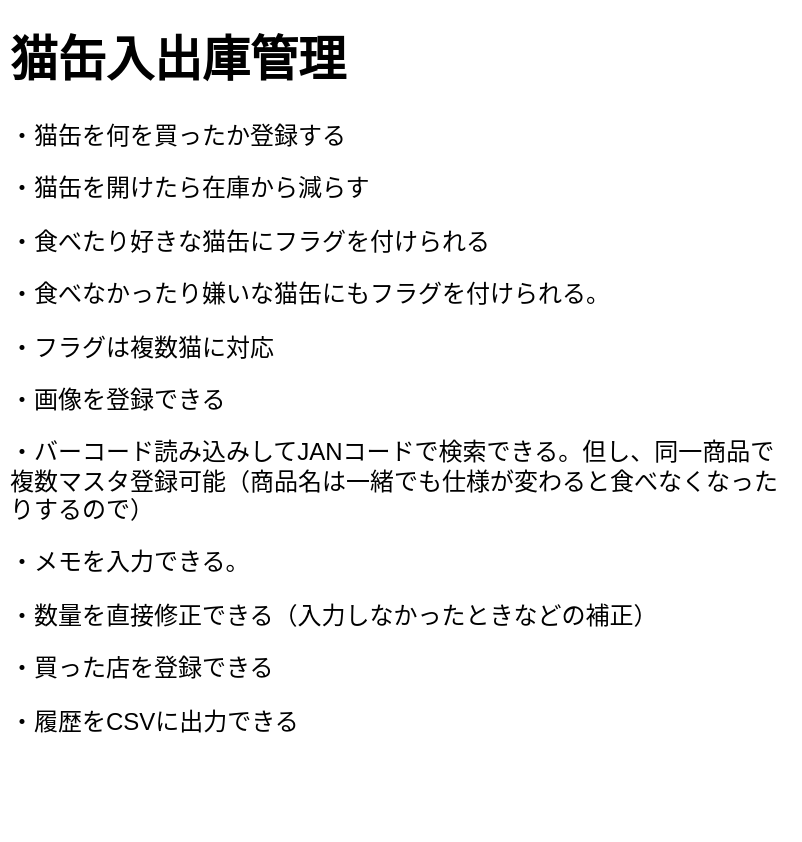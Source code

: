 <mxfile version="16.6.6" type="embed" pages="10">
    <diagram id="MCdg5FTRIxaQLtsslgw0" name="About">
        <mxGraphModel dx="761" dy="362" grid="1" gridSize="10" guides="1" tooltips="1" connect="1" arrows="1" fold="1" page="1" pageScale="1" pageWidth="827" pageHeight="1169" math="0" shadow="0">
            <root>
                <mxCell id="0"/>
                <mxCell id="1" parent="0"/>
                <mxCell id="3" value="&lt;h1&gt;猫缶入出庫管理&lt;/h1&gt;&lt;p&gt;・猫缶を何を買ったか登録する&lt;/p&gt;&lt;p&gt;・猫缶を開けたら在庫から減らす&lt;/p&gt;&lt;p&gt;・食べたり好きな猫缶にフラグを付けられる&lt;/p&gt;&lt;p&gt;・食べなかったり嫌いな猫缶にもフラグを付けられる。&lt;/p&gt;&lt;p&gt;・フラグは複数猫に対応&lt;/p&gt;&lt;p&gt;・画像を登録できる&lt;/p&gt;&lt;p&gt;・バーコード読み込みしてJANコードで検索できる。但し、同一商品で複数マスタ登録可能（商品名は一緒でも仕様が変わると食べなくなったりするので）&lt;/p&gt;&lt;p&gt;・メモを入力できる。&lt;/p&gt;&lt;p&gt;・数量を直接修正できる（入力しなかったときなどの補正）&lt;/p&gt;&lt;p&gt;・買った店を登録できる&lt;/p&gt;&lt;p&gt;・履歴をCSVに出力できる&lt;/p&gt;&lt;p&gt;&lt;br&gt;&lt;/p&gt;" style="text;html=1;strokeColor=none;fillColor=none;spacing=5;spacingTop=-20;whiteSpace=wrap;overflow=hidden;rounded=0;" parent="1" vertex="1">
                    <mxGeometry x="30" y="20" width="400" height="410" as="geometry"/>
                </mxCell>
            </root>
        </mxGraphModel>
    </diagram>
    <diagram id="n8A50_vLx_MEVgfaFgnO" name="買ったもの">
        &#xa;        &#xa;&#xa;
        <mxGraphModel dx="444" dy="290" grid="1" gridSize="10" guides="1" tooltips="1" connect="1" arrows="1" fold="1" page="1" pageScale="1" pageWidth="827" pageHeight="1169" math="0" shadow="0">
            &#xa;            &#xa;&#xa;
            <root>
                &#xa;                &#xa;&#xa;
                <mxCell id="Q-raI6Ou-HpgO2kJRsXm-0"/>
                &#xa;                &#xa;&#xa;
                <mxCell id="Q-raI6Ou-HpgO2kJRsXm-1" parent="Q-raI6Ou-HpgO2kJRsXm-0"/>
                &#xa;                &#xa;&#xa;
                <mxCell id="LUc0BVAP4oblO-Z-dt6P-0" value="&lt;h1&gt;買ったもの（入庫管理）&lt;/h1&gt;&lt;p&gt;・バーコードを読み込み、登録済みの猫缶だったら数量登録、未登録だったら猫缶登録及び数量登録を行う&lt;/p&gt;&lt;p&gt;・数量はデフォルト１，数字入力できるようにする。&lt;/p&gt;&lt;p&gt;&lt;br&gt;&lt;/p&gt;" style="text;html=1;strokeColor=none;fillColor=none;spacing=5;spacingTop=-20;whiteSpace=wrap;overflow=hidden;rounded=0;" parent="Q-raI6Ou-HpgO2kJRsXm-1" vertex="1">
                    &#xa;                    &#xa;&#xa;
                    <mxGeometry x="50" y="50" width="390" height="130" as="geometry"/>
                    &#xa;                    &#xa;&#xa;
                </mxCell>
                &#xa;                &#xa;&#xa;
                <mxCell id="R4yyiqcHXN3EqhdT-6FV-9" value="" style="rounded=0;whiteSpace=wrap;html=1;fontSize=11;fontColor=#FFFFFF;strokeColor=#000000;fillColor=#FFFFFF;" parent="Q-raI6Ou-HpgO2kJRsXm-1" vertex="1">
                    &#xa;                    &#xa;&#xa;
                    <mxGeometry x="60" y="200" width="340" height="500" as="geometry"/>
                    &#xa;                    &#xa;&#xa;
                </mxCell>
                &#xa;                &#xa;&#xa;
                <mxCell id="R4yyiqcHXN3EqhdT-6FV-0" value="&lt;font style=&quot;font-size: 18px&quot;&gt;買ったもの&lt;/font&gt;" style="text;html=1;strokeColor=none;fillColor=none;align=center;verticalAlign=middle;whiteSpace=wrap;rounded=0;fontColor=#000000;" parent="Q-raI6Ou-HpgO2kJRsXm-1" vertex="1">
                    &#xa;                    &#xa;&#xa;
                    <mxGeometry x="70" y="210" width="130" height="30" as="geometry"/>
                    &#xa;                    &#xa;&#xa;
                </mxCell>
                &#xa;                &#xa;&#xa;
                <mxCell id="R4yyiqcHXN3EqhdT-6FV-1" value="ごはん" style="text;html=1;strokeColor=none;fillColor=none;align=center;verticalAlign=middle;whiteSpace=wrap;rounded=0;fontColor=#000000;" parent="Q-raI6Ou-HpgO2kJRsXm-1" vertex="1">
                    &#xa;                    &#xa;&#xa;
                    <mxGeometry x="80" y="250" width="60" height="30" as="geometry"/>
                    &#xa;                    &#xa;&#xa;
                </mxCell>
                &#xa;                &#xa;&#xa;
                <mxCell id="R4yyiqcHXN3EqhdT-6FV-2" value="Option 1" style="strokeWidth=1;shadow=0;dashed=0;align=center;html=1;shape=mxgraph.mockup.forms.comboBox;strokeColor=#999999;fillColor=#ddeeff;align=left;fillColor2=#aaddff;mainText=;fontColor=#666666;fontSize=17;spacingLeft=3;" parent="Q-raI6Ou-HpgO2kJRsXm-1" vertex="1">
                    &#xa;                    &#xa;&#xa;
                    <mxGeometry x="140" y="250" width="200" height="30" as="geometry"/>
                    &#xa;                    &#xa;&#xa;
                </mxCell>
                &#xa;                &#xa;&#xa;
                <mxCell id="R4yyiqcHXN3EqhdT-6FV-3" value="バーコード読み込み" style="rounded=1;html=1;shadow=0;dashed=0;whiteSpace=wrap;fontSize=10;fillColor=#E6E6E6;align=center;strokeColor=#E6E6E6;fontColor=#333333;" parent="Q-raI6Ou-HpgO2kJRsXm-1" vertex="1">
                    &#xa;                    &#xa;&#xa;
                    <mxGeometry x="92.25" y="290" width="197.75" height="30" as="geometry"/>
                    &#xa;                    &#xa;&#xa;
                </mxCell>
                &#xa;                &#xa;&#xa;
                <mxCell id="R4yyiqcHXN3EqhdT-6FV-4" value="数" style="text;html=1;strokeColor=none;fillColor=none;align=center;verticalAlign=middle;whiteSpace=wrap;rounded=0;fontColor=#000000;" parent="Q-raI6Ou-HpgO2kJRsXm-1" vertex="1">
                    &#xa;                    &#xa;&#xa;
                    <mxGeometry x="86.13" y="328" width="47.75" height="32" as="geometry"/>
                    &#xa;                    &#xa;&#xa;
                </mxCell>
                &#xa;                &#xa;&#xa;
                <mxCell id="R4yyiqcHXN3EqhdT-6FV-5" value="1" style="strokeWidth=1;shadow=0;dashed=0;align=center;html=1;shape=mxgraph.mockup.text.textBox;fontColor=#666666;align=left;fontSize=17;spacingLeft=4;spacingTop=-3;strokeColor=#666666;mainText=;fillColor=#FFFFFF;" parent="Q-raI6Ou-HpgO2kJRsXm-1" vertex="1">
                    &#xa;                    &#xa;&#xa;
                    <mxGeometry x="147.25" y="330" width="110" height="30" as="geometry"/>
                    &#xa;                    &#xa;&#xa;
                </mxCell>
                &#xa;                &#xa;&#xa;
                <mxCell id="R4yyiqcHXN3EqhdT-6FV-6" value="Option 1" style="strokeWidth=1;shadow=0;dashed=0;align=center;html=1;shape=mxgraph.mockup.forms.comboBox;strokeColor=#999999;fillColor=#ddeeff;align=left;fillColor2=#aaddff;mainText=;fontColor=#666666;fontSize=17;spacingLeft=3;" parent="Q-raI6Ou-HpgO2kJRsXm-1" vertex="1">
                    &#xa;                    &#xa;&#xa;
                    <mxGeometry x="147.25" y="380" width="202.75" height="30" as="geometry"/>
                    &#xa;                    &#xa;&#xa;
                </mxCell>
                &#xa;                &#xa;&#xa;
                <mxCell id="R4yyiqcHXN3EqhdT-6FV-7" value="店" style="text;html=1;strokeColor=none;fillColor=none;align=center;verticalAlign=middle;whiteSpace=wrap;rounded=0;fontColor=#000000;" parent="Q-raI6Ou-HpgO2kJRsXm-1" vertex="1">
                    &#xa;                    &#xa;&#xa;
                    <mxGeometry x="92.25" y="380" width="47.75" height="30" as="geometry"/>
                    &#xa;                    &#xa;&#xa;
                </mxCell>
                &#xa;                &#xa;&#xa;
                <mxCell id="R4yyiqcHXN3EqhdT-6FV-8" value="登録" style="rounded=1;html=1;shadow=0;dashed=0;whiteSpace=wrap;fontSize=10;fillColor=#E6E6E6;align=center;strokeColor=#E6E6E6;fontColor=#333333;" parent="Q-raI6Ou-HpgO2kJRsXm-1" vertex="1">
                    &#xa;                    &#xa;&#xa;
                    <mxGeometry x="100" y="440" width="190" height="30" as="geometry"/>
                    &#xa;                    &#xa;&#xa;
                </mxCell>
                &#xa;                &#xa;&#xa;
                <mxCell id="r6s2EYMLOr8Y-bWTS1CG-0" value="ごはん：登録されているご飯をリスト表示（長いか？）&lt;br&gt;カメラでバーコードを読み込んで設定できる。&lt;br&gt;読み込んだバーコードまたは名前が未登録の場合は商品マスタ登録画面に遷移。" style="text;html=1;strokeColor=none;fillColor=none;align=left;verticalAlign=middle;whiteSpace=wrap;rounded=0;fontSize=11;fontColor=#FFFFFF;" parent="Q-raI6Ou-HpgO2kJRsXm-1" vertex="1">
                    &#xa;                    &#xa;&#xa;
                    <mxGeometry x="430" y="250" width="290" height="60" as="geometry"/>
                    &#xa;                    &#xa;&#xa;
                </mxCell>
                &#xa;                &#xa;&#xa;
                <mxCell id="xeoMCxqsou1rySzNfu2t-0" value="数：初期表示は１。変更可能。入力された値で在庫へ加算。" style="text;html=1;strokeColor=none;fillColor=none;align=left;verticalAlign=middle;whiteSpace=wrap;rounded=0;fontSize=11;fontColor=#FFFFFF;" parent="Q-raI6Ou-HpgO2kJRsXm-1" vertex="1">
                    &#xa;                    &#xa;&#xa;
                    <mxGeometry x="430" y="330" width="270" height="30" as="geometry"/>
                    &#xa;                    &#xa;&#xa;
                </mxCell>
                &#xa;                &#xa;&#xa;
                <mxCell id="xeoMCxqsou1rySzNfu2t-1" value="店：登録されている店をリスト表示。登録されていない名称を入力した場合は新規で店マスタに登録する。" style="text;html=1;strokeColor=none;fillColor=none;align=left;verticalAlign=middle;whiteSpace=wrap;rounded=0;fontSize=11;fontColor=#FFFFFF;" parent="Q-raI6Ou-HpgO2kJRsXm-1" vertex="1">
                    &#xa;                    &#xa;&#xa;
                    <mxGeometry x="430" y="380" width="280" height="30" as="geometry"/>
                    &#xa;                    &#xa;&#xa;
                </mxCell>
                &#xa;                &#xa;&#xa;
                <mxCell id="tXtxOiE9DMF37erbYyw7-0" value="登録：クリックしたら更新" style="text;html=1;strokeColor=none;fillColor=none;align=left;verticalAlign=middle;whiteSpace=wrap;rounded=0;fontSize=11;fontColor=#FFFFFF;" parent="Q-raI6Ou-HpgO2kJRsXm-1" vertex="1">
                    &#xa;                    &#xa;&#xa;
                    <mxGeometry x="435" y="450" width="270" height="30" as="geometry"/>
                    &#xa;                    &#xa;&#xa;
                </mxCell>
                &#xa;                &#xa;&#xa;
            </root>
            &#xa;            &#xa;&#xa;
        </mxGraphModel>
        &#xa;        &#xa;&#xa;
    </diagram>
    <diagram id="s7hKRQsZDysW10EQGMun" name="あげたもの">
        &#xa;
        <mxGraphModel dx="625" dy="358" grid="1" gridSize="10" guides="1" tooltips="1" connect="1" arrows="1" fold="1" page="1" pageScale="1" pageWidth="827" pageHeight="1169" math="0" shadow="0">
            &#xa;
            <root>
                &#xa;
                <mxCell id="RyW1noGxIqIaboQq5yiu-0"/>
                &#xa;
                <mxCell id="RyW1noGxIqIaboQq5yiu-1" parent="RyW1noGxIqIaboQq5yiu-0"/>
                &#xa;
                <mxCell id="RyW1noGxIqIaboQq5yiu-2" value="&lt;h1&gt;あげたもの（出庫管理）&lt;/h1&gt;&lt;p&gt;・バーコードを読み込み、数量を減算する。&lt;/p&gt;&lt;p&gt;・減らす数量はデフォルト１、数字入力も可能&lt;/p&gt;&lt;p&gt;・マイナスになっても気にしない（マイナスだったら数量は更新しない）&lt;/p&gt;&lt;p&gt;・好きフラグ、嫌いフラグ、メモを猫ごとに登録できる。&lt;/p&gt;" style="text;html=1;strokeColor=none;fillColor=none;spacing=5;spacingTop=-20;whiteSpace=wrap;overflow=hidden;rounded=0;" parent="RyW1noGxIqIaboQq5yiu-1" vertex="1">
                    &#xa;
                    <mxGeometry x="70" y="50" width="390" height="190" as="geometry"/>
                    &#xa;
                </mxCell>
                &#xa;
                <mxCell id="vffE9TiFODWSTP9VnVcN-1" value="" style="rounded=0;whiteSpace=wrap;html=1;fontSize=12;fillColor=#FFFFFF;strokeColor=#36393d;" parent="RyW1noGxIqIaboQq5yiu-1" vertex="1">
                    &#xa;
                    <mxGeometry x="80" y="240" width="280" height="520" as="geometry"/>
                    &#xa;
                </mxCell>
                &#xa;
                <mxCell id="0ewrDEMIkavs-L78jWXI-0" value="&lt;font style=&quot;font-size: 18px&quot;&gt;あげたもの&lt;/font&gt;" style="text;html=1;strokeColor=none;fillColor=none;align=center;verticalAlign=middle;whiteSpace=wrap;rounded=0;fontColor=#000000;" parent="RyW1noGxIqIaboQq5yiu-1" vertex="1">
                    &#xa;
                    <mxGeometry x="90" y="250" width="110" height="30" as="geometry"/>
                    &#xa;
                </mxCell>
                &#xa;
                <mxCell id="0ewrDEMIkavs-L78jWXI-1" value="日時" style="text;html=1;strokeColor=none;fillColor=none;align=center;verticalAlign=middle;whiteSpace=wrap;rounded=0;fontColor=#000000;" parent="RyW1noGxIqIaboQq5yiu-1" vertex="1">
                    &#xa;
                    <mxGeometry x="90" y="284" width="60" height="30" as="geometry"/>
                    &#xa;
                </mxCell>
                &#xa;
                <mxCell id="0ewrDEMIkavs-L78jWXI-2" value="2022/1/14 9:35" style="strokeWidth=1;shadow=0;dashed=0;align=center;html=1;shape=mxgraph.mockup.text.textBox;align=left;fontSize=17;spacingLeft=4;spacingTop=-3;strokeColor=#36393d;mainText=;fillColor=#FFFFFF;fontColor=#000000;" parent="RyW1noGxIqIaboQq5yiu-1" vertex="1">
                    &#xa;
                    <mxGeometry x="150" y="284" width="140" height="30" as="geometry"/>
                    &#xa;
                </mxCell>
                &#xa;
                <mxCell id="0ewrDEMIkavs-L78jWXI-3" value="ごはん" style="text;html=1;strokeColor=none;fillColor=none;align=center;verticalAlign=middle;whiteSpace=wrap;rounded=0;fontColor=#000000;" parent="RyW1noGxIqIaboQq5yiu-1" vertex="1">
                    &#xa;
                    <mxGeometry x="90" y="325" width="60" height="30" as="geometry"/>
                    &#xa;
                </mxCell>
                &#xa;
                <mxCell id="0ewrDEMIkavs-L78jWXI-4" value="ちゅーるマグロ味" style="strokeWidth=1;shadow=0;dashed=0;align=center;html=1;shape=mxgraph.mockup.forms.comboBox;strokeColor=#999999;fillColor=#ddeeff;align=left;fillColor2=#aaddff;mainText=;fontColor=#666666;fontSize=17;spacingLeft=3;" parent="RyW1noGxIqIaboQq5yiu-1" vertex="1">
                    &#xa;
                    <mxGeometry x="150" y="325" width="180" height="30" as="geometry"/>
                    &#xa;
                </mxCell>
                &#xa;
                <mxCell id="0ewrDEMIkavs-L78jWXI-5" value="バーコード読み込み" style="rounded=1;html=1;shadow=0;dashed=0;whiteSpace=wrap;fontSize=10;fillColor=#E6E6E6;align=center;strokeColor=#E6E6E6;fontColor=#333333;" parent="RyW1noGxIqIaboQq5yiu-1" vertex="1">
                    &#xa;
                    <mxGeometry x="112.25" y="366" width="190" height="24" as="geometry"/>
                    &#xa;
                </mxCell>
                &#xa;
                <mxCell id="0ewrDEMIkavs-L78jWXI-6" value="数" style="text;html=1;strokeColor=none;fillColor=none;align=center;verticalAlign=middle;whiteSpace=wrap;rounded=0;fontColor=#000000;" parent="RyW1noGxIqIaboQq5yiu-1" vertex="1">
                    &#xa;
                    <mxGeometry x="90" y="405" width="60" height="30" as="geometry"/>
                    &#xa;
                </mxCell>
                &#xa;
                <mxCell id="0ewrDEMIkavs-L78jWXI-7" value="1" style="strokeWidth=1;shadow=0;dashed=0;align=center;html=1;shape=mxgraph.mockup.text.textBox;fontColor=#666666;align=left;fontSize=17;spacingLeft=4;spacingTop=-3;strokeColor=#666666;mainText=;fillColor=#FFFFFF;" parent="RyW1noGxIqIaboQq5yiu-1" vertex="1">
                    &#xa;
                    <mxGeometry x="150" y="405" width="110" height="30" as="geometry"/>
                    &#xa;
                </mxCell>
                &#xa;
                <mxCell id="0ewrDEMIkavs-L78jWXI-10" value="登録" style="rounded=1;html=1;shadow=0;dashed=0;whiteSpace=wrap;fontSize=10;fillColor=#E6E6E6;align=center;strokeColor=#E6E6E6;fontColor=#333333;" parent="RyW1noGxIqIaboQq5yiu-1" vertex="1">
                    &#xa;
                    <mxGeometry x="112.25" y="660" width="207.75" height="30" as="geometry"/>
                    &#xa;
                </mxCell>
                &#xa;
                <mxCell id="0ewrDEMIkavs-L78jWXI-12" value="" style="ellipse;whiteSpace=wrap;html=1;aspect=fixed;fontSize=12;fontColor=#000000;fillColor=#FFFFFF;strokeColor=#000000;" parent="RyW1noGxIqIaboQq5yiu-1" vertex="1">
                    &#xa;
                    <mxGeometry x="101" y="460" width="50" height="50" as="geometry"/>
                    &#xa;
                </mxCell>
                &#xa;
                <mxCell id="0ewrDEMIkavs-L78jWXI-13" value="" style="ellipse;whiteSpace=wrap;html=1;aspect=fixed;fontSize=12;fontColor=#000000;fillColor=#FFFFFF;strokeColor=#000000;" parent="RyW1noGxIqIaboQq5yiu-1" vertex="1">
                    &#xa;
                    <mxGeometry x="101" y="522" width="50" height="50" as="geometry"/>
                    &#xa;
                </mxCell>
                &#xa;
                <mxCell id="0ewrDEMIkavs-L78jWXI-14" value="" style="verticalLabelPosition=bottom;verticalAlign=top;html=1;shape=mxgraph.basic.heart;fontSize=12;fontColor=#000000;strokeColor=#000000;fillColor=#FFFFFF;" parent="RyW1noGxIqIaboQq5yiu-1" vertex="1">
                    &#xa;
                    <mxGeometry x="230" y="465" width="40" height="40" as="geometry"/>
                    &#xa;
                </mxCell>
                &#xa;
                <mxCell id="0ewrDEMIkavs-L78jWXI-15" value="" style="verticalLabelPosition=bottom;verticalAlign=top;html=1;shape=mxgraph.basic.4_point_star_2;dx=0.8;fontSize=12;fontColor=#000000;strokeColor=#000000;fillColor=#FFFFFF;rotation=45;" parent="RyW1noGxIqIaboQq5yiu-1" vertex="1">
                    &#xa;
                    <mxGeometry x="290" y="460" width="50" height="50" as="geometry"/>
                    &#xa;
                </mxCell>
                &#xa;
                <mxCell id="0ewrDEMIkavs-L78jWXI-16" value="" style="verticalLabelPosition=bottom;verticalAlign=top;html=1;shape=mxgraph.basic.heart;fontSize=12;fontColor=#000000;strokeColor=#000000;fillColor=#FFFFFF;" parent="RyW1noGxIqIaboQq5yiu-1" vertex="1">
                    &#xa;
                    <mxGeometry x="230" y="526.995" width="40" height="40" as="geometry"/>
                    &#xa;
                </mxCell>
                &#xa;
                <mxCell id="0ewrDEMIkavs-L78jWXI-17" value="" style="verticalLabelPosition=bottom;verticalAlign=top;html=1;shape=mxgraph.basic.4_point_star_2;dx=0.8;fontSize=12;fontColor=#000000;strokeColor=#000000;fillColor=#FFFFFF;rotation=45;" parent="RyW1noGxIqIaboQq5yiu-1" vertex="1">
                    &#xa;
                    <mxGeometry x="290" y="521.995" width="50" height="50" as="geometry"/>
                    &#xa;
                </mxCell>
                &#xa;
                <mxCell id="0ewrDEMIkavs-L78jWXI-19" value="" style="ellipse;whiteSpace=wrap;html=1;aspect=fixed;fontSize=12;fontColor=#000000;fillColor=#FFFFFF;strokeColor=#000000;" parent="RyW1noGxIqIaboQq5yiu-1" vertex="1">
                    &#xa;
                    <mxGeometry x="101" y="580.0" width="50" height="50" as="geometry"/>
                    &#xa;
                </mxCell>
                &#xa;
                <mxCell id="0ewrDEMIkavs-L78jWXI-20" value="" style="verticalLabelPosition=bottom;verticalAlign=top;html=1;shape=mxgraph.basic.heart;fontSize=12;fontColor=#000000;strokeColor=#000000;fillColor=#FFFFFF;" parent="RyW1noGxIqIaboQq5yiu-1" vertex="1">
                    &#xa;
                    <mxGeometry x="230" y="584.995" width="40" height="40" as="geometry"/>
                    &#xa;
                </mxCell>
                &#xa;
                <mxCell id="0ewrDEMIkavs-L78jWXI-21" value="" style="verticalLabelPosition=bottom;verticalAlign=top;html=1;shape=mxgraph.basic.4_point_star_2;dx=0.8;fontSize=12;fontColor=#000000;strokeColor=#000000;fillColor=#FFFFFF;rotation=45;" parent="RyW1noGxIqIaboQq5yiu-1" vertex="1">
                    &#xa;
                    <mxGeometry x="290" y="579.995" width="50" height="50" as="geometry"/>
                    &#xa;
                </mxCell>
                &#xa;
                <mxCell id="0ewrDEMIkavs-L78jWXI-22" value="&lt;div&gt;&lt;span&gt;どら&lt;/span&gt;&lt;/div&gt;" style="text;html=1;strokeColor=none;fillColor=none;align=left;verticalAlign=middle;whiteSpace=wrap;rounded=0;fontSize=12;fontColor=#000000;" parent="RyW1noGxIqIaboQq5yiu-1" vertex="1">
                    &#xa;
                    <mxGeometry x="160" y="470" width="60" height="30" as="geometry"/>
                    &#xa;
                </mxCell>
                &#xa;
                <mxCell id="0ewrDEMIkavs-L78jWXI-26" value="&lt;div&gt;&lt;span&gt;めちゃ&lt;/span&gt;&lt;/div&gt;" style="text;html=1;strokeColor=none;fillColor=none;align=left;verticalAlign=middle;whiteSpace=wrap;rounded=0;fontSize=12;fontColor=#000000;" parent="RyW1noGxIqIaboQq5yiu-1" vertex="1">
                    &#xa;
                    <mxGeometry x="160" y="532" width="60" height="30" as="geometry"/>
                    &#xa;
                </mxCell>
                &#xa;
                <mxCell id="0ewrDEMIkavs-L78jWXI-27" value="&lt;div&gt;&lt;span&gt;オレオ&lt;/span&gt;&lt;/div&gt;" style="text;html=1;strokeColor=none;fillColor=none;align=left;verticalAlign=middle;whiteSpace=wrap;rounded=0;fontSize=12;fontColor=#000000;" parent="RyW1noGxIqIaboQq5yiu-1" vertex="1">
                    &#xa;
                    <mxGeometry x="160" y="590" width="60" height="30" as="geometry"/>
                    &#xa;
                </mxCell>
                &#xa;
                <mxCell id="0ewrDEMIkavs-L78jWXI-28" value="&lt;font style=&quot;font-size: 11px&quot;&gt;日時：初期表示は現在日時。変更可能&lt;br&gt;&lt;/font&gt;" style="text;html=1;strokeColor=none;fillColor=none;align=left;verticalAlign=middle;whiteSpace=wrap;rounded=0;fontSize=18;fontColor=#FFFFFF;" parent="RyW1noGxIqIaboQq5yiu-1" vertex="1">
                    &#xa;
                    <mxGeometry x="370" y="280" width="260" height="20" as="geometry"/>
                    &#xa;
                </mxCell>
                &#xa;
                <mxCell id="0ewrDEMIkavs-L78jWXI-29" value="ごはん：登録されているご飯をリスト表示（長いか？）&lt;br&gt;カメラでバーコードを読み込んで設定できる。" style="text;html=1;strokeColor=none;fillColor=none;align=left;verticalAlign=middle;whiteSpace=wrap;rounded=0;fontSize=11;fontColor=#FFFFFF;" parent="RyW1noGxIqIaboQq5yiu-1" vertex="1">
                    &#xa;
                    <mxGeometry x="370" y="325" width="290" height="30" as="geometry"/>
                    &#xa;
                </mxCell>
                &#xa;
                <mxCell id="0ewrDEMIkavs-L78jWXI-30" value="数：初期表示は１。変更可能。入力された値で在庫から減算。" style="text;html=1;strokeColor=none;fillColor=none;align=left;verticalAlign=middle;whiteSpace=wrap;rounded=0;fontSize=11;fontColor=#FFFFFF;" parent="RyW1noGxIqIaboQq5yiu-1" vertex="1">
                    &#xa;
                    <mxGeometry x="370" y="405" width="270" height="30" as="geometry"/>
                    &#xa;
                </mxCell>
                &#xa;
                <mxCell id="0ewrDEMIkavs-L78jWXI-31" value="猫：アイコン、名前を表示。好きアイコン、嫌いアイコンをタップして指定できる。数とはリンクしない。一つの缶をシェアしたりするから。" style="text;html=1;strokeColor=none;fillColor=none;align=left;verticalAlign=middle;whiteSpace=wrap;rounded=0;fontSize=11;fontColor=#FFFFFF;" parent="RyW1noGxIqIaboQq5yiu-1" vertex="1">
                    &#xa;
                    <mxGeometry x="370" y="465" width="270" height="55" as="geometry"/>
                    &#xa;
                </mxCell>
                &#xa;
                <mxCell id="0ewrDEMIkavs-L78jWXI-32" value="登録：クリックしたら更新" style="text;html=1;strokeColor=none;fillColor=none;align=left;verticalAlign=middle;whiteSpace=wrap;rounded=0;fontSize=11;fontColor=#FFFFFF;" parent="RyW1noGxIqIaboQq5yiu-1" vertex="1">
                    &#xa;
                    <mxGeometry x="370" y="660" width="270" height="30" as="geometry"/>
                    &#xa;
                </mxCell>
                &#xa;
            </root>
            &#xa;
        </mxGraphModel>
        &#xa;
    </diagram>
    <diagram id="dWZJLhrnBq_aLmZe6G6K" name="在庫表示">
        &#xa;        &#xa;&#xa;
        <mxGraphModel dx="444" dy="290" grid="1" gridSize="10" guides="1" tooltips="1" connect="1" arrows="1" fold="1" page="1" pageScale="1" pageWidth="827" pageHeight="1169" math="0" shadow="0">
            &#xa;            &#xa;&#xa;
            <root>
                &#xa;                &#xa;&#xa;
                <mxCell id="0zPvCWTwCGa4ZCuEmGYE-0"/>
                &#xa;                &#xa;&#xa;
                <mxCell id="0zPvCWTwCGa4ZCuEmGYE-1" parent="0zPvCWTwCGa4ZCuEmGYE-0"/>
                &#xa;                &#xa;&#xa;
                <mxCell id="0zPvCWTwCGa4ZCuEmGYE-2" value="&lt;h1&gt;在庫表示&lt;/h1&gt;&lt;p&gt;・数量が0でない猫缶を一覧表示する。&lt;/p&gt;&lt;p&gt;・選択すれば数量が0の猫缶も表示する。&lt;/p&gt;&lt;p&gt;・商品名、画像、数量を表示する。&lt;/p&gt;" style="text;html=1;strokeColor=none;fillColor=none;spacing=5;spacingTop=-20;whiteSpace=wrap;overflow=hidden;rounded=0;" parent="0zPvCWTwCGa4ZCuEmGYE-1" vertex="1">
                    &#xa;                    &#xa;&#xa;
                    <mxGeometry x="60" y="60" width="380" height="270" as="geometry"/>
                    &#xa;                    &#xa;&#xa;
                </mxCell>
                &#xa;                &#xa;&#xa;
            </root>
            &#xa;            &#xa;&#xa;
        </mxGraphModel>
        &#xa;        &#xa;&#xa;
    </diagram>
    <diagram id="APWhXQJsvHT1MRdIDcRf" name="好み表示">
        <mxGraphModel dx="521" dy="362" grid="1" gridSize="10" guides="1" tooltips="1" connect="1" arrows="1" fold="1" page="1" pageScale="1" pageWidth="827" pageHeight="1169" math="0" shadow="0">
            <root>
                <mxCell id="OQlLyc9SHvPUcSDN-J9f-0"/>
                <mxCell id="OQlLyc9SHvPUcSDN-J9f-1" parent="OQlLyc9SHvPUcSDN-J9f-0"/>
                <mxCell id="OQlLyc9SHvPUcSDN-J9f-2" value="&lt;h1&gt;好み表示&lt;/h1&gt;&lt;p&gt;・猫ごと/日別にあげた猫缶を一覧表示する。&lt;/p&gt;&lt;p&gt;・表示内容を編集できる（日時、猫缶、猫、好きフラグ、嫌いフラグ）。&lt;/p&gt;&lt;p&gt;・CSVに出力できる（日付で範囲指定）。&lt;/p&gt;" style="text;html=1;strokeColor=none;fillColor=none;spacing=5;spacingTop=-20;whiteSpace=wrap;overflow=hidden;rounded=0;" parent="OQlLyc9SHvPUcSDN-J9f-1" vertex="1">
                    <mxGeometry x="40" y="40" width="420" height="270" as="geometry"/>
                </mxCell>
            </root>
        </mxGraphModel>
    </diagram>
    <diagram id="piDq2lAs_HYd7iCqe8U5" name="マスタ管理">
        &#xa;
        <mxGraphModel dx="625" dy="358" grid="1" gridSize="10" guides="1" tooltips="1" connect="1" arrows="1" fold="1" page="1" pageScale="1" pageWidth="827" pageHeight="1169" math="0" shadow="0">
            &#xa;
            <root>
                &#xa;
                <mxCell id="IB8T4HJjKAz7QDCkSnlO-0"/>
                &#xa;
                <mxCell id="IB8T4HJjKAz7QDCkSnlO-1" parent="IB8T4HJjKAz7QDCkSnlO-0"/>
                &#xa;
                <mxCell id="IB8T4HJjKAz7QDCkSnlO-2" value="&lt;h1&gt;マスタ管理&lt;/h1&gt;&lt;p&gt;・下記のマスタ管理を行う&lt;/p&gt;&lt;p&gt;　　商品マスタ&lt;/p&gt;&lt;p&gt;　　　入庫管理、出庫管理からも入力可能&lt;/p&gt;&lt;p&gt;　　　[項目]&lt;/p&gt;&lt;p&gt;　　　　商品名（商品名、JANコード、画像のどれか必須）&lt;/p&gt;&lt;p&gt;　　　　JANコード（商品名、JANコード、画像のどれか必須）&lt;/p&gt;&lt;p&gt;　　　　画像（3種類程度登録可）（商品名、JANコード、画像のどれか必須）&lt;/p&gt;&lt;p&gt;　　　　数量&lt;/p&gt;&lt;p&gt;　　販売店マスタ&lt;/p&gt;&lt;p&gt;　　　入庫管理からも入力可能&lt;/p&gt;&lt;p&gt;　　　[項目]&lt;/p&gt;&lt;p&gt;　　　　店名（必須）&lt;/p&gt;&lt;p&gt;　　　　メモ&lt;/p&gt;&lt;p&gt;　　猫マスタ&lt;/p&gt;&lt;p&gt;　　　出庫管理からも入力可能&lt;/p&gt;&lt;p&gt;　　　[項目]&lt;/p&gt;&lt;p&gt;　　　　名前（必須）&lt;/p&gt;&lt;p&gt;　　　　性別&lt;/p&gt;&lt;p&gt;　　　　画像（1枚のみ。アイコンイメージ）&lt;/p&gt;&lt;p&gt;　　　　生年月日&lt;/p&gt;&lt;p&gt;　　　　メモ&lt;/p&gt;" style="text;html=1;strokeColor=none;fillColor=none;spacing=5;spacingTop=-20;whiteSpace=wrap;overflow=hidden;rounded=0;" parent="IB8T4HJjKAz7QDCkSnlO-1" vertex="1">
                    &#xa;
                    <mxGeometry x="50" y="40" width="590" height="610" as="geometry"/>
                    &#xa;
                </mxCell>
                &#xa;
            </root>
            &#xa;
        </mxGraphModel>
        &#xa;
    </diagram>
    <diagram id="6e4Jn4WoGeG6Rd2WbLyR" name="ER">
        <mxGraphModel dx="521" dy="362" grid="1" gridSize="10" guides="1" tooltips="1" connect="1" arrows="1" fold="1" page="1" pageScale="1" pageWidth="827" pageHeight="1169" math="0" shadow="0">
            <root>
                <mxCell id="UADpP3URAwcRyhR-Jigm-0"/>
                <mxCell id="UADpP3URAwcRyhR-Jigm-1" parent="UADpP3URAwcRyhR-Jigm-0"/>
                <mxCell id="UADpP3URAwcRyhR-Jigm-2" value="items" style="shape=table;startSize=30;container=1;collapsible=1;childLayout=tableLayout;fixedRows=1;rowLines=0;fontStyle=1;align=center;resizeLast=1;" parent="UADpP3URAwcRyhR-Jigm-1" vertex="1">
                    <mxGeometry x="140" y="60" width="180" height="280" as="geometry"/>
                </mxCell>
                <mxCell id="UADpP3URAwcRyhR-Jigm-3" value="" style="shape=tableRow;horizontal=0;startSize=0;swimlaneHead=0;swimlaneBody=0;fillColor=none;collapsible=0;dropTarget=0;points=[[0,0.5],[1,0.5]];portConstraint=eastwest;top=0;left=0;right=0;bottom=1;" parent="UADpP3URAwcRyhR-Jigm-2" vertex="1">
                    <mxGeometry y="30" width="180" height="30" as="geometry"/>
                </mxCell>
                <mxCell id="UADpP3URAwcRyhR-Jigm-4" value="PK" style="shape=partialRectangle;connectable=0;fillColor=none;top=0;left=0;bottom=0;right=0;fontStyle=1;overflow=hidden;" parent="UADpP3URAwcRyhR-Jigm-3" vertex="1">
                    <mxGeometry width="30" height="30" as="geometry">
                        <mxRectangle width="30" height="30" as="alternateBounds"/>
                    </mxGeometry>
                </mxCell>
                <mxCell id="UADpP3URAwcRyhR-Jigm-5" value="id" style="shape=partialRectangle;connectable=0;fillColor=none;top=0;left=0;bottom=0;right=0;align=left;spacingLeft=6;fontStyle=5;overflow=hidden;" parent="UADpP3URAwcRyhR-Jigm-3" vertex="1">
                    <mxGeometry x="30" width="150" height="30" as="geometry">
                        <mxRectangle width="150" height="30" as="alternateBounds"/>
                    </mxGeometry>
                </mxCell>
                <mxCell id="UADpP3URAwcRyhR-Jigm-6" value="" style="shape=tableRow;horizontal=0;startSize=0;swimlaneHead=0;swimlaneBody=0;fillColor=none;collapsible=0;dropTarget=0;points=[[0,0.5],[1,0.5]];portConstraint=eastwest;top=0;left=0;right=0;bottom=0;" parent="UADpP3URAwcRyhR-Jigm-2" vertex="1">
                    <mxGeometry y="60" width="180" height="30" as="geometry"/>
                </mxCell>
                <mxCell id="UADpP3URAwcRyhR-Jigm-7" value="" style="shape=partialRectangle;connectable=0;fillColor=none;top=0;left=0;bottom=0;right=0;editable=1;overflow=hidden;" parent="UADpP3URAwcRyhR-Jigm-6" vertex="1">
                    <mxGeometry width="30" height="30" as="geometry">
                        <mxRectangle width="30" height="30" as="alternateBounds"/>
                    </mxGeometry>
                </mxCell>
                <mxCell id="UADpP3URAwcRyhR-Jigm-8" value="itemName" style="shape=partialRectangle;connectable=0;fillColor=none;top=0;left=0;bottom=0;right=0;align=left;spacingLeft=6;overflow=hidden;" parent="UADpP3URAwcRyhR-Jigm-6" vertex="1">
                    <mxGeometry x="30" width="150" height="30" as="geometry">
                        <mxRectangle width="150" height="30" as="alternateBounds"/>
                    </mxGeometry>
                </mxCell>
                <mxCell id="UADpP3URAwcRyhR-Jigm-9" value="" style="shape=tableRow;horizontal=0;startSize=0;swimlaneHead=0;swimlaneBody=0;fillColor=none;collapsible=0;dropTarget=0;points=[[0,0.5],[1,0.5]];portConstraint=eastwest;top=0;left=0;right=0;bottom=0;" parent="UADpP3URAwcRyhR-Jigm-2" vertex="1">
                    <mxGeometry y="90" width="180" height="30" as="geometry"/>
                </mxCell>
                <mxCell id="UADpP3URAwcRyhR-Jigm-10" value="" style="shape=partialRectangle;connectable=0;fillColor=none;top=0;left=0;bottom=0;right=0;editable=1;overflow=hidden;" parent="UADpP3URAwcRyhR-Jigm-9" vertex="1">
                    <mxGeometry width="30" height="30" as="geometry">
                        <mxRectangle width="30" height="30" as="alternateBounds"/>
                    </mxGeometry>
                </mxCell>
                <mxCell id="UADpP3URAwcRyhR-Jigm-11" value="JANCode" style="shape=partialRectangle;connectable=0;fillColor=none;top=0;left=0;bottom=0;right=0;align=left;spacingLeft=6;overflow=hidden;" parent="UADpP3URAwcRyhR-Jigm-9" vertex="1">
                    <mxGeometry x="30" width="150" height="30" as="geometry">
                        <mxRectangle width="150" height="30" as="alternateBounds"/>
                    </mxGeometry>
                </mxCell>
                <mxCell id="UADpP3URAwcRyhR-Jigm-12" value="" style="shape=tableRow;horizontal=0;startSize=0;swimlaneHead=0;swimlaneBody=0;fillColor=none;collapsible=0;dropTarget=0;points=[[0,0.5],[1,0.5]];portConstraint=eastwest;top=0;left=0;right=0;bottom=0;" parent="UADpP3URAwcRyhR-Jigm-2" vertex="1">
                    <mxGeometry y="120" width="180" height="30" as="geometry"/>
                </mxCell>
                <mxCell id="UADpP3URAwcRyhR-Jigm-13" value="" style="shape=partialRectangle;connectable=0;fillColor=none;top=0;left=0;bottom=0;right=0;editable=1;overflow=hidden;" parent="UADpP3URAwcRyhR-Jigm-12" vertex="1">
                    <mxGeometry width="30" height="30" as="geometry">
                        <mxRectangle width="30" height="30" as="alternateBounds"/>
                    </mxGeometry>
                </mxCell>
                <mxCell id="UADpP3URAwcRyhR-Jigm-14" value="picture1" style="shape=partialRectangle;connectable=0;fillColor=none;top=0;left=0;bottom=0;right=0;align=left;spacingLeft=6;overflow=hidden;" parent="UADpP3URAwcRyhR-Jigm-12" vertex="1">
                    <mxGeometry x="30" width="150" height="30" as="geometry">
                        <mxRectangle width="150" height="30" as="alternateBounds"/>
                    </mxGeometry>
                </mxCell>
                <mxCell id="UADpP3URAwcRyhR-Jigm-15" value="" style="shape=tableRow;horizontal=0;startSize=0;swimlaneHead=0;swimlaneBody=0;fillColor=none;collapsible=0;dropTarget=0;points=[[0,0.5],[1,0.5]];portConstraint=eastwest;top=0;left=0;right=0;bottom=0;" parent="UADpP3URAwcRyhR-Jigm-2" vertex="1">
                    <mxGeometry y="150" width="180" height="30" as="geometry"/>
                </mxCell>
                <mxCell id="UADpP3URAwcRyhR-Jigm-16" value="" style="shape=partialRectangle;connectable=0;fillColor=none;top=0;left=0;bottom=0;right=0;editable=1;overflow=hidden;" parent="UADpP3URAwcRyhR-Jigm-15" vertex="1">
                    <mxGeometry width="30" height="30" as="geometry">
                        <mxRectangle width="30" height="30" as="alternateBounds"/>
                    </mxGeometry>
                </mxCell>
                <mxCell id="UADpP3URAwcRyhR-Jigm-17" value="picture2" style="shape=partialRectangle;connectable=0;fillColor=none;top=0;left=0;bottom=0;right=0;align=left;spacingLeft=6;overflow=hidden;" parent="UADpP3URAwcRyhR-Jigm-15" vertex="1">
                    <mxGeometry x="30" width="150" height="30" as="geometry">
                        <mxRectangle width="150" height="30" as="alternateBounds"/>
                    </mxGeometry>
                </mxCell>
                <mxCell id="UADpP3URAwcRyhR-Jigm-18" value="" style="shape=tableRow;horizontal=0;startSize=0;swimlaneHead=0;swimlaneBody=0;fillColor=none;collapsible=0;dropTarget=0;points=[[0,0.5],[1,0.5]];portConstraint=eastwest;top=0;left=0;right=0;bottom=0;" parent="UADpP3URAwcRyhR-Jigm-2" vertex="1">
                    <mxGeometry y="180" width="180" height="30" as="geometry"/>
                </mxCell>
                <mxCell id="UADpP3URAwcRyhR-Jigm-19" value="" style="shape=partialRectangle;connectable=0;fillColor=none;top=0;left=0;bottom=0;right=0;editable=1;overflow=hidden;" parent="UADpP3URAwcRyhR-Jigm-18" vertex="1">
                    <mxGeometry width="30" height="30" as="geometry">
                        <mxRectangle width="30" height="30" as="alternateBounds"/>
                    </mxGeometry>
                </mxCell>
                <mxCell id="UADpP3URAwcRyhR-Jigm-20" value="picture3" style="shape=partialRectangle;connectable=0;fillColor=none;top=0;left=0;bottom=0;right=0;align=left;spacingLeft=6;overflow=hidden;" parent="UADpP3URAwcRyhR-Jigm-18" vertex="1">
                    <mxGeometry x="30" width="150" height="30" as="geometry">
                        <mxRectangle width="150" height="30" as="alternateBounds"/>
                    </mxGeometry>
                </mxCell>
                <mxCell id="UADpP3URAwcRyhR-Jigm-21" value="" style="shape=tableRow;horizontal=0;startSize=0;swimlaneHead=0;swimlaneBody=0;fillColor=none;collapsible=0;dropTarget=0;points=[[0,0.5],[1,0.5]];portConstraint=eastwest;top=0;left=0;right=0;bottom=0;" parent="UADpP3URAwcRyhR-Jigm-2" vertex="1">
                    <mxGeometry y="210" width="180" height="30" as="geometry"/>
                </mxCell>
                <mxCell id="UADpP3URAwcRyhR-Jigm-22" value="" style="shape=partialRectangle;connectable=0;fillColor=none;top=0;left=0;bottom=0;right=0;editable=1;overflow=hidden;" parent="UADpP3URAwcRyhR-Jigm-21" vertex="1">
                    <mxGeometry width="30" height="30" as="geometry">
                        <mxRectangle width="30" height="30" as="alternateBounds"/>
                    </mxGeometry>
                </mxCell>
                <mxCell id="UADpP3URAwcRyhR-Jigm-23" value="quantity" style="shape=partialRectangle;connectable=0;fillColor=none;top=0;left=0;bottom=0;right=0;align=left;spacingLeft=6;overflow=hidden;" parent="UADpP3URAwcRyhR-Jigm-21" vertex="1">
                    <mxGeometry x="30" width="150" height="30" as="geometry">
                        <mxRectangle width="150" height="30" as="alternateBounds"/>
                    </mxGeometry>
                </mxCell>
                <mxCell id="TfrNRLeR_T-Q-FwG0tkb-7" value="" style="shape=tableRow;horizontal=0;startSize=0;swimlaneHead=0;swimlaneBody=0;fillColor=none;collapsible=0;dropTarget=0;points=[[0,0.5],[1,0.5]];portConstraint=eastwest;top=0;left=0;right=0;bottom=0;" parent="UADpP3URAwcRyhR-Jigm-2" vertex="1">
                    <mxGeometry y="240" width="180" height="30" as="geometry"/>
                </mxCell>
                <mxCell id="TfrNRLeR_T-Q-FwG0tkb-8" value="" style="shape=partialRectangle;connectable=0;fillColor=none;top=0;left=0;bottom=0;right=0;editable=1;overflow=hidden;" parent="TfrNRLeR_T-Q-FwG0tkb-7" vertex="1">
                    <mxGeometry width="30" height="30" as="geometry">
                        <mxRectangle width="30" height="30" as="alternateBounds"/>
                    </mxGeometry>
                </mxCell>
                <mxCell id="TfrNRLeR_T-Q-FwG0tkb-9" value="shopId" style="shape=partialRectangle;connectable=0;fillColor=none;top=0;left=0;bottom=0;right=0;align=left;spacingLeft=6;overflow=hidden;" parent="TfrNRLeR_T-Q-FwG0tkb-7" vertex="1">
                    <mxGeometry x="30" width="150" height="30" as="geometry">
                        <mxRectangle width="150" height="30" as="alternateBounds"/>
                    </mxGeometry>
                </mxCell>
                <mxCell id="UADpP3URAwcRyhR-Jigm-24" value="cats" style="shape=table;startSize=30;container=1;collapsible=1;childLayout=tableLayout;fixedRows=1;rowLines=0;fontStyle=1;align=center;resizeLast=1;" parent="UADpP3URAwcRyhR-Jigm-1" vertex="1">
                    <mxGeometry x="150" y="680" width="180" height="220" as="geometry"/>
                </mxCell>
                <mxCell id="UADpP3URAwcRyhR-Jigm-25" value="" style="shape=tableRow;horizontal=0;startSize=0;swimlaneHead=0;swimlaneBody=0;fillColor=none;collapsible=0;dropTarget=0;points=[[0,0.5],[1,0.5]];portConstraint=eastwest;top=0;left=0;right=0;bottom=1;" parent="UADpP3URAwcRyhR-Jigm-24" vertex="1">
                    <mxGeometry y="30" width="180" height="30" as="geometry"/>
                </mxCell>
                <mxCell id="UADpP3URAwcRyhR-Jigm-26" value="PK" style="shape=partialRectangle;connectable=0;fillColor=none;top=0;left=0;bottom=0;right=0;fontStyle=1;overflow=hidden;" parent="UADpP3URAwcRyhR-Jigm-25" vertex="1">
                    <mxGeometry width="30" height="30" as="geometry">
                        <mxRectangle width="30" height="30" as="alternateBounds"/>
                    </mxGeometry>
                </mxCell>
                <mxCell id="UADpP3URAwcRyhR-Jigm-27" value="id" style="shape=partialRectangle;connectable=0;fillColor=none;top=0;left=0;bottom=0;right=0;align=left;spacingLeft=6;fontStyle=5;overflow=hidden;" parent="UADpP3URAwcRyhR-Jigm-25" vertex="1">
                    <mxGeometry x="30" width="150" height="30" as="geometry">
                        <mxRectangle width="150" height="30" as="alternateBounds"/>
                    </mxGeometry>
                </mxCell>
                <mxCell id="UADpP3URAwcRyhR-Jigm-28" value="" style="shape=tableRow;horizontal=0;startSize=0;swimlaneHead=0;swimlaneBody=0;fillColor=none;collapsible=0;dropTarget=0;points=[[0,0.5],[1,0.5]];portConstraint=eastwest;top=0;left=0;right=0;bottom=0;" parent="UADpP3URAwcRyhR-Jigm-24" vertex="1">
                    <mxGeometry y="60" width="180" height="30" as="geometry"/>
                </mxCell>
                <mxCell id="UADpP3URAwcRyhR-Jigm-29" value="" style="shape=partialRectangle;connectable=0;fillColor=none;top=0;left=0;bottom=0;right=0;editable=1;overflow=hidden;" parent="UADpP3URAwcRyhR-Jigm-28" vertex="1">
                    <mxGeometry width="30" height="30" as="geometry">
                        <mxRectangle width="30" height="30" as="alternateBounds"/>
                    </mxGeometry>
                </mxCell>
                <mxCell id="UADpP3URAwcRyhR-Jigm-30" value="name" style="shape=partialRectangle;connectable=0;fillColor=none;top=0;left=0;bottom=0;right=0;align=left;spacingLeft=6;overflow=hidden;" parent="UADpP3URAwcRyhR-Jigm-28" vertex="1">
                    <mxGeometry x="30" width="150" height="30" as="geometry">
                        <mxRectangle width="150" height="30" as="alternateBounds"/>
                    </mxGeometry>
                </mxCell>
                <mxCell id="UADpP3URAwcRyhR-Jigm-31" value="" style="shape=tableRow;horizontal=0;startSize=0;swimlaneHead=0;swimlaneBody=0;fillColor=none;collapsible=0;dropTarget=0;points=[[0,0.5],[1,0.5]];portConstraint=eastwest;top=0;left=0;right=0;bottom=0;" parent="UADpP3URAwcRyhR-Jigm-24" vertex="1">
                    <mxGeometry y="90" width="180" height="30" as="geometry"/>
                </mxCell>
                <mxCell id="UADpP3URAwcRyhR-Jigm-32" value="" style="shape=partialRectangle;connectable=0;fillColor=none;top=0;left=0;bottom=0;right=0;editable=1;overflow=hidden;" parent="UADpP3URAwcRyhR-Jigm-31" vertex="1">
                    <mxGeometry width="30" height="30" as="geometry">
                        <mxRectangle width="30" height="30" as="alternateBounds"/>
                    </mxGeometry>
                </mxCell>
                <mxCell id="UADpP3URAwcRyhR-Jigm-33" value="birthday" style="shape=partialRectangle;connectable=0;fillColor=none;top=0;left=0;bottom=0;right=0;align=left;spacingLeft=6;overflow=hidden;" parent="UADpP3URAwcRyhR-Jigm-31" vertex="1">
                    <mxGeometry x="30" width="150" height="30" as="geometry">
                        <mxRectangle width="150" height="30" as="alternateBounds"/>
                    </mxGeometry>
                </mxCell>
                <mxCell id="UADpP3URAwcRyhR-Jigm-34" value="" style="shape=tableRow;horizontal=0;startSize=0;swimlaneHead=0;swimlaneBody=0;fillColor=none;collapsible=0;dropTarget=0;points=[[0,0.5],[1,0.5]];portConstraint=eastwest;top=0;left=0;right=0;bottom=0;" parent="UADpP3URAwcRyhR-Jigm-24" vertex="1">
                    <mxGeometry y="120" width="180" height="30" as="geometry"/>
                </mxCell>
                <mxCell id="UADpP3URAwcRyhR-Jigm-35" value="" style="shape=partialRectangle;connectable=0;fillColor=none;top=0;left=0;bottom=0;right=0;editable=1;overflow=hidden;" parent="UADpP3URAwcRyhR-Jigm-34" vertex="1">
                    <mxGeometry width="30" height="30" as="geometry">
                        <mxRectangle width="30" height="30" as="alternateBounds"/>
                    </mxGeometry>
                </mxCell>
                <mxCell id="UADpP3URAwcRyhR-Jigm-36" value="sex" style="shape=partialRectangle;connectable=0;fillColor=none;top=0;left=0;bottom=0;right=0;align=left;spacingLeft=6;overflow=hidden;" parent="UADpP3URAwcRyhR-Jigm-34" vertex="1">
                    <mxGeometry x="30" width="150" height="30" as="geometry">
                        <mxRectangle width="150" height="30" as="alternateBounds"/>
                    </mxGeometry>
                </mxCell>
                <mxCell id="UADpP3URAwcRyhR-Jigm-37" value="" style="shape=tableRow;horizontal=0;startSize=0;swimlaneHead=0;swimlaneBody=0;fillColor=none;collapsible=0;dropTarget=0;points=[[0,0.5],[1,0.5]];portConstraint=eastwest;top=0;left=0;right=0;bottom=0;" parent="UADpP3URAwcRyhR-Jigm-24" vertex="1">
                    <mxGeometry y="150" width="180" height="30" as="geometry"/>
                </mxCell>
                <mxCell id="UADpP3URAwcRyhR-Jigm-38" value="" style="shape=partialRectangle;connectable=0;fillColor=none;top=0;left=0;bottom=0;right=0;editable=1;overflow=hidden;" parent="UADpP3URAwcRyhR-Jigm-37" vertex="1">
                    <mxGeometry width="30" height="30" as="geometry">
                        <mxRectangle width="30" height="30" as="alternateBounds"/>
                    </mxGeometry>
                </mxCell>
                <mxCell id="UADpP3URAwcRyhR-Jigm-39" value="memo" style="shape=partialRectangle;connectable=0;fillColor=none;top=0;left=0;bottom=0;right=0;align=left;spacingLeft=6;overflow=hidden;" parent="UADpP3URAwcRyhR-Jigm-37" vertex="1">
                    <mxGeometry x="30" width="150" height="30" as="geometry">
                        <mxRectangle width="150" height="30" as="alternateBounds"/>
                    </mxGeometry>
                </mxCell>
                <mxCell id="UADpP3URAwcRyhR-Jigm-40" value="" style="shape=tableRow;horizontal=0;startSize=0;swimlaneHead=0;swimlaneBody=0;fillColor=none;collapsible=0;dropTarget=0;points=[[0,0.5],[1,0.5]];portConstraint=eastwest;top=0;left=0;right=0;bottom=0;" parent="UADpP3URAwcRyhR-Jigm-24" vertex="1">
                    <mxGeometry y="180" width="180" height="30" as="geometry"/>
                </mxCell>
                <mxCell id="UADpP3URAwcRyhR-Jigm-41" value="" style="shape=partialRectangle;connectable=0;fillColor=none;top=0;left=0;bottom=0;right=0;editable=1;overflow=hidden;" parent="UADpP3URAwcRyhR-Jigm-40" vertex="1">
                    <mxGeometry width="30" height="30" as="geometry">
                        <mxRectangle width="30" height="30" as="alternateBounds"/>
                    </mxGeometry>
                </mxCell>
                <mxCell id="UADpP3URAwcRyhR-Jigm-42" value="icon" style="shape=partialRectangle;connectable=0;fillColor=none;top=0;left=0;bottom=0;right=0;align=left;spacingLeft=6;overflow=hidden;" parent="UADpP3URAwcRyhR-Jigm-40" vertex="1">
                    <mxGeometry x="30" width="150" height="30" as="geometry">
                        <mxRectangle width="150" height="30" as="alternateBounds"/>
                    </mxGeometry>
                </mxCell>
                <mxCell id="UADpP3URAwcRyhR-Jigm-43" value="shops" style="shape=table;startSize=30;container=1;collapsible=1;childLayout=tableLayout;fixedRows=1;rowLines=0;fontStyle=1;align=center;resizeLast=1;" parent="UADpP3URAwcRyhR-Jigm-1" vertex="1">
                    <mxGeometry x="414" y="70" width="180" height="130" as="geometry"/>
                </mxCell>
                <mxCell id="UADpP3URAwcRyhR-Jigm-44" value="" style="shape=tableRow;horizontal=0;startSize=0;swimlaneHead=0;swimlaneBody=0;fillColor=none;collapsible=0;dropTarget=0;points=[[0,0.5],[1,0.5]];portConstraint=eastwest;top=0;left=0;right=0;bottom=1;" parent="UADpP3URAwcRyhR-Jigm-43" vertex="1">
                    <mxGeometry y="30" width="180" height="30" as="geometry"/>
                </mxCell>
                <mxCell id="UADpP3URAwcRyhR-Jigm-45" value="PK" style="shape=partialRectangle;connectable=0;fillColor=none;top=0;left=0;bottom=0;right=0;fontStyle=1;overflow=hidden;" parent="UADpP3URAwcRyhR-Jigm-44" vertex="1">
                    <mxGeometry width="30" height="30" as="geometry">
                        <mxRectangle width="30" height="30" as="alternateBounds"/>
                    </mxGeometry>
                </mxCell>
                <mxCell id="UADpP3URAwcRyhR-Jigm-46" value="id" style="shape=partialRectangle;connectable=0;fillColor=none;top=0;left=0;bottom=0;right=0;align=left;spacingLeft=6;fontStyle=5;overflow=hidden;" parent="UADpP3URAwcRyhR-Jigm-44" vertex="1">
                    <mxGeometry x="30" width="150" height="30" as="geometry">
                        <mxRectangle width="150" height="30" as="alternateBounds"/>
                    </mxGeometry>
                </mxCell>
                <mxCell id="UADpP3URAwcRyhR-Jigm-47" value="" style="shape=tableRow;horizontal=0;startSize=0;swimlaneHead=0;swimlaneBody=0;fillColor=none;collapsible=0;dropTarget=0;points=[[0,0.5],[1,0.5]];portConstraint=eastwest;top=0;left=0;right=0;bottom=0;" parent="UADpP3URAwcRyhR-Jigm-43" vertex="1">
                    <mxGeometry y="60" width="180" height="30" as="geometry"/>
                </mxCell>
                <mxCell id="UADpP3URAwcRyhR-Jigm-48" value="" style="shape=partialRectangle;connectable=0;fillColor=none;top=0;left=0;bottom=0;right=0;editable=1;overflow=hidden;" parent="UADpP3URAwcRyhR-Jigm-47" vertex="1">
                    <mxGeometry width="30" height="30" as="geometry">
                        <mxRectangle width="30" height="30" as="alternateBounds"/>
                    </mxGeometry>
                </mxCell>
                <mxCell id="UADpP3URAwcRyhR-Jigm-49" value="shopName" style="shape=partialRectangle;connectable=0;fillColor=none;top=0;left=0;bottom=0;right=0;align=left;spacingLeft=6;overflow=hidden;" parent="UADpP3URAwcRyhR-Jigm-47" vertex="1">
                    <mxGeometry x="30" width="150" height="30" as="geometry">
                        <mxRectangle width="150" height="30" as="alternateBounds"/>
                    </mxGeometry>
                </mxCell>
                <mxCell id="UADpP3URAwcRyhR-Jigm-50" value="" style="shape=tableRow;horizontal=0;startSize=0;swimlaneHead=0;swimlaneBody=0;fillColor=none;collapsible=0;dropTarget=0;points=[[0,0.5],[1,0.5]];portConstraint=eastwest;top=0;left=0;right=0;bottom=0;" parent="UADpP3URAwcRyhR-Jigm-43" vertex="1">
                    <mxGeometry y="90" width="180" height="30" as="geometry"/>
                </mxCell>
                <mxCell id="UADpP3URAwcRyhR-Jigm-51" value="" style="shape=partialRectangle;connectable=0;fillColor=none;top=0;left=0;bottom=0;right=0;editable=1;overflow=hidden;" parent="UADpP3URAwcRyhR-Jigm-50" vertex="1">
                    <mxGeometry width="30" height="30" as="geometry">
                        <mxRectangle width="30" height="30" as="alternateBounds"/>
                    </mxGeometry>
                </mxCell>
                <mxCell id="UADpP3URAwcRyhR-Jigm-52" value="memo" style="shape=partialRectangle;connectable=0;fillColor=none;top=0;left=0;bottom=0;right=0;align=left;spacingLeft=6;overflow=hidden;" parent="UADpP3URAwcRyhR-Jigm-50" vertex="1">
                    <mxGeometry x="30" width="150" height="30" as="geometry">
                        <mxRectangle width="150" height="30" as="alternateBounds"/>
                    </mxGeometry>
                </mxCell>
                <mxCell id="UADpP3URAwcRyhR-Jigm-56" value="logs" style="shape=table;startSize=30;container=1;collapsible=1;childLayout=tableLayout;fixedRows=1;rowLines=0;fontStyle=1;align=center;resizeLast=1;" parent="UADpP3URAwcRyhR-Jigm-1" vertex="1">
                    <mxGeometry x="150" y="400" width="180" height="250" as="geometry"/>
                </mxCell>
                <mxCell id="UADpP3URAwcRyhR-Jigm-57" value="" style="shape=tableRow;horizontal=0;startSize=0;swimlaneHead=0;swimlaneBody=0;fillColor=none;collapsible=0;dropTarget=0;points=[[0,0.5],[1,0.5]];portConstraint=eastwest;top=0;left=0;right=0;bottom=1;" parent="UADpP3URAwcRyhR-Jigm-56" vertex="1">
                    <mxGeometry y="30" width="180" height="30" as="geometry"/>
                </mxCell>
                <mxCell id="UADpP3URAwcRyhR-Jigm-58" value="PK" style="shape=partialRectangle;connectable=0;fillColor=none;top=0;left=0;bottom=0;right=0;fontStyle=1;overflow=hidden;" parent="UADpP3URAwcRyhR-Jigm-57" vertex="1">
                    <mxGeometry width="30" height="30" as="geometry">
                        <mxRectangle width="30" height="30" as="alternateBounds"/>
                    </mxGeometry>
                </mxCell>
                <mxCell id="UADpP3URAwcRyhR-Jigm-59" value="id" style="shape=partialRectangle;connectable=0;fillColor=none;top=0;left=0;bottom=0;right=0;align=left;spacingLeft=6;fontStyle=5;overflow=hidden;" parent="UADpP3URAwcRyhR-Jigm-57" vertex="1">
                    <mxGeometry x="30" width="150" height="30" as="geometry">
                        <mxRectangle width="150" height="30" as="alternateBounds"/>
                    </mxGeometry>
                </mxCell>
                <mxCell id="UADpP3URAwcRyhR-Jigm-60" value="" style="shape=tableRow;horizontal=0;startSize=0;swimlaneHead=0;swimlaneBody=0;fillColor=none;collapsible=0;dropTarget=0;points=[[0,0.5],[1,0.5]];portConstraint=eastwest;top=0;left=0;right=0;bottom=0;" parent="UADpP3URAwcRyhR-Jigm-56" vertex="1">
                    <mxGeometry y="60" width="180" height="30" as="geometry"/>
                </mxCell>
                <mxCell id="UADpP3URAwcRyhR-Jigm-61" value="" style="shape=partialRectangle;connectable=0;fillColor=none;top=0;left=0;bottom=0;right=0;editable=1;overflow=hidden;" parent="UADpP3URAwcRyhR-Jigm-60" vertex="1">
                    <mxGeometry width="30" height="30" as="geometry">
                        <mxRectangle width="30" height="30" as="alternateBounds"/>
                    </mxGeometry>
                </mxCell>
                <mxCell id="UADpP3URAwcRyhR-Jigm-62" value="timestamp" style="shape=partialRectangle;connectable=0;fillColor=none;top=0;left=0;bottom=0;right=0;align=left;spacingLeft=6;overflow=hidden;" parent="UADpP3URAwcRyhR-Jigm-60" vertex="1">
                    <mxGeometry x="30" width="150" height="30" as="geometry">
                        <mxRectangle width="150" height="30" as="alternateBounds"/>
                    </mxGeometry>
                </mxCell>
                <mxCell id="UADpP3URAwcRyhR-Jigm-63" value="" style="shape=tableRow;horizontal=0;startSize=0;swimlaneHead=0;swimlaneBody=0;fillColor=none;collapsible=0;dropTarget=0;points=[[0,0.5],[1,0.5]];portConstraint=eastwest;top=0;left=0;right=0;bottom=0;" parent="UADpP3URAwcRyhR-Jigm-56" vertex="1">
                    <mxGeometry y="90" width="180" height="30" as="geometry"/>
                </mxCell>
                <mxCell id="UADpP3URAwcRyhR-Jigm-64" value="" style="shape=partialRectangle;connectable=0;fillColor=none;top=0;left=0;bottom=0;right=0;editable=1;overflow=hidden;" parent="UADpP3URAwcRyhR-Jigm-63" vertex="1">
                    <mxGeometry width="30" height="30" as="geometry">
                        <mxRectangle width="30" height="30" as="alternateBounds"/>
                    </mxGeometry>
                </mxCell>
                <mxCell id="UADpP3URAwcRyhR-Jigm-65" value="itemId" style="shape=partialRectangle;connectable=0;fillColor=none;top=0;left=0;bottom=0;right=0;align=left;spacingLeft=6;overflow=hidden;" parent="UADpP3URAwcRyhR-Jigm-63" vertex="1">
                    <mxGeometry x="30" width="150" height="30" as="geometry">
                        <mxRectangle width="150" height="30" as="alternateBounds"/>
                    </mxGeometry>
                </mxCell>
                <mxCell id="UADpP3URAwcRyhR-Jigm-69" value="" style="shape=tableRow;horizontal=0;startSize=0;swimlaneHead=0;swimlaneBody=0;fillColor=none;collapsible=0;dropTarget=0;points=[[0,0.5],[1,0.5]];portConstraint=eastwest;top=0;left=0;right=0;bottom=0;" parent="UADpP3URAwcRyhR-Jigm-56" vertex="1">
                    <mxGeometry y="120" width="180" height="30" as="geometry"/>
                </mxCell>
                <mxCell id="UADpP3URAwcRyhR-Jigm-70" value="" style="shape=partialRectangle;connectable=0;fillColor=none;top=0;left=0;bottom=0;right=0;editable=1;overflow=hidden;" parent="UADpP3URAwcRyhR-Jigm-69" vertex="1">
                    <mxGeometry width="30" height="30" as="geometry">
                        <mxRectangle width="30" height="30" as="alternateBounds"/>
                    </mxGeometry>
                </mxCell>
                <mxCell id="UADpP3URAwcRyhR-Jigm-71" value="AnimalId" style="shape=partialRectangle;connectable=0;fillColor=none;top=0;left=0;bottom=0;right=0;align=left;spacingLeft=6;overflow=hidden;" parent="UADpP3URAwcRyhR-Jigm-69" vertex="1">
                    <mxGeometry x="30" width="150" height="30" as="geometry">
                        <mxRectangle width="150" height="30" as="alternateBounds"/>
                    </mxGeometry>
                </mxCell>
                <mxCell id="UADpP3URAwcRyhR-Jigm-72" value="" style="shape=tableRow;horizontal=0;startSize=0;swimlaneHead=0;swimlaneBody=0;fillColor=none;collapsible=0;dropTarget=0;points=[[0,0.5],[1,0.5]];portConstraint=eastwest;top=0;left=0;right=0;bottom=0;" parent="UADpP3URAwcRyhR-Jigm-56" vertex="1">
                    <mxGeometry y="150" width="180" height="30" as="geometry"/>
                </mxCell>
                <mxCell id="UADpP3URAwcRyhR-Jigm-73" value="" style="shape=partialRectangle;connectable=0;fillColor=none;top=0;left=0;bottom=0;right=0;editable=1;overflow=hidden;" parent="UADpP3URAwcRyhR-Jigm-72" vertex="1">
                    <mxGeometry width="30" height="30" as="geometry">
                        <mxRectangle width="30" height="30" as="alternateBounds"/>
                    </mxGeometry>
                </mxCell>
                <mxCell id="UADpP3URAwcRyhR-Jigm-74" value="favorite" style="shape=partialRectangle;connectable=0;fillColor=none;top=0;left=0;bottom=0;right=0;align=left;spacingLeft=6;overflow=hidden;" parent="UADpP3URAwcRyhR-Jigm-72" vertex="1">
                    <mxGeometry x="30" width="150" height="30" as="geometry">
                        <mxRectangle width="150" height="30" as="alternateBounds"/>
                    </mxGeometry>
                </mxCell>
                <mxCell id="TfrNRLeR_T-Q-FwG0tkb-0" value="" style="shape=tableRow;horizontal=0;startSize=0;swimlaneHead=0;swimlaneBody=0;fillColor=none;collapsible=0;dropTarget=0;points=[[0,0.5],[1,0.5]];portConstraint=eastwest;top=0;left=0;right=0;bottom=0;" parent="UADpP3URAwcRyhR-Jigm-56" vertex="1">
                    <mxGeometry y="180" width="180" height="30" as="geometry"/>
                </mxCell>
                <mxCell id="TfrNRLeR_T-Q-FwG0tkb-1" value="" style="shape=partialRectangle;connectable=0;fillColor=none;top=0;left=0;bottom=0;right=0;editable=1;overflow=hidden;" parent="TfrNRLeR_T-Q-FwG0tkb-0" vertex="1">
                    <mxGeometry width="30" height="30" as="geometry">
                        <mxRectangle width="30" height="30" as="alternateBounds"/>
                    </mxGeometry>
                </mxCell>
                <mxCell id="TfrNRLeR_T-Q-FwG0tkb-2" value="memo" style="shape=partialRectangle;connectable=0;fillColor=none;top=0;left=0;bottom=0;right=0;align=left;spacingLeft=6;overflow=hidden;" parent="TfrNRLeR_T-Q-FwG0tkb-0" vertex="1">
                    <mxGeometry x="30" width="150" height="30" as="geometry">
                        <mxRectangle width="150" height="30" as="alternateBounds"/>
                    </mxGeometry>
                </mxCell>
                <mxCell id="TfrNRLeR_T-Q-FwG0tkb-13" value="" style="shape=tableRow;horizontal=0;startSize=0;swimlaneHead=0;swimlaneBody=0;fillColor=none;collapsible=0;dropTarget=0;points=[[0,0.5],[1,0.5]];portConstraint=eastwest;top=0;left=0;right=0;bottom=0;" parent="UADpP3URAwcRyhR-Jigm-56" vertex="1">
                    <mxGeometry y="210" width="180" height="30" as="geometry"/>
                </mxCell>
                <mxCell id="TfrNRLeR_T-Q-FwG0tkb-14" value="" style="shape=partialRectangle;connectable=0;fillColor=none;top=0;left=0;bottom=0;right=0;editable=1;overflow=hidden;" parent="TfrNRLeR_T-Q-FwG0tkb-13" vertex="1">
                    <mxGeometry width="30" height="30" as="geometry">
                        <mxRectangle width="30" height="30" as="alternateBounds"/>
                    </mxGeometry>
                </mxCell>
                <mxCell id="TfrNRLeR_T-Q-FwG0tkb-15" value="picture" style="shape=partialRectangle;connectable=0;fillColor=none;top=0;left=0;bottom=0;right=0;align=left;spacingLeft=6;overflow=hidden;" parent="TfrNRLeR_T-Q-FwG0tkb-13" vertex="1">
                    <mxGeometry x="30" width="150" height="30" as="geometry">
                        <mxRectangle width="150" height="30" as="alternateBounds"/>
                    </mxGeometry>
                </mxCell>
                <mxCell id="TfrNRLeR_T-Q-FwG0tkb-3" value="" style="edgeStyle=entityRelationEdgeStyle;fontSize=12;html=1;endArrow=ERoneToMany;startArrow=ERoneToMany;entryX=1;entryY=0.5;entryDx=0;entryDy=0;" parent="UADpP3URAwcRyhR-Jigm-1" source="UADpP3URAwcRyhR-Jigm-63" target="UADpP3URAwcRyhR-Jigm-3" edge="1">
                    <mxGeometry width="100" height="100" relative="1" as="geometry">
                        <mxPoint x="340" y="440" as="sourcePoint"/>
                        <mxPoint x="440" y="340" as="targetPoint"/>
                    </mxGeometry>
                </mxCell>
                <mxCell id="TfrNRLeR_T-Q-FwG0tkb-5" value="" style="edgeStyle=entityRelationEdgeStyle;fontSize=12;html=1;endArrow=ERoneToMany;startArrow=ERoneToMany;entryX=1;entryY=0.5;entryDx=0;entryDy=0;exitX=1;exitY=0.5;exitDx=0;exitDy=0;" parent="UADpP3URAwcRyhR-Jigm-1" source="UADpP3URAwcRyhR-Jigm-69" target="UADpP3URAwcRyhR-Jigm-25" edge="1">
                    <mxGeometry width="100" height="100" relative="1" as="geometry">
                        <mxPoint x="430" y="580" as="sourcePoint"/>
                        <mxPoint x="440" y="340" as="targetPoint"/>
                    </mxGeometry>
                </mxCell>
                <mxCell id="TfrNRLeR_T-Q-FwG0tkb-6" value="" style="edgeStyle=entityRelationEdgeStyle;fontSize=12;html=1;endArrow=ERoneToMany;startArrow=ERoneToMany;entryX=1;entryY=0.5;entryDx=0;entryDy=0;exitX=1;exitY=0.5;exitDx=0;exitDy=0;" parent="UADpP3URAwcRyhR-Jigm-1" source="TfrNRLeR_T-Q-FwG0tkb-7" target="UADpP3URAwcRyhR-Jigm-44" edge="1">
                    <mxGeometry width="100" height="100" relative="1" as="geometry">
                        <mxPoint x="340" y="440" as="sourcePoint"/>
                        <mxPoint x="440" y="340" as="targetPoint"/>
                    </mxGeometry>
                </mxCell>
            </root>
        </mxGraphModel>
    </diagram>
    <diagram id="jOyMnIlnqv79Eq4IaWT-" name="Mockup">
        &#xa;        &#xa;&#xa;
        <mxGraphModel dx="444" dy="290" grid="1" gridSize="10" guides="1" tooltips="1" connect="1" arrows="1" fold="1" page="1" pageScale="1" pageWidth="827" pageHeight="1169" math="0" shadow="0">
            &#xa;            &#xa;&#xa;
            <root>
                &#xa;                &#xa;&#xa;
                <mxCell id="3hr3Neodi8jzbkNH9O6t-0"/>
                &#xa;                &#xa;&#xa;
                <mxCell id="3hr3Neodi8jzbkNH9O6t-1" parent="3hr3Neodi8jzbkNH9O6t-0"/>
                &#xa;                &#xa;&#xa;
                <mxCell id="3hr3Neodi8jzbkNH9O6t-2" value="" style="verticalLabelPosition=bottom;verticalAlign=top;html=1;shadow=0;dashed=0;strokeWidth=1;shape=mxgraph.android.phone2;strokeColor=#c0c0c0;" parent="3hr3Neodi8jzbkNH9O6t-1" vertex="1">
                    &#xa;                    &#xa;&#xa;
                    <mxGeometry x="100" y="70" width="200" height="390" as="geometry"/>
                    &#xa;                    &#xa;&#xa;
                </mxCell>
                &#xa;                &#xa;&#xa;
                <mxCell id="XHfrfVji0mRr9B4sTIXW-42" style="edgeStyle=none;html=1;exitX=1;exitY=0.5;exitDx=0;exitDy=0;entryX=0.007;entryY=0.256;entryDx=0;entryDy=0;entryPerimeter=0;" parent="3hr3Neodi8jzbkNH9O6t-1" source="3hr3Neodi8jzbkNH9O6t-3" target="NlNqr0V4yJRdy3LsGrHL-4" edge="1">
                    &#xa;                    &#xa;&#xa;
                    <mxGeometry relative="1" as="geometry"/>
                    &#xa;                    &#xa;&#xa;
                </mxCell>
                &#xa;                &#xa;&#xa;
                <mxCell id="3hr3Neodi8jzbkNH9O6t-3" value="あげたもの" style="rounded=1;html=1;shadow=0;dashed=0;whiteSpace=wrap;fontSize=10;fillColor=#E6E6E6;align=center;strokeColor=#E6E6E6;fontColor=#333333;" parent="3hr3Neodi8jzbkNH9O6t-1" vertex="1">
                    &#xa;                    &#xa;&#xa;
                    <mxGeometry x="120" y="160" width="160" height="20" as="geometry"/>
                    &#xa;                    &#xa;&#xa;
                </mxCell>
                &#xa;                &#xa;&#xa;
                <mxCell id="XHfrfVji0mRr9B4sTIXW-43" style="edgeStyle=orthogonalEdgeStyle;html=1;exitX=1;exitY=0.5;exitDx=0;exitDy=0;entryX=0.005;entryY=0.118;entryDx=0;entryDy=0;entryPerimeter=0;" parent="3hr3Neodi8jzbkNH9O6t-1" source="3hr3Neodi8jzbkNH9O6t-6" target="XyFBFSLiDYuhf4t4Rftf-4" edge="1">
                    &#xa;                    &#xa;&#xa;
                    <mxGeometry relative="1" as="geometry"/>
                    &#xa;                    &#xa;&#xa;
                </mxCell>
                &#xa;                &#xa;&#xa;
                <mxCell id="3hr3Neodi8jzbkNH9O6t-6" value="買ったもの" style="rounded=1;html=1;shadow=0;dashed=0;whiteSpace=wrap;fontSize=10;fillColor=#E6E6E6;align=center;strokeColor=#E6E6E6;fontColor=#333333;" parent="3hr3Neodi8jzbkNH9O6t-1" vertex="1">
                    &#xa;                    &#xa;&#xa;
                    <mxGeometry x="120" y="200" width="160" height="20" as="geometry"/>
                    &#xa;                    &#xa;&#xa;
                </mxCell>
                &#xa;                &#xa;&#xa;
                <mxCell id="XHfrfVji0mRr9B4sTIXW-45" style="edgeStyle=orthogonalEdgeStyle;html=1;exitX=1;exitY=0.5;exitDx=0;exitDy=0;entryX=-0.002;entryY=0.256;entryDx=0;entryDy=0;entryPerimeter=0;" parent="3hr3Neodi8jzbkNH9O6t-1" source="3hr3Neodi8jzbkNH9O6t-7" target="hBLwW2W7Deftv9B_xY-T-0" edge="1">
                    &#xa;                    &#xa;&#xa;
                    <mxGeometry relative="1" as="geometry">
                        &#xa;                        &#xa;&#xa;
                        <mxPoint x="450" y="1431.6" as="targetPoint"/>
                        &#xa;                        &#xa;&#xa;
                    </mxGeometry>
                    &#xa;                    &#xa;&#xa;
                </mxCell>
                &#xa;                &#xa;&#xa;
                <mxCell id="3hr3Neodi8jzbkNH9O6t-7" value="あげた履歴" style="rounded=1;html=1;shadow=0;dashed=0;whiteSpace=wrap;fontSize=10;fillColor=#E6E6E6;align=center;strokeColor=#E6E6E6;fontColor=#333333;" parent="3hr3Neodi8jzbkNH9O6t-1" vertex="1">
                    &#xa;                    &#xa;&#xa;
                    <mxGeometry x="120" y="280" width="160" height="20" as="geometry"/>
                    &#xa;                    &#xa;&#xa;
                </mxCell>
                &#xa;                &#xa;&#xa;
                <mxCell id="XHfrfVji0mRr9B4sTIXW-44" style="edgeStyle=orthogonalEdgeStyle;html=1;exitX=1;exitY=0.5;exitDx=0;exitDy=0;entryX=0.004;entryY=0.104;entryDx=0;entryDy=0;entryPerimeter=0;" parent="3hr3Neodi8jzbkNH9O6t-1" source="NlNqr0V4yJRdy3LsGrHL-0" target="XyFBFSLiDYuhf4t4Rftf-18" edge="1">
                    &#xa;                    &#xa;&#xa;
                    <mxGeometry relative="1" as="geometry"/>
                    &#xa;                    &#xa;&#xa;
                </mxCell>
                &#xa;                &#xa;&#xa;
                <mxCell id="NlNqr0V4yJRdy3LsGrHL-0" value="在庫確認" style="rounded=1;html=1;shadow=0;dashed=0;whiteSpace=wrap;fontSize=10;fillColor=#E6E6E6;align=center;strokeColor=#E6E6E6;fontColor=#333333;" parent="3hr3Neodi8jzbkNH9O6t-1" vertex="1">
                    &#xa;                    &#xa;&#xa;
                    <mxGeometry x="120" y="240" width="160" height="20" as="geometry"/>
                    &#xa;                    &#xa;&#xa;
                </mxCell>
                &#xa;                &#xa;&#xa;
                <mxCell id="NlNqr0V4yJRdy3LsGrHL-1" value="" style="strokeWidth=1;html=1;shadow=0;dashed=0;shape=mxgraph.android.action_bar;fillColor=#E6E6E6;strokeColor=#c0c0c0;strokeWidth=2;" parent="3hr3Neodi8jzbkNH9O6t-1" vertex="1">
                    &#xa;                    &#xa;&#xa;
                    <mxGeometry x="107.5" y="105" width="185" height="30" as="geometry"/>
                    &#xa;                    &#xa;&#xa;
                </mxCell>
                &#xa;                &#xa;&#xa;
                <mxCell id="NlNqr0V4yJRdy3LsGrHL-2" value="" style="verticalLabelPosition=bottom;verticalAlign=top;html=1;shadow=0;dashed=0;strokeWidth=2;shape=mxgraph.android.navigation_bar_1;fillColor=#1A1A1A;strokeColor=#999999;sketch=0;" parent="3hr3Neodi8jzbkNH9O6t-1" vertex="1">
                    &#xa;                    &#xa;&#xa;
                    <mxGeometry x="110" y="393" width="182.5" height="30" as="geometry"/>
                    &#xa;                    &#xa;&#xa;
                </mxCell>
                &#xa;                &#xa;&#xa;
                <mxCell id="XHfrfVji0mRr9B4sTIXW-46" style="edgeStyle=orthogonalEdgeStyle;html=1;exitX=1;exitY=0.5;exitDx=0;exitDy=0;entryX=0.001;entryY=0.091;entryDx=0;entryDy=0;entryPerimeter=0;" parent="3hr3Neodi8jzbkNH9O6t-1" source="NlNqr0V4yJRdy3LsGrHL-3" target="hBLwW2W7Deftv9B_xY-T-33" edge="1">
                    &#xa;                    &#xa;&#xa;
                    <mxGeometry relative="1" as="geometry"/>
                    &#xa;                    &#xa;&#xa;
                </mxCell>
                &#xa;                &#xa;&#xa;
                <mxCell id="NlNqr0V4yJRdy3LsGrHL-3" value="マスタ" style="rounded=1;html=1;shadow=0;dashed=0;whiteSpace=wrap;fontSize=10;fillColor=#E6E6E6;align=center;strokeColor=#E6E6E6;fontColor=#333333;" parent="3hr3Neodi8jzbkNH9O6t-1" vertex="1">
                    &#xa;                    &#xa;&#xa;
                    <mxGeometry x="120" y="320" width="160" height="20" as="geometry"/>
                    &#xa;                    &#xa;&#xa;
                </mxCell>
                &#xa;                &#xa;&#xa;
                <mxCell id="NlNqr0V4yJRdy3LsGrHL-4" value="" style="verticalLabelPosition=bottom;verticalAlign=top;html=1;shadow=0;dashed=0;strokeWidth=1;shape=mxgraph.android.phone2;strokeColor=#c0c0c0;" parent="3hr3Neodi8jzbkNH9O6t-1" vertex="1">
                    &#xa;                    &#xa;&#xa;
                    <mxGeometry x="450" y="70" width="200" height="390" as="geometry"/>
                    &#xa;                    &#xa;&#xa;
                </mxCell>
                &#xa;                &#xa;&#xa;
                <mxCell id="NlNqr0V4yJRdy3LsGrHL-5" value="" style="strokeWidth=1;html=1;shadow=0;dashed=0;shape=mxgraph.android.action_bar;fillColor=#E6E6E6;strokeColor=#c0c0c0;strokeWidth=2;" parent="3hr3Neodi8jzbkNH9O6t-1" vertex="1">
                    &#xa;                    &#xa;&#xa;
                    <mxGeometry x="457.5" y="106" width="185" height="30" as="geometry"/>
                    &#xa;                    &#xa;&#xa;
                </mxCell>
                &#xa;                &#xa;&#xa;
                <mxCell id="NlNqr0V4yJRdy3LsGrHL-6" value="" style="verticalLabelPosition=bottom;verticalAlign=top;html=1;shadow=0;dashed=0;strokeWidth=2;shape=mxgraph.android.navigation_bar_1;fillColor=#1A1A1A;strokeColor=#999999;sketch=0;" parent="3hr3Neodi8jzbkNH9O6t-1" vertex="1">
                    &#xa;                    &#xa;&#xa;
                    <mxGeometry x="460" y="394" width="182.5" height="30" as="geometry"/>
                    &#xa;                    &#xa;&#xa;
                </mxCell>
                &#xa;                &#xa;&#xa;
                <mxCell id="NlNqr0V4yJRdy3LsGrHL-7" value="Line 1" style="strokeWidth=1;shadow=0;dashed=0;align=center;html=1;shape=mxgraph.mockup.text.textBox;fontColor=#666666;align=left;fontSize=17;spacingLeft=4;spacingTop=-3;strokeColor=#666666;mainText=" parent="3hr3Neodi8jzbkNH9O6t-1" vertex="1">
                    &#xa;                    &#xa;&#xa;
                    <mxGeometry x="520" y="169" width="110" height="30" as="geometry"/>
                    &#xa;                    &#xa;&#xa;
                </mxCell>
                &#xa;                &#xa;&#xa;
                <mxCell id="NlNqr0V4yJRdy3LsGrHL-8" value="日時" style="text;html=1;strokeColor=none;fillColor=none;align=center;verticalAlign=middle;whiteSpace=wrap;rounded=0;" parent="3hr3Neodi8jzbkNH9O6t-1" vertex="1">
                    &#xa;                    &#xa;&#xa;
                    <mxGeometry x="460" y="169" width="60" height="30" as="geometry"/>
                    &#xa;                    &#xa;&#xa;
                </mxCell>
                &#xa;                &#xa;&#xa;
                <mxCell id="NlNqr0V4yJRdy3LsGrHL-11" value="あげたもの" style="text;html=1;strokeColor=none;fillColor=none;align=center;verticalAlign=middle;whiteSpace=wrap;rounded=0;" parent="3hr3Neodi8jzbkNH9O6t-1" vertex="1">
                    &#xa;                    &#xa;&#xa;
                    <mxGeometry x="460" y="135" width="90" height="30" as="geometry"/>
                    &#xa;                    &#xa;&#xa;
                </mxCell>
                &#xa;                &#xa;&#xa;
                <mxCell id="NlNqr0V4yJRdy3LsGrHL-12" value="ごはん" style="text;html=1;strokeColor=none;fillColor=none;align=center;verticalAlign=middle;whiteSpace=wrap;rounded=0;" parent="3hr3Neodi8jzbkNH9O6t-1" vertex="1">
                    &#xa;                    &#xa;&#xa;
                    <mxGeometry x="460" y="210" width="60" height="30" as="geometry"/>
                    &#xa;                    &#xa;&#xa;
                </mxCell>
                &#xa;                &#xa;&#xa;
                <mxCell id="NlNqr0V4yJRdy3LsGrHL-13" value="Option 1" style="strokeWidth=1;shadow=0;dashed=0;align=center;html=1;shape=mxgraph.mockup.forms.comboBox;strokeColor=#999999;fillColor=#ddeeff;align=left;fillColor2=#aaddff;mainText=;fontColor=#666666;fontSize=17;spacingLeft=3;" parent="3hr3Neodi8jzbkNH9O6t-1" vertex="1">
                    &#xa;                    &#xa;&#xa;
                    <mxGeometry x="520" y="210" width="120" height="30" as="geometry"/>
                    &#xa;                    &#xa;&#xa;
                </mxCell>
                &#xa;                &#xa;&#xa;
                <mxCell id="XyFBFSLiDYuhf4t4Rftf-0" value="数" style="text;html=1;strokeColor=none;fillColor=none;align=center;verticalAlign=middle;whiteSpace=wrap;rounded=0;" parent="3hr3Neodi8jzbkNH9O6t-1" vertex="1">
                    &#xa;                    &#xa;&#xa;
                    <mxGeometry x="460" y="290" width="60" height="30" as="geometry"/>
                    &#xa;                    &#xa;&#xa;
                </mxCell>
                &#xa;                &#xa;&#xa;
                <mxCell id="XyFBFSLiDYuhf4t4Rftf-1" value="1" style="strokeWidth=1;shadow=0;dashed=0;align=center;html=1;shape=mxgraph.mockup.text.textBox;fontColor=#666666;align=left;fontSize=17;spacingLeft=4;spacingTop=-3;strokeColor=#666666;mainText=" parent="3hr3Neodi8jzbkNH9O6t-1" vertex="1">
                    &#xa;                    &#xa;&#xa;
                    <mxGeometry x="520" y="290" width="110" height="30" as="geometry"/>
                    &#xa;                    &#xa;&#xa;
                </mxCell>
                &#xa;                &#xa;&#xa;
                <mxCell id="XHfrfVji0mRr9B4sTIXW-41" style="edgeStyle=orthogonalEdgeStyle;html=1;exitX=1;exitY=0.5;exitDx=0;exitDy=0;entryX=-0.006;entryY=0.475;entryDx=0;entryDy=0;entryPerimeter=0;" parent="3hr3Neodi8jzbkNH9O6t-1" source="XyFBFSLiDYuhf4t4Rftf-2" target="XHfrfVji0mRr9B4sTIXW-26" edge="1">
                    &#xa;                    &#xa;&#xa;
                    <mxGeometry relative="1" as="geometry"/>
                    &#xa;                    &#xa;&#xa;
                </mxCell>
                &#xa;                &#xa;&#xa;
                <mxCell id="XyFBFSLiDYuhf4t4Rftf-2" value="バーコード読み込み" style="rounded=1;html=1;shadow=0;dashed=0;whiteSpace=wrap;fontSize=10;fillColor=#E6E6E6;align=center;strokeColor=#E6E6E6;fontColor=#333333;" parent="3hr3Neodi8jzbkNH9O6t-1" vertex="1">
                    &#xa;                    &#xa;&#xa;
                    <mxGeometry x="480" y="251" width="147.75" height="20" as="geometry"/>
                    &#xa;                    &#xa;&#xa;
                </mxCell>
                &#xa;                &#xa;&#xa;
                <mxCell id="XyFBFSLiDYuhf4t4Rftf-3" value="登録" style="rounded=1;html=1;shadow=0;dashed=0;whiteSpace=wrap;fontSize=10;fillColor=#E6E6E6;align=center;strokeColor=#E6E6E6;fontColor=#333333;" parent="3hr3Neodi8jzbkNH9O6t-1" vertex="1">
                    &#xa;                    &#xa;&#xa;
                    <mxGeometry x="476.62" y="370" width="147.75" height="20" as="geometry"/>
                    &#xa;                    &#xa;&#xa;
                </mxCell>
                &#xa;                &#xa;&#xa;
                <mxCell id="XyFBFSLiDYuhf4t4Rftf-4" value="" style="verticalLabelPosition=bottom;verticalAlign=top;html=1;shadow=0;dashed=0;strokeWidth=1;shape=mxgraph.android.phone2;strokeColor=#c0c0c0;" parent="3hr3Neodi8jzbkNH9O6t-1" vertex="1">
                    &#xa;                    &#xa;&#xa;
                    <mxGeometry x="519" y="520" width="200" height="390" as="geometry"/>
                    &#xa;                    &#xa;&#xa;
                </mxCell>
                &#xa;                &#xa;&#xa;
                <mxCell id="XyFBFSLiDYuhf4t4Rftf-5" value="" style="strokeWidth=1;html=1;shadow=0;dashed=0;shape=mxgraph.android.action_bar;fillColor=#E6E6E6;strokeColor=#c0c0c0;strokeWidth=2;" parent="3hr3Neodi8jzbkNH9O6t-1" vertex="1">
                    &#xa;                    &#xa;&#xa;
                    <mxGeometry x="526.5" y="556" width="185" height="30" as="geometry"/>
                    &#xa;                    &#xa;&#xa;
                </mxCell>
                &#xa;                &#xa;&#xa;
                <mxCell id="XyFBFSLiDYuhf4t4Rftf-6" value="" style="verticalLabelPosition=bottom;verticalAlign=top;html=1;shadow=0;dashed=0;strokeWidth=2;shape=mxgraph.android.navigation_bar_1;fillColor=#1A1A1A;strokeColor=#999999;sketch=0;" parent="3hr3Neodi8jzbkNH9O6t-1" vertex="1">
                    &#xa;                    &#xa;&#xa;
                    <mxGeometry x="529" y="844" width="182.5" height="30" as="geometry"/>
                    &#xa;                    &#xa;&#xa;
                </mxCell>
                &#xa;                &#xa;&#xa;
                <mxCell id="XyFBFSLiDYuhf4t4Rftf-9" value="買ったもの" style="text;html=1;strokeColor=none;fillColor=none;align=center;verticalAlign=middle;whiteSpace=wrap;rounded=0;" parent="3hr3Neodi8jzbkNH9O6t-1" vertex="1">
                    &#xa;                    &#xa;&#xa;
                    <mxGeometry x="529" y="585" width="90" height="30" as="geometry"/>
                    &#xa;                    &#xa;&#xa;
                </mxCell>
                &#xa;                &#xa;&#xa;
                <mxCell id="XyFBFSLiDYuhf4t4Rftf-10" value="ごはん" style="text;html=1;strokeColor=none;fillColor=none;align=center;verticalAlign=middle;whiteSpace=wrap;rounded=0;" parent="3hr3Neodi8jzbkNH9O6t-1" vertex="1">
                    &#xa;                    &#xa;&#xa;
                    <mxGeometry x="529" y="623" width="60" height="30" as="geometry"/>
                    &#xa;                    &#xa;&#xa;
                </mxCell>
                &#xa;                &#xa;&#xa;
                <mxCell id="XyFBFSLiDYuhf4t4Rftf-11" value="Option 1" style="strokeWidth=1;shadow=0;dashed=0;align=center;html=1;shape=mxgraph.mockup.forms.comboBox;strokeColor=#999999;fillColor=#ddeeff;align=left;fillColor2=#aaddff;mainText=;fontColor=#666666;fontSize=17;spacingLeft=3;" parent="3hr3Neodi8jzbkNH9O6t-1" vertex="1">
                    &#xa;                    &#xa;&#xa;
                    <mxGeometry x="589" y="623" width="120" height="30" as="geometry"/>
                    &#xa;                    &#xa;&#xa;
                </mxCell>
                &#xa;                &#xa;&#xa;
                <mxCell id="XyFBFSLiDYuhf4t4Rftf-12" value="数" style="text;html=1;strokeColor=none;fillColor=none;align=center;verticalAlign=middle;whiteSpace=wrap;rounded=0;" parent="3hr3Neodi8jzbkNH9O6t-1" vertex="1">
                    &#xa;                    &#xa;&#xa;
                    <mxGeometry x="529" y="703" width="60" height="30" as="geometry"/>
                    &#xa;                    &#xa;&#xa;
                </mxCell>
                &#xa;                &#xa;&#xa;
                <mxCell id="XyFBFSLiDYuhf4t4Rftf-13" value="1" style="strokeWidth=1;shadow=0;dashed=0;align=center;html=1;shape=mxgraph.mockup.text.textBox;fontColor=#666666;align=left;fontSize=17;spacingLeft=4;spacingTop=-3;strokeColor=#666666;mainText=" parent="3hr3Neodi8jzbkNH9O6t-1" vertex="1">
                    &#xa;                    &#xa;&#xa;
                    <mxGeometry x="589" y="703" width="110" height="30" as="geometry"/>
                    &#xa;                    &#xa;&#xa;
                </mxCell>
                &#xa;                &#xa;&#xa;
                <mxCell id="XHfrfVji0mRr9B4sTIXW-40" style="edgeStyle=orthogonalEdgeStyle;html=1;exitX=1;exitY=0.5;exitDx=0;exitDy=0;entryX=-0.001;entryY=0.639;entryDx=0;entryDy=0;entryPerimeter=0;" parent="3hr3Neodi8jzbkNH9O6t-1" source="XyFBFSLiDYuhf4t4Rftf-14" target="XHfrfVji0mRr9B4sTIXW-26" edge="1">
                    &#xa;                    &#xa;&#xa;
                    <mxGeometry relative="1" as="geometry"/>
                    &#xa;                    &#xa;&#xa;
                </mxCell>
                &#xa;                &#xa;&#xa;
                <mxCell id="XyFBFSLiDYuhf4t4Rftf-14" value="バーコード読み込み" style="rounded=1;html=1;shadow=0;dashed=0;whiteSpace=wrap;fontSize=10;fillColor=#E6E6E6;align=center;strokeColor=#E6E6E6;fontColor=#333333;" parent="3hr3Neodi8jzbkNH9O6t-1" vertex="1">
                    &#xa;                    &#xa;&#xa;
                    <mxGeometry x="549" y="664" width="147.75" height="20" as="geometry"/>
                    &#xa;                    &#xa;&#xa;
                </mxCell>
                &#xa;                &#xa;&#xa;
                <mxCell id="XyFBFSLiDYuhf4t4Rftf-15" value="登録" style="rounded=1;html=1;shadow=0;dashed=0;whiteSpace=wrap;fontSize=10;fillColor=#E6E6E6;align=center;strokeColor=#E6E6E6;fontColor=#333333;" parent="3hr3Neodi8jzbkNH9O6t-1" vertex="1">
                    &#xa;                    &#xa;&#xa;
                    <mxGeometry x="549" y="790" width="147.75" height="20" as="geometry"/>
                    &#xa;                    &#xa;&#xa;
                </mxCell>
                &#xa;                &#xa;&#xa;
                <mxCell id="XyFBFSLiDYuhf4t4Rftf-16" value="店" style="text;html=1;strokeColor=none;fillColor=none;align=center;verticalAlign=middle;whiteSpace=wrap;rounded=0;" parent="3hr3Neodi8jzbkNH9O6t-1" vertex="1">
                    &#xa;                    &#xa;&#xa;
                    <mxGeometry x="529.5" y="740" width="60" height="30" as="geometry"/>
                    &#xa;                    &#xa;&#xa;
                </mxCell>
                &#xa;                &#xa;&#xa;
                <mxCell id="XyFBFSLiDYuhf4t4Rftf-17" value="Option 1" style="strokeWidth=1;shadow=0;dashed=0;align=center;html=1;shape=mxgraph.mockup.forms.comboBox;strokeColor=#999999;fillColor=#ddeeff;align=left;fillColor2=#aaddff;mainText=;fontColor=#666666;fontSize=17;spacingLeft=3;" parent="3hr3Neodi8jzbkNH9O6t-1" vertex="1">
                    &#xa;                    &#xa;&#xa;
                    <mxGeometry x="589.5" y="740" width="120" height="30" as="geometry"/>
                    &#xa;                    &#xa;&#xa;
                </mxCell>
                &#xa;                &#xa;&#xa;
                <mxCell id="XyFBFSLiDYuhf4t4Rftf-18" value="" style="verticalLabelPosition=bottom;verticalAlign=top;html=1;shadow=0;dashed=0;strokeWidth=1;shape=mxgraph.android.phone2;strokeColor=#c0c0c0;" parent="3hr3Neodi8jzbkNH9O6t-1" vertex="1">
                    &#xa;                    &#xa;&#xa;
                    <mxGeometry x="503.88" y="960" width="200" height="390" as="geometry"/>
                    &#xa;                    &#xa;&#xa;
                </mxCell>
                &#xa;                &#xa;&#xa;
                <mxCell id="XyFBFSLiDYuhf4t4Rftf-19" value="" style="strokeWidth=1;html=1;shadow=0;dashed=0;shape=mxgraph.android.action_bar;fillColor=#E6E6E6;strokeColor=#c0c0c0;strokeWidth=2;" parent="3hr3Neodi8jzbkNH9O6t-1" vertex="1">
                    &#xa;                    &#xa;&#xa;
                    <mxGeometry x="511.38" y="996" width="185" height="30" as="geometry"/>
                    &#xa;                    &#xa;&#xa;
                </mxCell>
                &#xa;                &#xa;&#xa;
                <mxCell id="XyFBFSLiDYuhf4t4Rftf-20" value="在庫確認" style="text;html=1;strokeColor=none;fillColor=none;align=center;verticalAlign=middle;whiteSpace=wrap;rounded=0;" parent="3hr3Neodi8jzbkNH9O6t-1" vertex="1">
                    &#xa;                    &#xa;&#xa;
                    <mxGeometry x="513.88" y="1025" width="90" height="30" as="geometry"/>
                    &#xa;                    &#xa;&#xa;
                </mxCell>
                &#xa;                &#xa;&#xa;
                <mxCell id="XyFBFSLiDYuhf4t4Rftf-21" value="" style="verticalLabelPosition=bottom;verticalAlign=top;html=1;shadow=0;dashed=0;strokeWidth=2;shape=mxgraph.android.navigation_bar_1;fillColor=#1A1A1A;strokeColor=#999999;sketch=0;" parent="3hr3Neodi8jzbkNH9O6t-1" vertex="1">
                    &#xa;                    &#xa;&#xa;
                    <mxGeometry x="513.88" y="1284" width="182.5" height="30" as="geometry"/>
                    &#xa;                    &#xa;&#xa;
                </mxCell>
                &#xa;                &#xa;&#xa;
                <mxCell id="XHfrfVji0mRr9B4sTIXW-47" style="edgeStyle=orthogonalEdgeStyle;html=1;exitX=1;exitY=0.5;exitDx=0;exitDy=0;entryX=-0.003;entryY=0.36;entryDx=0;entryDy=0;entryPerimeter=0;" parent="3hr3Neodi8jzbkNH9O6t-1" source="XyFBFSLiDYuhf4t4Rftf-22" target="XyFBFSLiDYuhf4t4Rftf-23" edge="1">
                    &#xa;                    &#xa;&#xa;
                    <mxGeometry relative="1" as="geometry"/>
                    &#xa;                    &#xa;&#xa;
                </mxCell>
                &#xa;                &#xa;&#xa;
                <mxCell id="XyFBFSLiDYuhf4t4Rftf-22" value="&lt;table cellpadding=&quot;4&quot; cellspacing=&quot;0&quot; border=&quot;1&quot; style=&quot;font-size: 1em ; width: 100% ; height: 100%&quot;&gt;&lt;tbody&gt;&lt;tr&gt;&lt;th&gt;商品&lt;/th&gt;&lt;th&gt;数量&lt;/th&gt;&lt;/tr&gt;&lt;tr&gt;&lt;td&gt;ちゅーる　マグロ味&lt;/td&gt;&lt;td&gt;5&lt;/td&gt;&lt;/tr&gt;&lt;tr&gt;&lt;td&gt;CIAO カツオ&lt;/td&gt;&lt;td&gt;3&lt;/td&gt;&lt;/tr&gt;&lt;/tbody&gt;&lt;/table&gt; " style="verticalAlign=top;align=left;overflow=fill;fontSize=12;fontFamily=Helvetica;html=1" parent="3hr3Neodi8jzbkNH9O6t-1" vertex="1">
                    &#xa;                    &#xa;&#xa;
                    <mxGeometry x="520" y="1060" width="170" height="80" as="geometry"/>
                    &#xa;                    &#xa;&#xa;
                </mxCell>
                &#xa;                &#xa;&#xa;
                <mxCell id="XyFBFSLiDYuhf4t4Rftf-23" value="" style="verticalLabelPosition=bottom;verticalAlign=top;html=1;shadow=0;dashed=0;strokeWidth=1;shape=mxgraph.android.phone2;strokeColor=#c0c0c0;" parent="3hr3Neodi8jzbkNH9O6t-1" vertex="1">
                    &#xa;                    &#xa;&#xa;
                    <mxGeometry x="760" y="960" width="200" height="390" as="geometry"/>
                    &#xa;                    &#xa;&#xa;
                </mxCell>
                &#xa;                &#xa;&#xa;
                <mxCell id="XyFBFSLiDYuhf4t4Rftf-24" value="" style="strokeWidth=1;html=1;shadow=0;dashed=0;shape=mxgraph.android.action_bar;fillColor=#E6E6E6;strokeColor=#c0c0c0;strokeWidth=2;" parent="3hr3Neodi8jzbkNH9O6t-1" vertex="1">
                    &#xa;                    &#xa;&#xa;
                    <mxGeometry x="767.5" y="996" width="185" height="30" as="geometry"/>
                    &#xa;                    &#xa;&#xa;
                </mxCell>
                &#xa;                &#xa;&#xa;
                <mxCell id="XyFBFSLiDYuhf4t4Rftf-25" value="在庫確認" style="text;html=1;strokeColor=none;fillColor=none;align=center;verticalAlign=middle;whiteSpace=wrap;rounded=0;" parent="3hr3Neodi8jzbkNH9O6t-1" vertex="1">
                    &#xa;                    &#xa;&#xa;
                    <mxGeometry x="770" y="1025" width="90" height="30" as="geometry"/>
                    &#xa;                    &#xa;&#xa;
                </mxCell>
                &#xa;                &#xa;&#xa;
                <mxCell id="XyFBFSLiDYuhf4t4Rftf-26" value="" style="verticalLabelPosition=bottom;verticalAlign=top;html=1;shadow=0;dashed=0;strokeWidth=2;shape=mxgraph.android.navigation_bar_1;fillColor=#1A1A1A;strokeColor=#999999;sketch=0;" parent="3hr3Neodi8jzbkNH9O6t-1" vertex="1">
                    &#xa;                    &#xa;&#xa;
                    <mxGeometry x="770" y="1284" width="182.5" height="30" as="geometry"/>
                    &#xa;                    &#xa;&#xa;
                </mxCell>
                &#xa;                &#xa;&#xa;
                <mxCell id="XyFBFSLiDYuhf4t4Rftf-27" value="ちゅーる　マグロ味" style="text;html=1;strokeColor=none;fillColor=none;align=center;verticalAlign=middle;whiteSpace=wrap;rounded=0;" parent="3hr3Neodi8jzbkNH9O6t-1" vertex="1">
                    &#xa;                    &#xa;&#xa;
                    <mxGeometry x="770" y="1055" width="140" height="30" as="geometry"/>
                    &#xa;                    &#xa;&#xa;
                </mxCell>
                &#xa;                &#xa;&#xa;
                <mxCell id="XyFBFSLiDYuhf4t4Rftf-28" value="&lt;table cellpadding=&quot;4&quot; cellspacing=&quot;0&quot; border=&quot;1&quot; style=&quot;font-size: 1em ; width: 100% ; height: 100%&quot;&gt;&lt;tbody&gt;&lt;tr&gt;&lt;th&gt;名前&lt;/th&gt;&lt;th&gt;日付&lt;/th&gt;&lt;/tr&gt;&lt;tr&gt;&lt;td&gt;どら&lt;/td&gt;&lt;td&gt;2021/10/15&lt;/td&gt;&lt;/tr&gt;&lt;tr&gt;&lt;td&gt;めちゃ&lt;/td&gt;&lt;td&gt;2020/5/3&lt;/td&gt;&lt;/tr&gt;&lt;/tbody&gt;&lt;/table&gt; " style="verticalAlign=top;align=left;overflow=fill;fontSize=12;fontFamily=Helvetica;html=1" parent="3hr3Neodi8jzbkNH9O6t-1" vertex="1">
                    &#xa;                    &#xa;&#xa;
                    <mxGeometry x="772.5" y="1181" width="180" height="80" as="geometry"/>
                    &#xa;                    &#xa;&#xa;
                </mxCell>
                &#xa;                &#xa;&#xa;
                <mxCell id="XyFBFSLiDYuhf4t4Rftf-29" value="お気に入り履歴" style="text;html=1;strokeColor=none;fillColor=none;align=center;verticalAlign=middle;whiteSpace=wrap;rounded=0;" parent="3hr3Neodi8jzbkNH9O6t-1" vertex="1">
                    &#xa;                    &#xa;&#xa;
                    <mxGeometry x="772.5" y="1151" width="97.5" height="30" as="geometry"/>
                    &#xa;                    &#xa;&#xa;
                </mxCell>
                &#xa;                &#xa;&#xa;
                <mxCell id="XyFBFSLiDYuhf4t4Rftf-30" value="数" style="text;html=1;strokeColor=none;fillColor=none;align=center;verticalAlign=middle;whiteSpace=wrap;rounded=0;" parent="3hr3Neodi8jzbkNH9O6t-1" vertex="1">
                    &#xa;                    &#xa;&#xa;
                    <mxGeometry x="780" y="1085" width="50" height="30" as="geometry"/>
                    &#xa;                    &#xa;&#xa;
                </mxCell>
                &#xa;                &#xa;&#xa;
                <mxCell id="XyFBFSLiDYuhf4t4Rftf-31" value="5" style="strokeWidth=1;shadow=0;dashed=0;align=center;html=1;shape=mxgraph.mockup.text.textBox;fontColor=#666666;align=left;fontSize=17;spacingLeft=4;spacingTop=-3;strokeColor=#666666;mainText=" parent="3hr3Neodi8jzbkNH9O6t-1" vertex="1">
                    &#xa;                    &#xa;&#xa;
                    <mxGeometry x="850" y="1085" width="90" height="30" as="geometry"/>
                    &#xa;                    &#xa;&#xa;
                </mxCell>
                &#xa;                &#xa;&#xa;
                <mxCell id="XyFBFSLiDYuhf4t4Rftf-32" value="更新" style="rounded=1;html=1;shadow=0;dashed=0;whiteSpace=wrap;fontSize=10;fillColor=#E6E6E6;align=center;strokeColor=#E6E6E6;fontColor=#333333;" parent="3hr3Neodi8jzbkNH9O6t-1" vertex="1">
                    &#xa;                    &#xa;&#xa;
                    <mxGeometry x="809.75" y="1132.12" width="105.5" height="16.88" as="geometry"/>
                    &#xa;                    &#xa;&#xa;
                </mxCell>
                &#xa;                &#xa;&#xa;
                <mxCell id="hBLwW2W7Deftv9B_xY-T-0" value="" style="verticalLabelPosition=bottom;verticalAlign=top;html=1;shadow=0;dashed=0;strokeWidth=1;shape=mxgraph.android.phone2;strokeColor=#c0c0c0;" parent="3hr3Neodi8jzbkNH9O6t-1" vertex="1">
                    &#xa;                    &#xa;&#xa;
                    <mxGeometry x="476.5" y="1400" width="200" height="390" as="geometry"/>
                    &#xa;                    &#xa;&#xa;
                </mxCell>
                &#xa;                &#xa;&#xa;
                <mxCell id="hBLwW2W7Deftv9B_xY-T-1" value="" style="strokeWidth=1;html=1;shadow=0;dashed=0;shape=mxgraph.android.action_bar;fillColor=#E6E6E6;strokeColor=#c0c0c0;strokeWidth=2;" parent="3hr3Neodi8jzbkNH9O6t-1" vertex="1">
                    &#xa;                    &#xa;&#xa;
                    <mxGeometry x="484" y="1436" width="185" height="30" as="geometry"/>
                    &#xa;                    &#xa;&#xa;
                </mxCell>
                &#xa;                &#xa;&#xa;
                <mxCell id="hBLwW2W7Deftv9B_xY-T-2" value="あげた履歴" style="text;html=1;strokeColor=none;fillColor=none;align=center;verticalAlign=middle;whiteSpace=wrap;rounded=0;" parent="3hr3Neodi8jzbkNH9O6t-1" vertex="1">
                    &#xa;                    &#xa;&#xa;
                    <mxGeometry x="486.5" y="1465" width="90" height="30" as="geometry"/>
                    &#xa;                    &#xa;&#xa;
                </mxCell>
                &#xa;                &#xa;&#xa;
                <mxCell id="hBLwW2W7Deftv9B_xY-T-3" value="" style="verticalLabelPosition=bottom;verticalAlign=top;html=1;shadow=0;dashed=0;strokeWidth=2;shape=mxgraph.android.navigation_bar_1;fillColor=#1A1A1A;strokeColor=#999999;sketch=0;" parent="3hr3Neodi8jzbkNH9O6t-1" vertex="1">
                    &#xa;                    &#xa;&#xa;
                    <mxGeometry x="486.5" y="1724" width="182.5" height="30" as="geometry"/>
                    &#xa;                    &#xa;&#xa;
                </mxCell>
                &#xa;                &#xa;&#xa;
                <mxCell id="hBLwW2W7Deftv9B_xY-T-18" value="名前" style="text;html=1;strokeColor=none;fillColor=none;align=center;verticalAlign=middle;whiteSpace=wrap;rounded=0;" parent="3hr3Neodi8jzbkNH9O6t-1" vertex="1">
                    &#xa;                    &#xa;&#xa;
                    <mxGeometry x="484" y="1500" width="60" height="30" as="geometry"/>
                    &#xa;                    &#xa;&#xa;
                </mxCell>
                &#xa;                &#xa;&#xa;
                <mxCell id="hBLwW2W7Deftv9B_xY-T-19" value="全部" style="strokeWidth=1;shadow=0;dashed=0;align=center;html=1;shape=mxgraph.mockup.forms.comboBox;strokeColor=#999999;fillColor=#ddeeff;align=left;fillColor2=#aaddff;mainText=;fontColor=#666666;fontSize=17;spacingLeft=3;" parent="3hr3Neodi8jzbkNH9O6t-1" vertex="1">
                    &#xa;                    &#xa;&#xa;
                    <mxGeometry x="544" y="1500" width="120" height="30" as="geometry"/>
                    &#xa;                    &#xa;&#xa;
                </mxCell>
                &#xa;                &#xa;&#xa;
                <mxCell id="hBLwW2W7Deftv9B_xY-T-20" value="" style="shape=table;html=1;whiteSpace=wrap;startSize=0;container=1;collapsible=0;childLayout=tableLayout;fontSize=8;" parent="3hr3Neodi8jzbkNH9O6t-1" vertex="1">
                    &#xa;                    &#xa;&#xa;
                    <mxGeometry x="488.5" y="1550" width="177.5" height="120" as="geometry"/>
                    &#xa;                    &#xa;&#xa;
                </mxCell>
                &#xa;                &#xa;&#xa;
                <mxCell id="hBLwW2W7Deftv9B_xY-T-21" value="" style="shape=tableRow;horizontal=0;startSize=0;swimlaneHead=0;swimlaneBody=0;top=0;left=0;bottom=0;right=0;collapsible=0;dropTarget=0;fillColor=none;points=[[0,0.5],[1,0.5]];portConstraint=eastwest;fontSize=8;" parent="hBLwW2W7Deftv9B_xY-T-20" vertex="1">
                    &#xa;                    &#xa;&#xa;
                    <mxGeometry width="177.5" height="40" as="geometry"/>
                    &#xa;                    &#xa;&#xa;
                </mxCell>
                &#xa;                &#xa;&#xa;
                <mxCell id="hBLwW2W7Deftv9B_xY-T-22" value="&lt;span style=&quot;font-weight: 700 ; text-align: left&quot;&gt;日付&lt;/span&gt;" style="shape=partialRectangle;html=1;whiteSpace=wrap;connectable=0;fillColor=none;top=0;left=0;bottom=0;right=0;overflow=hidden;fontSize=8;" parent="hBLwW2W7Deftv9B_xY-T-21" vertex="1">
                    &#xa;                    &#xa;&#xa;
                    <mxGeometry width="49" height="40" as="geometry">
                        &#xa;                        &#xa;&#xa;
                        <mxRectangle width="49" height="40" as="alternateBounds"/>
                        &#xa;                        &#xa;&#xa;
                    </mxGeometry>
                    &#xa;                    &#xa;&#xa;
                </mxCell>
                &#xa;                &#xa;&#xa;
                <mxCell id="hBLwW2W7Deftv9B_xY-T-23" value="名前" style="shape=partialRectangle;html=1;whiteSpace=wrap;connectable=0;fillColor=none;top=0;left=0;bottom=0;right=0;overflow=hidden;fontSize=8;" parent="hBLwW2W7Deftv9B_xY-T-21" vertex="1">
                    &#xa;                    &#xa;&#xa;
                    <mxGeometry x="49" width="50" height="40" as="geometry">
                        &#xa;                        &#xa;&#xa;
                        <mxRectangle width="50" height="40" as="alternateBounds"/>
                        &#xa;                        &#xa;&#xa;
                    </mxGeometry>
                    &#xa;                    &#xa;&#xa;
                </mxCell>
                &#xa;                &#xa;&#xa;
                <mxCell id="hBLwW2W7Deftv9B_xY-T-24" value="&lt;span style=&quot;font-weight: 700 ; text-align: left&quot;&gt;商品&lt;/span&gt;" style="shape=partialRectangle;html=1;whiteSpace=wrap;connectable=0;fillColor=none;top=0;left=0;bottom=0;right=0;overflow=hidden;fontSize=8;" parent="hBLwW2W7Deftv9B_xY-T-21" vertex="1">
                    &#xa;                    &#xa;&#xa;
                    <mxGeometry x="99" width="79" height="40" as="geometry">
                        &#xa;                        &#xa;&#xa;
                        <mxRectangle width="79" height="40" as="alternateBounds"/>
                        &#xa;                        &#xa;&#xa;
                    </mxGeometry>
                    &#xa;                    &#xa;&#xa;
                </mxCell>
                &#xa;                &#xa;&#xa;
                <mxCell id="hBLwW2W7Deftv9B_xY-T-25" value="" style="shape=tableRow;horizontal=0;startSize=0;swimlaneHead=0;swimlaneBody=0;top=0;left=0;bottom=0;right=0;collapsible=0;dropTarget=0;fillColor=none;points=[[0,0.5],[1,0.5]];portConstraint=eastwest;fontSize=8;" parent="hBLwW2W7Deftv9B_xY-T-20" vertex="1">
                    &#xa;                    &#xa;&#xa;
                    <mxGeometry y="40" width="177.5" height="40" as="geometry"/>
                    &#xa;                    &#xa;&#xa;
                </mxCell>
                &#xa;                &#xa;&#xa;
                <mxCell id="hBLwW2W7Deftv9B_xY-T-26" value="&lt;span style=&quot;text-align: left&quot;&gt;2021/12/25 7:35&lt;/span&gt;" style="shape=partialRectangle;html=1;whiteSpace=wrap;connectable=0;fillColor=none;top=0;left=0;bottom=0;right=0;overflow=hidden;fontSize=8;" parent="hBLwW2W7Deftv9B_xY-T-25" vertex="1">
                    &#xa;                    &#xa;&#xa;
                    <mxGeometry width="49" height="40" as="geometry">
                        &#xa;                        &#xa;&#xa;
                        <mxRectangle width="49" height="40" as="alternateBounds"/>
                        &#xa;                        &#xa;&#xa;
                    </mxGeometry>
                    &#xa;                    &#xa;&#xa;
                </mxCell>
                &#xa;                &#xa;&#xa;
                <mxCell id="hBLwW2W7Deftv9B_xY-T-27" value="どら" style="shape=partialRectangle;html=1;whiteSpace=wrap;connectable=0;fillColor=none;top=0;left=0;bottom=0;right=0;overflow=hidden;fontSize=8;" parent="hBLwW2W7Deftv9B_xY-T-25" vertex="1">
                    &#xa;                    &#xa;&#xa;
                    <mxGeometry x="49" width="50" height="40" as="geometry">
                        &#xa;                        &#xa;&#xa;
                        <mxRectangle width="50" height="40" as="alternateBounds"/>
                        &#xa;                        &#xa;&#xa;
                    </mxGeometry>
                    &#xa;                    &#xa;&#xa;
                </mxCell>
                &#xa;                &#xa;&#xa;
                <mxCell id="hBLwW2W7Deftv9B_xY-T-28" value="&lt;span style=&quot;color: rgb(240 , 240 , 240) ; font-family: &amp;#34;helvetica&amp;#34; ; font-size: 8px ; font-style: normal ; font-weight: 400 ; letter-spacing: normal ; text-align: left ; text-indent: 0px ; text-transform: none ; word-spacing: 0px ; background-color: rgb(42 , 42 , 42) ; display: inline ; float: none&quot;&gt;CIAO カツオ&lt;/span&gt;" style="shape=partialRectangle;html=1;whiteSpace=wrap;connectable=0;fillColor=none;top=0;left=0;bottom=0;right=0;overflow=hidden;fontSize=8;" parent="hBLwW2W7Deftv9B_xY-T-25" vertex="1">
                    &#xa;                    &#xa;&#xa;
                    <mxGeometry x="99" width="79" height="40" as="geometry">
                        &#xa;                        &#xa;&#xa;
                        <mxRectangle width="79" height="40" as="alternateBounds"/>
                        &#xa;                        &#xa;&#xa;
                    </mxGeometry>
                    &#xa;                    &#xa;&#xa;
                </mxCell>
                &#xa;                &#xa;&#xa;
                <mxCell id="hBLwW2W7Deftv9B_xY-T-29" value="" style="shape=tableRow;horizontal=0;startSize=0;swimlaneHead=0;swimlaneBody=0;top=0;left=0;bottom=0;right=0;collapsible=0;dropTarget=0;fillColor=none;points=[[0,0.5],[1,0.5]];portConstraint=eastwest;fontSize=8;" parent="hBLwW2W7Deftv9B_xY-T-20" vertex="1">
                    &#xa;                    &#xa;&#xa;
                    <mxGeometry y="80" width="177.5" height="40" as="geometry"/>
                    &#xa;                    &#xa;&#xa;
                </mxCell>
                &#xa;                &#xa;&#xa;
                <mxCell id="hBLwW2W7Deftv9B_xY-T-30" value="&lt;span style=&quot;text-align: left&quot;&gt;2021/12/25 12:30&lt;/span&gt;" style="shape=partialRectangle;html=1;whiteSpace=wrap;connectable=0;fillColor=none;top=0;left=0;bottom=0;right=0;overflow=hidden;fontSize=8;" parent="hBLwW2W7Deftv9B_xY-T-29" vertex="1">
                    &#xa;                    &#xa;&#xa;
                    <mxGeometry width="49" height="40" as="geometry">
                        &#xa;                        &#xa;&#xa;
                        <mxRectangle width="49" height="40" as="alternateBounds"/>
                        &#xa;                        &#xa;&#xa;
                    </mxGeometry>
                    &#xa;                    &#xa;&#xa;
                </mxCell>
                &#xa;                &#xa;&#xa;
                <mxCell id="hBLwW2W7Deftv9B_xY-T-31" value="めちゃ" style="shape=partialRectangle;html=1;whiteSpace=wrap;connectable=0;fillColor=none;top=0;left=0;bottom=0;right=0;overflow=hidden;fontSize=8;" parent="hBLwW2W7Deftv9B_xY-T-29" vertex="1">
                    &#xa;                    &#xa;&#xa;
                    <mxGeometry x="49" width="50" height="40" as="geometry">
                        &#xa;                        &#xa;&#xa;
                        <mxRectangle width="50" height="40" as="alternateBounds"/>
                        &#xa;                        &#xa;&#xa;
                    </mxGeometry>
                    &#xa;                    &#xa;&#xa;
                </mxCell>
                &#xa;                &#xa;&#xa;
                <mxCell id="hBLwW2W7Deftv9B_xY-T-32" value="&lt;span style=&quot;text-align: left&quot;&gt;ちゅーる&lt;/span&gt;&lt;br style=&quot;text-align: left&quot;&gt;&lt;span style=&quot;text-align: left&quot;&gt;マグロ味&lt;/span&gt;" style="shape=partialRectangle;html=1;whiteSpace=wrap;connectable=0;fillColor=none;top=0;left=0;bottom=0;right=0;overflow=hidden;pointerEvents=1;fontSize=8;" parent="hBLwW2W7Deftv9B_xY-T-29" vertex="1">
                    &#xa;                    &#xa;&#xa;
                    <mxGeometry x="99" width="79" height="40" as="geometry">
                        &#xa;                        &#xa;&#xa;
                        <mxRectangle width="79" height="40" as="alternateBounds"/>
                        &#xa;                        &#xa;&#xa;
                    </mxGeometry>
                    &#xa;                    &#xa;&#xa;
                </mxCell>
                &#xa;                &#xa;&#xa;
                <mxCell id="hBLwW2W7Deftv9B_xY-T-33" value="" style="verticalLabelPosition=bottom;verticalAlign=top;html=1;shadow=0;dashed=0;strokeWidth=1;shape=mxgraph.android.phone2;strokeColor=#c0c0c0;" parent="3hr3Neodi8jzbkNH9O6t-1" vertex="1">
                    &#xa;                    &#xa;&#xa;
                    <mxGeometry x="446.38" y="1840" width="200" height="390" as="geometry"/>
                    &#xa;                    &#xa;&#xa;
                </mxCell>
                &#xa;                &#xa;&#xa;
                <mxCell id="XHfrfVji0mRr9B4sTIXW-48" style="edgeStyle=orthogonalEdgeStyle;html=1;exitX=1;exitY=0.5;exitDx=0;exitDy=0;entryX=0.005;entryY=0.309;entryDx=0;entryDy=0;entryPerimeter=0;" parent="3hr3Neodi8jzbkNH9O6t-1" source="hBLwW2W7Deftv9B_xY-T-34" target="LVRyXMWit66VOwzDzkFp-9" edge="1">
                    &#xa;                    &#xa;&#xa;
                    <mxGeometry relative="1" as="geometry"/>
                    &#xa;                    &#xa;&#xa;
                </mxCell>
                &#xa;                &#xa;&#xa;
                <mxCell id="hBLwW2W7Deftv9B_xY-T-34" value="商品" style="rounded=1;html=1;shadow=0;dashed=0;whiteSpace=wrap;fontSize=10;fillColor=#E6E6E6;align=center;strokeColor=#E6E6E6;fontColor=#333333;" parent="3hr3Neodi8jzbkNH9O6t-1" vertex="1">
                    &#xa;                    &#xa;&#xa;
                    <mxGeometry x="466.38" y="1950" width="160" height="20" as="geometry"/>
                    &#xa;                    &#xa;&#xa;
                </mxCell>
                &#xa;                &#xa;&#xa;
                <mxCell id="XHfrfVji0mRr9B4sTIXW-49" style="edgeStyle=orthogonalEdgeStyle;html=1;exitX=1;exitY=0.5;exitDx=0;exitDy=0;entryX=-0.001;entryY=0.29;entryDx=0;entryDy=0;entryPerimeter=0;" parent="3hr3Neodi8jzbkNH9O6t-1" source="hBLwW2W7Deftv9B_xY-T-35" target="LVRyXMWit66VOwzDzkFp-18" edge="1">
                    &#xa;                    &#xa;&#xa;
                    <mxGeometry relative="1" as="geometry"/>
                    &#xa;                    &#xa;&#xa;
                </mxCell>
                &#xa;                &#xa;&#xa;
                <mxCell id="hBLwW2W7Deftv9B_xY-T-35" value="店" style="rounded=1;html=1;shadow=0;dashed=0;whiteSpace=wrap;fontSize=10;fillColor=#E6E6E6;align=center;strokeColor=#E6E6E6;fontColor=#333333;" parent="3hr3Neodi8jzbkNH9O6t-1" vertex="1">
                    &#xa;                    &#xa;&#xa;
                    <mxGeometry x="466.38" y="1990" width="160" height="20" as="geometry"/>
                    &#xa;                    &#xa;&#xa;
                </mxCell>
                &#xa;                &#xa;&#xa;
                <mxCell id="XHfrfVji0mRr9B4sTIXW-50" style="edgeStyle=orthogonalEdgeStyle;html=1;exitX=1;exitY=0.5;exitDx=0;exitDy=0;entryX=-0.005;entryY=0.344;entryDx=0;entryDy=0;entryPerimeter=0;" parent="3hr3Neodi8jzbkNH9O6t-1" source="hBLwW2W7Deftv9B_xY-T-37" target="LVRyXMWit66VOwzDzkFp-25" edge="1">
                    &#xa;                    &#xa;&#xa;
                    <mxGeometry relative="1" as="geometry"/>
                    &#xa;                    &#xa;&#xa;
                </mxCell>
                &#xa;                &#xa;&#xa;
                <mxCell id="hBLwW2W7Deftv9B_xY-T-37" value="猫" style="rounded=1;html=1;shadow=0;dashed=0;whiteSpace=wrap;fontSize=10;fillColor=#E6E6E6;align=center;strokeColor=#E6E6E6;fontColor=#333333;" parent="3hr3Neodi8jzbkNH9O6t-1" vertex="1">
                    &#xa;                    &#xa;&#xa;
                    <mxGeometry x="466.38" y="2030" width="160" height="20" as="geometry"/>
                    &#xa;                    &#xa;&#xa;
                </mxCell>
                &#xa;                &#xa;&#xa;
                <mxCell id="hBLwW2W7Deftv9B_xY-T-38" value="" style="strokeWidth=1;html=1;shadow=0;dashed=0;shape=mxgraph.android.action_bar;fillColor=#E6E6E6;strokeColor=#c0c0c0;strokeWidth=2;" parent="3hr3Neodi8jzbkNH9O6t-1" vertex="1">
                    &#xa;                    &#xa;&#xa;
                    <mxGeometry x="453.88" y="1875" width="185" height="30" as="geometry"/>
                    &#xa;                    &#xa;&#xa;
                </mxCell>
                &#xa;                &#xa;&#xa;
                <mxCell id="hBLwW2W7Deftv9B_xY-T-39" value="" style="verticalLabelPosition=bottom;verticalAlign=top;html=1;shadow=0;dashed=0;strokeWidth=2;shape=mxgraph.android.navigation_bar_1;fillColor=#1A1A1A;strokeColor=#999999;sketch=0;" parent="3hr3Neodi8jzbkNH9O6t-1" vertex="1">
                    &#xa;                    &#xa;&#xa;
                    <mxGeometry x="456.38" y="2163" width="182.5" height="30" as="geometry"/>
                    &#xa;                    &#xa;&#xa;
                </mxCell>
                &#xa;                &#xa;&#xa;
                <mxCell id="hBLwW2W7Deftv9B_xY-T-41" value="" style="verticalLabelPosition=bottom;verticalAlign=top;html=1;shadow=0;dashed=0;strokeWidth=1;shape=mxgraph.android.phone2;strokeColor=#c0c0c0;" parent="3hr3Neodi8jzbkNH9O6t-1" vertex="1">
                    &#xa;                    &#xa;&#xa;
                    <mxGeometry x="960" y="1840" width="200" height="390" as="geometry"/>
                    &#xa;                    &#xa;&#xa;
                </mxCell>
                &#xa;                &#xa;&#xa;
                <mxCell id="hBLwW2W7Deftv9B_xY-T-42" value="" style="strokeWidth=1;html=1;shadow=0;dashed=0;shape=mxgraph.android.action_bar;fillColor=#E6E6E6;strokeColor=#c0c0c0;strokeWidth=2;" parent="3hr3Neodi8jzbkNH9O6t-1" vertex="1">
                    &#xa;                    &#xa;&#xa;
                    <mxGeometry x="967.5" y="1875" width="185" height="30" as="geometry"/>
                    &#xa;                    &#xa;&#xa;
                </mxCell>
                &#xa;                &#xa;&#xa;
                <mxCell id="hBLwW2W7Deftv9B_xY-T-43" value="" style="verticalLabelPosition=bottom;verticalAlign=top;html=1;shadow=0;dashed=0;strokeWidth=2;shape=mxgraph.android.navigation_bar_1;fillColor=#1A1A1A;strokeColor=#999999;sketch=0;" parent="3hr3Neodi8jzbkNH9O6t-1" vertex="1">
                    &#xa;                    &#xa;&#xa;
                    <mxGeometry x="970" y="2163" width="182.5" height="30" as="geometry"/>
                    &#xa;                    &#xa;&#xa;
                </mxCell>
                &#xa;                &#xa;&#xa;
                <mxCell id="hBLwW2W7Deftv9B_xY-T-44" value="商品" style="text;html=1;strokeColor=none;fillColor=none;align=center;verticalAlign=middle;whiteSpace=wrap;rounded=0;" parent="3hr3Neodi8jzbkNH9O6t-1" vertex="1">
                    &#xa;                    &#xa;&#xa;
                    <mxGeometry x="975.75" y="1920" width="43" height="30" as="geometry"/>
                    &#xa;                    &#xa;&#xa;
                </mxCell>
                &#xa;                &#xa;&#xa;
                <mxCell id="hBLwW2W7Deftv9B_xY-T-45" value="マスタ" style="text;html=1;strokeColor=none;fillColor=none;align=center;verticalAlign=middle;whiteSpace=wrap;rounded=0;" parent="3hr3Neodi8jzbkNH9O6t-1" vertex="1">
                    &#xa;                    &#xa;&#xa;
                    <mxGeometry x="460.5" y="1910" width="43" height="30" as="geometry"/>
                    &#xa;                    &#xa;&#xa;
                </mxCell>
                &#xa;                &#xa;&#xa;
                <mxCell id="hBLwW2W7Deftv9B_xY-T-46" value="商品名" style="text;html=1;strokeColor=none;fillColor=none;align=center;verticalAlign=middle;whiteSpace=wrap;rounded=0;" parent="3hr3Neodi8jzbkNH9O6t-1" vertex="1">
                    &#xa;                    &#xa;&#xa;
                    <mxGeometry x="975.75" y="1960" width="53" height="20" as="geometry"/>
                    &#xa;                    &#xa;&#xa;
                </mxCell>
                &#xa;                &#xa;&#xa;
                <mxCell id="hBLwW2W7Deftv9B_xY-T-47" value="&lt;font style=&quot;font-size: 12px&quot;&gt;ちゅーる　マグロ味&lt;/font&gt;" style="strokeWidth=1;shadow=0;dashed=0;align=center;html=1;shape=mxgraph.mockup.text.textBox;fontColor=#666666;align=left;fontSize=17;spacingLeft=4;spacingTop=-3;strokeColor=#666666;mainText=" parent="3hr3Neodi8jzbkNH9O6t-1" vertex="1">
                    &#xa;                    &#xa;&#xa;
                    <mxGeometry x="988.75" y="1985" width="150" height="30" as="geometry"/>
                    &#xa;                    &#xa;&#xa;
                </mxCell>
                &#xa;                &#xa;&#xa;
                <mxCell id="PyFX4ulsV2i2fSVDuff7-0" value="JANコード" style="text;html=1;strokeColor=none;fillColor=none;align=center;verticalAlign=middle;whiteSpace=wrap;rounded=0;" parent="3hr3Neodi8jzbkNH9O6t-1" vertex="1">
                    &#xa;                    &#xa;&#xa;
                    <mxGeometry x="975.75" y="2020" width="63" height="20" as="geometry"/>
                    &#xa;                    &#xa;&#xa;
                </mxCell>
                &#xa;                &#xa;&#xa;
                <mxCell id="PyFX4ulsV2i2fSVDuff7-1" value="1" style="strokeWidth=1;shadow=0;dashed=0;align=center;html=1;shape=mxgraph.mockup.text.textBox;fontColor=#666666;align=left;fontSize=17;spacingLeft=4;spacingTop=-3;strokeColor=#666666;mainText=" parent="3hr3Neodi8jzbkNH9O6t-1" vertex="1">
                    &#xa;                    &#xa;&#xa;
                    <mxGeometry x="988.75" y="2045" width="150" height="30" as="geometry"/>
                    &#xa;                    &#xa;&#xa;
                </mxCell>
                &#xa;                &#xa;&#xa;
                <mxCell id="PyFX4ulsV2i2fSVDuff7-2" value="在庫" style="text;html=1;strokeColor=none;fillColor=none;align=center;verticalAlign=middle;whiteSpace=wrap;rounded=0;" parent="3hr3Neodi8jzbkNH9O6t-1" vertex="1">
                    &#xa;                    &#xa;&#xa;
                    <mxGeometry x="970.75" y="2090" width="53" height="20" as="geometry"/>
                    &#xa;                    &#xa;&#xa;
                </mxCell>
                &#xa;                &#xa;&#xa;
                <mxCell id="PyFX4ulsV2i2fSVDuff7-3" value="1" style="strokeWidth=1;shadow=0;dashed=0;align=center;html=1;shape=mxgraph.mockup.text.textBox;fontColor=#666666;align=left;fontSize=17;spacingLeft=4;spacingTop=-3;strokeColor=#666666;mainText=" parent="3hr3Neodi8jzbkNH9O6t-1" vertex="1">
                    &#xa;                    &#xa;&#xa;
                    <mxGeometry x="1018.75" y="2085" width="120" height="30" as="geometry"/>
                    &#xa;                    &#xa;&#xa;
                </mxCell>
                &#xa;                &#xa;&#xa;
                <mxCell id="XHfrfVji0mRr9B4sTIXW-53" style="edgeStyle=orthogonalEdgeStyle;html=1;exitX=1;exitY=0.5;exitDx=0;exitDy=0;entryX=-0.009;entryY=0.335;entryDx=0;entryDy=0;entryPerimeter=0;" parent="3hr3Neodi8jzbkNH9O6t-1" source="arICRmsJYGUkkXwcoPI5-1" target="arICRmsJYGUkkXwcoPI5-2" edge="1">
                    &#xa;                    &#xa;&#xa;
                    <mxGeometry relative="1" as="geometry"/>
                    &#xa;                    &#xa;&#xa;
                </mxCell>
                &#xa;                &#xa;&#xa;
                <mxCell id="arICRmsJYGUkkXwcoPI5-1" value="画像" style="rounded=1;html=1;shadow=0;dashed=0;whiteSpace=wrap;fontSize=10;fillColor=#E6E6E6;align=center;strokeColor=#E6E6E6;fontColor=#333333;" parent="3hr3Neodi8jzbkNH9O6t-1" vertex="1">
                    &#xa;                    &#xa;&#xa;
                    <mxGeometry x="980" y="2130" width="160" height="20" as="geometry"/>
                    &#xa;                    &#xa;&#xa;
                </mxCell>
                &#xa;                &#xa;&#xa;
                <mxCell id="arICRmsJYGUkkXwcoPI5-2" value="" style="verticalLabelPosition=bottom;verticalAlign=top;html=1;shadow=0;dashed=0;strokeWidth=1;shape=mxgraph.android.phone2;strokeColor=#c0c0c0;" parent="3hr3Neodi8jzbkNH9O6t-1" vertex="1">
                    &#xa;                    &#xa;&#xa;
                    <mxGeometry x="1198.75" y="1840" width="200" height="390" as="geometry"/>
                    &#xa;                    &#xa;&#xa;
                </mxCell>
                &#xa;                &#xa;&#xa;
                <mxCell id="arICRmsJYGUkkXwcoPI5-3" value="" style="strokeWidth=1;html=1;shadow=0;dashed=0;shape=mxgraph.android.action_bar;fillColor=#E6E6E6;strokeColor=#c0c0c0;strokeWidth=2;" parent="3hr3Neodi8jzbkNH9O6t-1" vertex="1">
                    &#xa;                    &#xa;&#xa;
                    <mxGeometry x="1206.25" y="1875" width="185" height="30" as="geometry"/>
                    &#xa;                    &#xa;&#xa;
                </mxCell>
                &#xa;                &#xa;&#xa;
                <mxCell id="arICRmsJYGUkkXwcoPI5-4" value="" style="verticalLabelPosition=bottom;verticalAlign=top;html=1;shadow=0;dashed=0;strokeWidth=2;shape=mxgraph.android.navigation_bar_1;fillColor=#1A1A1A;strokeColor=#999999;sketch=0;" parent="3hr3Neodi8jzbkNH9O6t-1" vertex="1">
                    &#xa;                    &#xa;&#xa;
                    <mxGeometry x="1208.75" y="2163" width="182.5" height="30" as="geometry"/>
                    &#xa;                    &#xa;&#xa;
                </mxCell>
                &#xa;                &#xa;&#xa;
                <mxCell id="arICRmsJYGUkkXwcoPI5-5" value="商品" style="text;html=1;strokeColor=none;fillColor=none;align=center;verticalAlign=middle;whiteSpace=wrap;rounded=0;" parent="3hr3Neodi8jzbkNH9O6t-1" vertex="1">
                    &#xa;                    &#xa;&#xa;
                    <mxGeometry x="1214.5" y="1920" width="43" height="30" as="geometry"/>
                    &#xa;                    &#xa;&#xa;
                </mxCell>
                &#xa;                &#xa;&#xa;
                <mxCell id="XHfrfVji0mRr9B4sTIXW-55" style="edgeStyle=orthogonalEdgeStyle;html=1;exitX=1;exitY=0.5;exitDx=0;exitDy=0;entryX=-0.003;entryY=0.272;entryDx=0;entryDy=0;entryPerimeter=0;" parent="3hr3Neodi8jzbkNH9O6t-1" source="arICRmsJYGUkkXwcoPI5-13" target="XHfrfVji0mRr9B4sTIXW-19" edge="1">
                    &#xa;                    &#xa;&#xa;
                    <mxGeometry relative="1" as="geometry"/>
                    &#xa;                    &#xa;&#xa;
                </mxCell>
                &#xa;                &#xa;&#xa;
                <mxCell id="arICRmsJYGUkkXwcoPI5-13" value="カメラ起動" style="rounded=1;html=1;shadow=0;dashed=0;whiteSpace=wrap;fontSize=10;fillColor=#E6E6E6;align=center;strokeColor=#E6E6E6;fontColor=#333333;" parent="3hr3Neodi8jzbkNH9O6t-1" vertex="1">
                    &#xa;                    &#xa;&#xa;
                    <mxGeometry x="1220" y="1985" width="160" height="20" as="geometry"/>
                    &#xa;                    &#xa;&#xa;
                </mxCell>
                &#xa;                &#xa;&#xa;
                <mxCell id="XHfrfVji0mRr9B4sTIXW-54" style="edgeStyle=orthogonalEdgeStyle;html=1;exitX=1;exitY=0.5;exitDx=0;exitDy=0;entryX=-0.011;entryY=0.307;entryDx=0;entryDy=0;entryPerimeter=0;" parent="3hr3Neodi8jzbkNH9O6t-1" source="arICRmsJYGUkkXwcoPI5-14" target="XHfrfVji0mRr9B4sTIXW-12" edge="1">
                    &#xa;                    &#xa;&#xa;
                    <mxGeometry relative="1" as="geometry"/>
                    &#xa;                    &#xa;&#xa;
                </mxCell>
                &#xa;                &#xa;&#xa;
                <mxCell id="arICRmsJYGUkkXwcoPI5-14" value="&lt;span style=&quot;font-size: 12px&quot;&gt;&lt;font color=&quot;#000000&quot;&gt;ファイルを選択&lt;/font&gt;&lt;/span&gt;" style="rounded=1;html=1;shadow=0;dashed=0;whiteSpace=wrap;fontSize=10;fillColor=#E6E6E6;align=center;strokeColor=#E6E6E6;fontColor=#333333;" parent="3hr3Neodi8jzbkNH9O6t-1" vertex="1">
                    &#xa;                    &#xa;&#xa;
                    <mxGeometry x="1218.75" y="1950" width="160" height="20" as="geometry"/>
                    &#xa;                    &#xa;&#xa;
                </mxCell>
                &#xa;                &#xa;&#xa;
                <mxCell id="arICRmsJYGUkkXwcoPI5-25" value="登録" style="rounded=1;html=1;shadow=0;dashed=0;whiteSpace=wrap;fontSize=10;fillColor=#E6E6E6;align=center;strokeColor=#E6E6E6;fontColor=#333333;" parent="3hr3Neodi8jzbkNH9O6t-1" vertex="1">
                    &#xa;                    &#xa;&#xa;
                    <mxGeometry x="741.25" y="2570" width="160" height="20" as="geometry"/>
                    &#xa;                    &#xa;&#xa;
                </mxCell>
                &#xa;                &#xa;&#xa;
                <mxCell id="LVRyXMWit66VOwzDzkFp-0" value="" style="verticalLabelPosition=bottom;verticalAlign=top;html=1;shadow=0;dashed=0;strokeWidth=1;shape=mxgraph.android.phone2;strokeColor=#c0c0c0;" parent="3hr3Neodi8jzbkNH9O6t-1" vertex="1">
                    &#xa;                    &#xa;&#xa;
                    <mxGeometry x="968.75" y="2720" width="200" height="390" as="geometry"/>
                    &#xa;                    &#xa;&#xa;
                </mxCell>
                &#xa;                &#xa;&#xa;
                <mxCell id="LVRyXMWit66VOwzDzkFp-1" value="" style="strokeWidth=1;html=1;shadow=0;dashed=0;shape=mxgraph.android.action_bar;fillColor=#E6E6E6;strokeColor=#c0c0c0;strokeWidth=2;" parent="3hr3Neodi8jzbkNH9O6t-1" vertex="1">
                    &#xa;                    &#xa;&#xa;
                    <mxGeometry x="976.25" y="2755" width="185" height="30" as="geometry"/>
                    &#xa;                    &#xa;&#xa;
                </mxCell>
                &#xa;                &#xa;&#xa;
                <mxCell id="LVRyXMWit66VOwzDzkFp-2" value="" style="verticalLabelPosition=bottom;verticalAlign=top;html=1;shadow=0;dashed=0;strokeWidth=2;shape=mxgraph.android.navigation_bar_1;fillColor=#1A1A1A;strokeColor=#999999;sketch=0;" parent="3hr3Neodi8jzbkNH9O6t-1" vertex="1">
                    &#xa;                    &#xa;&#xa;
                    <mxGeometry x="978.75" y="3043" width="182.5" height="30" as="geometry"/>
                    &#xa;                    &#xa;&#xa;
                </mxCell>
                &#xa;                &#xa;&#xa;
                <mxCell id="LVRyXMWit66VOwzDzkFp-3" value="猫" style="text;html=1;strokeColor=none;fillColor=none;align=center;verticalAlign=middle;whiteSpace=wrap;rounded=0;" parent="3hr3Neodi8jzbkNH9O6t-1" vertex="1">
                    &#xa;                    &#xa;&#xa;
                    <mxGeometry x="984.5" y="2800" width="23" height="30" as="geometry"/>
                    &#xa;                    &#xa;&#xa;
                </mxCell>
                &#xa;                &#xa;&#xa;
                <mxCell id="LVRyXMWit66VOwzDzkFp-4" value="名前" style="text;html=1;strokeColor=none;fillColor=none;align=center;verticalAlign=middle;whiteSpace=wrap;rounded=0;" parent="3hr3Neodi8jzbkNH9O6t-1" vertex="1">
                    &#xa;                    &#xa;&#xa;
                    <mxGeometry x="984.5" y="2840" width="33" height="20" as="geometry"/>
                    &#xa;                    &#xa;&#xa;
                </mxCell>
                &#xa;                &#xa;&#xa;
                <mxCell id="LVRyXMWit66VOwzDzkFp-5" value="どら" style="strokeWidth=1;shadow=0;dashed=0;align=center;html=1;shape=mxgraph.mockup.text.textBox;fontColor=#666666;align=left;fontSize=17;spacingLeft=4;spacingTop=-3;strokeColor=#666666;mainText=" parent="3hr3Neodi8jzbkNH9O6t-1" vertex="1">
                    &#xa;                    &#xa;&#xa;
                    <mxGeometry x="997.5" y="2865" width="150" height="30" as="geometry"/>
                    &#xa;                    &#xa;&#xa;
                </mxCell>
                &#xa;                &#xa;&#xa;
                <mxCell id="LVRyXMWit66VOwzDzkFp-6" value="メモ" style="text;html=1;strokeColor=none;fillColor=none;align=center;verticalAlign=middle;whiteSpace=wrap;rounded=0;" parent="3hr3Neodi8jzbkNH9O6t-1" vertex="1">
                    &#xa;                    &#xa;&#xa;
                    <mxGeometry x="984.5" y="2900" width="33" height="20" as="geometry"/>
                    &#xa;                    &#xa;&#xa;
                </mxCell>
                &#xa;                &#xa;&#xa;
                <mxCell id="LVRyXMWit66VOwzDzkFp-7" value="" style="strokeWidth=1;shadow=0;dashed=0;align=center;html=1;shape=mxgraph.mockup.text.textBox;fontColor=#666666;align=left;fontSize=17;spacingLeft=4;spacingTop=-3;strokeColor=#666666;mainText=" parent="3hr3Neodi8jzbkNH9O6t-1" vertex="1">
                    &#xa;                    &#xa;&#xa;
                    <mxGeometry x="997.5" y="2925" width="150" height="75" as="geometry"/>
                    &#xa;                    &#xa;&#xa;
                </mxCell>
                &#xa;                &#xa;&#xa;
                <mxCell id="LVRyXMWit66VOwzDzkFp-8" value="登録" style="rounded=1;html=1;shadow=0;dashed=0;whiteSpace=wrap;fontSize=10;fillColor=#E6E6E6;align=center;strokeColor=#E6E6E6;fontColor=#333333;" parent="3hr3Neodi8jzbkNH9O6t-1" vertex="1">
                    &#xa;                    &#xa;&#xa;
                    <mxGeometry x="988.75" y="3010" width="160" height="20" as="geometry"/>
                    &#xa;                    &#xa;&#xa;
                </mxCell>
                &#xa;                &#xa;&#xa;
                <mxCell id="LVRyXMWit66VOwzDzkFp-9" value="" style="verticalLabelPosition=bottom;verticalAlign=top;html=1;shadow=0;dashed=0;strokeWidth=1;shape=mxgraph.android.phone2;strokeColor=#c0c0c0;" parent="3hr3Neodi8jzbkNH9O6t-1" vertex="1">
                    &#xa;                    &#xa;&#xa;
                    <mxGeometry x="715.25" y="1840" width="200" height="390" as="geometry"/>
                    &#xa;                    &#xa;&#xa;
                </mxCell>
                &#xa;                &#xa;&#xa;
                <mxCell id="LVRyXMWit66VOwzDzkFp-10" value="" style="strokeWidth=1;html=1;shadow=0;dashed=0;shape=mxgraph.android.action_bar;fillColor=#E6E6E6;strokeColor=#c0c0c0;strokeWidth=2;" parent="3hr3Neodi8jzbkNH9O6t-1" vertex="1">
                    &#xa;                    &#xa;&#xa;
                    <mxGeometry x="722.75" y="1876" width="185" height="30" as="geometry"/>
                    &#xa;                    &#xa;&#xa;
                </mxCell>
                &#xa;                &#xa;&#xa;
                <mxCell id="LVRyXMWit66VOwzDzkFp-11" value="商品" style="text;html=1;strokeColor=none;fillColor=none;align=center;verticalAlign=middle;whiteSpace=wrap;rounded=0;" parent="3hr3Neodi8jzbkNH9O6t-1" vertex="1">
                    &#xa;                    &#xa;&#xa;
                    <mxGeometry x="725.25" y="1905" width="54.75" height="30" as="geometry"/>
                    &#xa;                    &#xa;&#xa;
                </mxCell>
                &#xa;                &#xa;&#xa;
                <mxCell id="LVRyXMWit66VOwzDzkFp-12" value="" style="verticalLabelPosition=bottom;verticalAlign=top;html=1;shadow=0;dashed=0;strokeWidth=2;shape=mxgraph.android.navigation_bar_1;fillColor=#1A1A1A;strokeColor=#999999;sketch=0;" parent="3hr3Neodi8jzbkNH9O6t-1" vertex="1">
                    &#xa;                    &#xa;&#xa;
                    <mxGeometry x="725.25" y="2164" width="182.5" height="30" as="geometry"/>
                    &#xa;                    &#xa;&#xa;
                </mxCell>
                &#xa;                &#xa;&#xa;
                <mxCell id="XHfrfVji0mRr9B4sTIXW-52" style="edgeStyle=orthogonalEdgeStyle;html=1;exitX=1;exitY=0.25;exitDx=0;exitDy=0;entryX=-0.003;entryY=0.264;entryDx=0;entryDy=0;entryPerimeter=0;" parent="3hr3Neodi8jzbkNH9O6t-1" source="LVRyXMWit66VOwzDzkFp-17" target="hBLwW2W7Deftv9B_xY-T-41" edge="1">
                    &#xa;                    &#xa;&#xa;
                    <mxGeometry relative="1" as="geometry"/>
                    &#xa;                    &#xa;&#xa;
                </mxCell>
                &#xa;                &#xa;&#xa;
                <mxCell id="LVRyXMWit66VOwzDzkFp-17" value="ちゅーる　マグロ味" style="text;html=1;strokeColor=none;fillColor=none;align=center;verticalAlign=middle;whiteSpace=wrap;rounded=0;fontSize=8;fontColor=#FFFFFF;" parent="3hr3Neodi8jzbkNH9O6t-1" vertex="1">
                    &#xa;                    &#xa;&#xa;
                    <mxGeometry x="738" y="1940" width="88.63" height="10" as="geometry"/>
                    &#xa;                    &#xa;&#xa;
                </mxCell>
                &#xa;                &#xa;&#xa;
                <mxCell id="LVRyXMWit66VOwzDzkFp-18" value="" style="verticalLabelPosition=bottom;verticalAlign=top;html=1;shadow=0;dashed=0;strokeWidth=1;shape=mxgraph.android.phone2;strokeColor=#c0c0c0;" parent="3hr3Neodi8jzbkNH9O6t-1" vertex="1">
                    &#xa;                    &#xa;&#xa;
                    <mxGeometry x="721.25" y="2280" width="200" height="390" as="geometry"/>
                    &#xa;                    &#xa;&#xa;
                </mxCell>
                &#xa;                &#xa;&#xa;
                <mxCell id="LVRyXMWit66VOwzDzkFp-19" value="" style="strokeWidth=1;html=1;shadow=0;dashed=0;shape=mxgraph.android.action_bar;fillColor=#E6E6E6;strokeColor=#c0c0c0;strokeWidth=2;" parent="3hr3Neodi8jzbkNH9O6t-1" vertex="1">
                    &#xa;                    &#xa;&#xa;
                    <mxGeometry x="728.75" y="2316" width="185" height="30" as="geometry"/>
                    &#xa;                    &#xa;&#xa;
                </mxCell>
                &#xa;                &#xa;&#xa;
                <mxCell id="LVRyXMWit66VOwzDzkFp-20" value="店" style="text;html=1;strokeColor=none;fillColor=none;align=center;verticalAlign=middle;whiteSpace=wrap;rounded=0;" parent="3hr3Neodi8jzbkNH9O6t-1" vertex="1">
                    &#xa;                    &#xa;&#xa;
                    <mxGeometry x="731.25" y="2345" width="38.75" height="30" as="geometry"/>
                    &#xa;                    &#xa;&#xa;
                </mxCell>
                &#xa;                &#xa;&#xa;
                <mxCell id="LVRyXMWit66VOwzDzkFp-21" value="" style="verticalLabelPosition=bottom;verticalAlign=top;html=1;shadow=0;dashed=0;strokeWidth=2;shape=mxgraph.android.navigation_bar_1;fillColor=#1A1A1A;strokeColor=#999999;sketch=0;" parent="3hr3Neodi8jzbkNH9O6t-1" vertex="1">
                    &#xa;                    &#xa;&#xa;
                    <mxGeometry x="731.25" y="2604" width="182.5" height="30" as="geometry"/>
                    &#xa;                    &#xa;&#xa;
                </mxCell>
                &#xa;                &#xa;&#xa;
                <mxCell id="LVRyXMWit66VOwzDzkFp-23" value="&lt;table cellpadding=&quot;4&quot; cellspacing=&quot;0&quot; border=&quot;1&quot; style=&quot;font-size: 1em ; width: 100% ; height: 100%&quot;&gt;&lt;tbody&gt;&lt;tr&gt;&lt;th&gt;店名&lt;/th&gt;&lt;th&gt;メモ&lt;/th&gt;&lt;/tr&gt;&lt;tr&gt;&lt;td&gt;サミット&lt;/td&gt;&lt;td&gt;&lt;br&gt;&lt;/td&gt;&lt;/tr&gt;&lt;tr&gt;&lt;td&gt;島忠&lt;/td&gt;&lt;td&gt;&lt;br&gt;&lt;/td&gt;&lt;/tr&gt;&lt;/tbody&gt;&lt;/table&gt; " style="verticalAlign=top;align=left;overflow=fill;fontSize=12;fontFamily=Helvetica;html=1" parent="3hr3Neodi8jzbkNH9O6t-1" vertex="1">
                    &#xa;                    &#xa;&#xa;
                    <mxGeometry x="738" y="2380" width="170" height="80" as="geometry"/>
                    &#xa;                    &#xa;&#xa;
                </mxCell>
                &#xa;                &#xa;&#xa;
                <mxCell id="LVRyXMWit66VOwzDzkFp-25" value="" style="verticalLabelPosition=bottom;verticalAlign=top;html=1;shadow=0;dashed=0;strokeWidth=1;shape=mxgraph.android.phone2;strokeColor=#c0c0c0;" parent="3hr3Neodi8jzbkNH9O6t-1" vertex="1">
                    &#xa;                    &#xa;&#xa;
                    <mxGeometry x="706.25" y="2720" width="200" height="390" as="geometry"/>
                    &#xa;                    &#xa;&#xa;
                </mxCell>
                &#xa;                &#xa;&#xa;
                <mxCell id="LVRyXMWit66VOwzDzkFp-26" value="" style="strokeWidth=1;html=1;shadow=0;dashed=0;shape=mxgraph.android.action_bar;fillColor=#E6E6E6;strokeColor=#c0c0c0;strokeWidth=2;" parent="3hr3Neodi8jzbkNH9O6t-1" vertex="1">
                    &#xa;                    &#xa;&#xa;
                    <mxGeometry x="713.75" y="2756" width="185" height="30" as="geometry"/>
                    &#xa;                    &#xa;&#xa;
                </mxCell>
                &#xa;                &#xa;&#xa;
                <mxCell id="LVRyXMWit66VOwzDzkFp-27" value="猫" style="text;html=1;strokeColor=none;fillColor=none;align=center;verticalAlign=middle;whiteSpace=wrap;rounded=0;" parent="3hr3Neodi8jzbkNH9O6t-1" vertex="1">
                    &#xa;                    &#xa;&#xa;
                    <mxGeometry x="716.25" y="2785" width="38.75" height="30" as="geometry"/>
                    &#xa;                    &#xa;&#xa;
                </mxCell>
                &#xa;                &#xa;&#xa;
                <mxCell id="LVRyXMWit66VOwzDzkFp-28" value="" style="verticalLabelPosition=bottom;verticalAlign=top;html=1;shadow=0;dashed=0;strokeWidth=2;shape=mxgraph.android.navigation_bar_1;fillColor=#1A1A1A;strokeColor=#999999;sketch=0;" parent="3hr3Neodi8jzbkNH9O6t-1" vertex="1">
                    &#xa;                    &#xa;&#xa;
                    <mxGeometry x="716.25" y="3044" width="182.5" height="30" as="geometry"/>
                    &#xa;                    &#xa;&#xa;
                </mxCell>
                &#xa;                &#xa;&#xa;
                <mxCell id="LVRyXMWit66VOwzDzkFp-31" value="" style="ellipse;whiteSpace=wrap;html=1;aspect=fixed;fontSize=8;fontColor=#FFFFFF;" parent="3hr3Neodi8jzbkNH9O6t-1" vertex="1">
                    &#xa;                    &#xa;&#xa;
                    <mxGeometry x="723" y="2825" width="35" height="35" as="geometry"/>
                    &#xa;                    &#xa;&#xa;
                </mxCell>
                &#xa;                &#xa;&#xa;
                <mxCell id="XHfrfVji0mRr9B4sTIXW-56" style="edgeStyle=orthogonalEdgeStyle;html=1;exitX=1;exitY=0.5;exitDx=0;exitDy=0;entryX=-0.003;entryY=0.315;entryDx=0;entryDy=0;entryPerimeter=0;" parent="3hr3Neodi8jzbkNH9O6t-1" source="LVRyXMWit66VOwzDzkFp-32" target="LVRyXMWit66VOwzDzkFp-0" edge="1">
                    &#xa;                    &#xa;&#xa;
                    <mxGeometry relative="1" as="geometry"/>
                    &#xa;                    &#xa;&#xa;
                </mxCell>
                &#xa;                &#xa;&#xa;
                <mxCell id="LVRyXMWit66VOwzDzkFp-32" value="どら" style="text;html=1;strokeColor=none;fillColor=none;align=left;verticalAlign=middle;whiteSpace=wrap;rounded=0;fontSize=8;fontColor=#FFFFFF;" parent="3hr3Neodi8jzbkNH9O6t-1" vertex="1">
                    &#xa;                    &#xa;&#xa;
                    <mxGeometry x="771.5" y="2827.5" width="23.5" height="30" as="geometry"/>
                    &#xa;                    &#xa;&#xa;
                </mxCell>
                &#xa;                &#xa;&#xa;
                <mxCell id="LVRyXMWit66VOwzDzkFp-33" value="" style="ellipse;whiteSpace=wrap;html=1;aspect=fixed;fontSize=8;fontColor=#FFFFFF;" parent="3hr3Neodi8jzbkNH9O6t-1" vertex="1">
                    &#xa;                    &#xa;&#xa;
                    <mxGeometry x="723" y="2875" width="35" height="35" as="geometry"/>
                    &#xa;                    &#xa;&#xa;
                </mxCell>
                &#xa;                &#xa;&#xa;
                <mxCell id="LVRyXMWit66VOwzDzkFp-34" value="めちゃ" style="text;html=1;strokeColor=none;fillColor=none;align=left;verticalAlign=middle;whiteSpace=wrap;rounded=0;fontSize=8;fontColor=#FFFFFF;" parent="3hr3Neodi8jzbkNH9O6t-1" vertex="1">
                    &#xa;                    &#xa;&#xa;
                    <mxGeometry x="771.5" y="2877.5" width="60" height="30" as="geometry"/>
                    &#xa;                    &#xa;&#xa;
                </mxCell>
                &#xa;                &#xa;&#xa;
                <mxCell id="95jXoSKSCpAU0zhoMxvO-0" value="猫" style="text;html=1;strokeColor=none;fillColor=none;align=center;verticalAlign=middle;whiteSpace=wrap;rounded=0;" parent="3hr3Neodi8jzbkNH9O6t-1" vertex="1">
                    &#xa;                    &#xa;&#xa;
                    <mxGeometry x="466.38" y="330" width="33.62" height="30" as="geometry"/>
                    &#xa;                    &#xa;&#xa;
                </mxCell>
                &#xa;                &#xa;&#xa;
                <mxCell id="95jXoSKSCpAU0zhoMxvO-1" value="Option 1" style="strokeWidth=1;shadow=0;dashed=0;align=center;html=1;shape=mxgraph.mockup.forms.comboBox;strokeColor=#999999;fillColor=#ddeeff;align=left;fillColor2=#aaddff;mainText=;fontColor=#666666;fontSize=17;spacingLeft=3;" parent="3hr3Neodi8jzbkNH9O6t-1" vertex="1">
                    &#xa;                    &#xa;&#xa;
                    <mxGeometry x="510" y="330" width="120" height="30" as="geometry"/>
                    &#xa;                    &#xa;&#xa;
                </mxCell>
                &#xa;                &#xa;&#xa;
                <mxCell id="XHfrfVji0mRr9B4sTIXW-0" value="main.dart" style="text;html=1;strokeColor=none;fillColor=none;align=center;verticalAlign=middle;whiteSpace=wrap;rounded=0;" parent="3hr3Neodi8jzbkNH9O6t-1" vertex="1">
                    &#xa;                    &#xa;&#xa;
                    <mxGeometry x="110" y="50" width="70" height="20" as="geometry"/>
                    &#xa;                    &#xa;&#xa;
                </mxCell>
                &#xa;                &#xa;&#xa;
                <mxCell id="XHfrfVji0mRr9B4sTIXW-1" value="given.dart" style="text;html=1;strokeColor=none;fillColor=none;align=center;verticalAlign=middle;whiteSpace=wrap;rounded=0;" parent="3hr3Neodi8jzbkNH9O6t-1" vertex="1">
                    &#xa;                    &#xa;&#xa;
                    <mxGeometry x="453.88" y="50" width="70" height="20" as="geometry"/>
                    &#xa;                    &#xa;&#xa;
                </mxCell>
                &#xa;                &#xa;&#xa;
                <mxCell id="XHfrfVji0mRr9B4sTIXW-2" value="buy.dart" style="text;html=1;strokeColor=none;fillColor=none;align=center;verticalAlign=middle;whiteSpace=wrap;rounded=0;" parent="3hr3Neodi8jzbkNH9O6t-1" vertex="1">
                    &#xa;                    &#xa;&#xa;
                    <mxGeometry x="514" y="500" width="70" height="20" as="geometry"/>
                    &#xa;                    &#xa;&#xa;
                </mxCell>
                &#xa;                &#xa;&#xa;
                <mxCell id="XHfrfVji0mRr9B4sTIXW-3" value="stock_list.dart" style="text;html=1;strokeColor=none;fillColor=none;align=center;verticalAlign=middle;whiteSpace=wrap;rounded=0;" parent="3hr3Neodi8jzbkNH9O6t-1" vertex="1">
                    &#xa;                    &#xa;&#xa;
                    <mxGeometry x="500" y="940" width="90" height="20" as="geometry"/>
                    &#xa;                    &#xa;&#xa;
                </mxCell>
                &#xa;                &#xa;&#xa;
                <mxCell id="XHfrfVji0mRr9B4sTIXW-4" value="log_list.dart" style="text;html=1;strokeColor=none;fillColor=none;align=center;verticalAlign=middle;whiteSpace=wrap;rounded=0;" parent="3hr3Neodi8jzbkNH9O6t-1" vertex="1">
                    &#xa;                    &#xa;&#xa;
                    <mxGeometry x="472.38" y="1380" width="70" height="20" as="geometry"/>
                    &#xa;                    &#xa;&#xa;
                </mxCell>
                &#xa;                &#xa;&#xa;
                <mxCell id="XHfrfVji0mRr9B4sTIXW-5" value="master_mente.dart" style="text;html=1;strokeColor=none;fillColor=none;align=center;verticalAlign=middle;whiteSpace=wrap;rounded=0;" parent="3hr3Neodi8jzbkNH9O6t-1" vertex="1">
                    &#xa;                    &#xa;&#xa;
                    <mxGeometry x="446.38" y="1820" width="113.62" height="20" as="geometry"/>
                    &#xa;                    &#xa;&#xa;
                </mxCell>
                &#xa;                &#xa;&#xa;
                <mxCell id="XHfrfVji0mRr9B4sTIXW-6" value="item_list.dart" style="text;html=1;strokeColor=none;fillColor=none;align=center;verticalAlign=middle;whiteSpace=wrap;rounded=0;" parent="3hr3Neodi8jzbkNH9O6t-1" vertex="1">
                    &#xa;                    &#xa;&#xa;
                    <mxGeometry x="715.63" y="1820" width="84.37" height="20" as="geometry"/>
                    &#xa;                    &#xa;&#xa;
                </mxCell>
                &#xa;                &#xa;&#xa;
                <mxCell id="XHfrfVji0mRr9B4sTIXW-7" value="shop_list.dart" style="text;html=1;strokeColor=none;fillColor=none;align=center;verticalAlign=middle;whiteSpace=wrap;rounded=0;" parent="3hr3Neodi8jzbkNH9O6t-1" vertex="1">
                    &#xa;                    &#xa;&#xa;
                    <mxGeometry x="722.75" y="2260" width="87.25" height="20" as="geometry"/>
                    &#xa;                    &#xa;&#xa;
                </mxCell>
                &#xa;                &#xa;&#xa;
                <mxCell id="XHfrfVji0mRr9B4sTIXW-8" value="cat_list.dart" style="text;html=1;strokeColor=none;fillColor=none;align=center;verticalAlign=middle;whiteSpace=wrap;rounded=0;" parent="3hr3Neodi8jzbkNH9O6t-1" vertex="1">
                    &#xa;                    &#xa;&#xa;
                    <mxGeometry x="707.75" y="2700" width="70" height="20" as="geometry"/>
                    &#xa;                    &#xa;&#xa;
                </mxCell>
                &#xa;                &#xa;&#xa;
                <mxCell id="XHfrfVji0mRr9B4sTIXW-9" value="cat_detail.dart" style="text;html=1;strokeColor=none;fillColor=none;align=center;verticalAlign=middle;whiteSpace=wrap;rounded=0;" parent="3hr3Neodi8jzbkNH9O6t-1" vertex="1">
                    &#xa;                    &#xa;&#xa;
                    <mxGeometry x="967.25" y="2700" width="92.75" height="20" as="geometry"/>
                    &#xa;                    &#xa;&#xa;
                </mxCell>
                &#xa;                &#xa;&#xa;
                <mxCell id="XHfrfVji0mRr9B4sTIXW-10" value="item_detail.dart" style="text;html=1;strokeColor=none;fillColor=none;align=center;verticalAlign=middle;whiteSpace=wrap;rounded=0;" parent="3hr3Neodi8jzbkNH9O6t-1" vertex="1">
                    &#xa;                    &#xa;&#xa;
                    <mxGeometry x="957.75" y="1820" width="99" height="20" as="geometry"/>
                    &#xa;                    &#xa;&#xa;
                </mxCell>
                &#xa;                &#xa;&#xa;
                <mxCell id="XHfrfVji0mRr9B4sTIXW-11" value="picture_select.dart" style="text;html=1;strokeColor=none;fillColor=none;align=center;verticalAlign=middle;whiteSpace=wrap;rounded=0;" parent="3hr3Neodi8jzbkNH9O6t-1" vertex="1">
                    &#xa;                    &#xa;&#xa;
                    <mxGeometry x="1201" y="1820" width="109" height="20" as="geometry"/>
                    &#xa;                    &#xa;&#xa;
                </mxCell>
                &#xa;                &#xa;&#xa;
                <mxCell id="XHfrfVji0mRr9B4sTIXW-12" value="" style="verticalLabelPosition=bottom;verticalAlign=top;html=1;shadow=0;dashed=0;strokeWidth=1;shape=mxgraph.android.phone2;strokeColor=#c0c0c0;" parent="3hr3Neodi8jzbkNH9O6t-1" vertex="1">
                    &#xa;                    &#xa;&#xa;
                    <mxGeometry x="1440" y="1840" width="200" height="390" as="geometry"/>
                    &#xa;                    &#xa;&#xa;
                </mxCell>
                &#xa;                &#xa;&#xa;
                <mxCell id="XHfrfVji0mRr9B4sTIXW-13" value="" style="strokeWidth=1;html=1;shadow=0;dashed=0;shape=mxgraph.android.action_bar;fillColor=#E6E6E6;strokeColor=#c0c0c0;strokeWidth=2;" parent="3hr3Neodi8jzbkNH9O6t-1" vertex="1">
                    &#xa;                    &#xa;&#xa;
                    <mxGeometry x="1447.5" y="1875" width="185" height="30" as="geometry"/>
                    &#xa;                    &#xa;&#xa;
                </mxCell>
                &#xa;                &#xa;&#xa;
                <mxCell id="XHfrfVji0mRr9B4sTIXW-14" value="" style="verticalLabelPosition=bottom;verticalAlign=top;html=1;shadow=0;dashed=0;strokeWidth=2;shape=mxgraph.android.navigation_bar_1;fillColor=#1A1A1A;strokeColor=#999999;sketch=0;" parent="3hr3Neodi8jzbkNH9O6t-1" vertex="1">
                    &#xa;                    &#xa;&#xa;
                    <mxGeometry x="1450" y="2163" width="182.5" height="30" as="geometry"/>
                    &#xa;                    &#xa;&#xa;
                </mxCell>
                &#xa;                &#xa;&#xa;
                <mxCell id="XHfrfVji0mRr9B4sTIXW-15" value="画像" style="text;html=1;strokeColor=none;fillColor=none;align=center;verticalAlign=middle;whiteSpace=wrap;rounded=0;" parent="3hr3Neodi8jzbkNH9O6t-1" vertex="1">
                    &#xa;                    &#xa;&#xa;
                    <mxGeometry x="1455.75" y="1920" width="43" height="30" as="geometry"/>
                    &#xa;                    &#xa;&#xa;
                </mxCell>
                &#xa;                &#xa;&#xa;
                <mxCell id="XHfrfVji0mRr9B4sTIXW-18" value="file_select.dart" style="text;html=1;strokeColor=none;fillColor=none;align=center;verticalAlign=middle;whiteSpace=wrap;rounded=0;" parent="3hr3Neodi8jzbkNH9O6t-1" vertex="1">
                    &#xa;                    &#xa;&#xa;
                    <mxGeometry x="1442.25" y="1820" width="87.75" height="20" as="geometry"/>
                    &#xa;                    &#xa;&#xa;
                </mxCell>
                &#xa;                &#xa;&#xa;
                <mxCell id="XHfrfVji0mRr9B4sTIXW-19" value="" style="verticalLabelPosition=bottom;verticalAlign=top;html=1;shadow=0;dashed=0;strokeWidth=1;shape=mxgraph.android.phone2;strokeColor=#c0c0c0;" parent="3hr3Neodi8jzbkNH9O6t-1" vertex="1">
                    &#xa;                    &#xa;&#xa;
                    <mxGeometry x="1440" y="2300" width="200" height="390" as="geometry"/>
                    &#xa;                    &#xa;&#xa;
                </mxCell>
                &#xa;                &#xa;&#xa;
                <mxCell id="XHfrfVji0mRr9B4sTIXW-20" value="" style="strokeWidth=1;html=1;shadow=0;dashed=0;shape=mxgraph.android.action_bar;fillColor=#E6E6E6;strokeColor=#c0c0c0;strokeWidth=2;" parent="3hr3Neodi8jzbkNH9O6t-1" vertex="1">
                    &#xa;                    &#xa;&#xa;
                    <mxGeometry x="1447.5" y="2335" width="185" height="30" as="geometry"/>
                    &#xa;                    &#xa;&#xa;
                </mxCell>
                &#xa;                &#xa;&#xa;
                <mxCell id="XHfrfVji0mRr9B4sTIXW-21" value="" style="verticalLabelPosition=bottom;verticalAlign=top;html=1;shadow=0;dashed=0;strokeWidth=2;shape=mxgraph.android.navigation_bar_1;fillColor=#1A1A1A;strokeColor=#999999;sketch=0;" parent="3hr3Neodi8jzbkNH9O6t-1" vertex="1">
                    &#xa;                    &#xa;&#xa;
                    <mxGeometry x="1450" y="2623" width="182.5" height="30" as="geometry"/>
                    &#xa;                    &#xa;&#xa;
                </mxCell>
                &#xa;                &#xa;&#xa;
                <mxCell id="XHfrfVji0mRr9B4sTIXW-22" value="カメラ" style="text;html=1;strokeColor=none;fillColor=none;align=center;verticalAlign=middle;whiteSpace=wrap;rounded=0;" parent="3hr3Neodi8jzbkNH9O6t-1" vertex="1">
                    &#xa;                    &#xa;&#xa;
                    <mxGeometry x="1455.75" y="2380" width="43" height="30" as="geometry"/>
                    &#xa;                    &#xa;&#xa;
                </mxCell>
                &#xa;                &#xa;&#xa;
                <mxCell id="XHfrfVji0mRr9B4sTIXW-25" value="camera.dart" style="text;html=1;strokeColor=none;fillColor=none;align=center;verticalAlign=middle;whiteSpace=wrap;rounded=0;" parent="3hr3Neodi8jzbkNH9O6t-1" vertex="1">
                    &#xa;                    &#xa;&#xa;
                    <mxGeometry x="1442.25" y="2280" width="87.75" height="20" as="geometry"/>
                    &#xa;                    &#xa;&#xa;
                </mxCell>
                &#xa;                &#xa;&#xa;
                <mxCell id="XHfrfVji0mRr9B4sTIXW-26" value="" style="verticalLabelPosition=bottom;verticalAlign=top;html=1;shadow=0;dashed=0;strokeWidth=1;shape=mxgraph.android.phone2;strokeColor=#c0c0c0;" parent="3hr3Neodi8jzbkNH9O6t-1" vertex="1">
                    &#xa;                    &#xa;&#xa;
                    <mxGeometry x="770" y="260" width="200" height="390" as="geometry"/>
                    &#xa;                    &#xa;&#xa;
                </mxCell>
                &#xa;                &#xa;&#xa;
                <mxCell id="XHfrfVji0mRr9B4sTIXW-27" value="" style="strokeWidth=1;html=1;shadow=0;dashed=0;shape=mxgraph.android.action_bar;fillColor=#E6E6E6;strokeColor=#c0c0c0;strokeWidth=2;" parent="3hr3Neodi8jzbkNH9O6t-1" vertex="1">
                    &#xa;                    &#xa;&#xa;
                    <mxGeometry x="777.5" y="296" width="185" height="30" as="geometry"/>
                    &#xa;                    &#xa;&#xa;
                </mxCell>
                &#xa;                &#xa;&#xa;
                <mxCell id="XHfrfVji0mRr9B4sTIXW-28" value="" style="verticalLabelPosition=bottom;verticalAlign=top;html=1;shadow=0;dashed=0;strokeWidth=2;shape=mxgraph.android.navigation_bar_1;fillColor=#1A1A1A;strokeColor=#999999;sketch=0;" parent="3hr3Neodi8jzbkNH9O6t-1" vertex="1">
                    &#xa;                    &#xa;&#xa;
                    <mxGeometry x="780" y="584" width="182.5" height="30" as="geometry"/>
                    &#xa;                    &#xa;&#xa;
                </mxCell>
                &#xa;                &#xa;&#xa;
                <mxCell id="XHfrfVji0mRr9B4sTIXW-38" value="barcode.dart" style="text;html=1;strokeColor=none;fillColor=none;align=center;verticalAlign=middle;whiteSpace=wrap;rounded=0;" parent="3hr3Neodi8jzbkNH9O6t-1" vertex="1">
                    &#xa;                    &#xa;&#xa;
                    <mxGeometry x="765" y="240" width="80" height="20" as="geometry"/>
                    &#xa;                    &#xa;&#xa;
                </mxCell>
                &#xa;                &#xa;&#xa;
                <mxCell id="XHfrfVji0mRr9B4sTIXW-39" value="" style="shape=image;html=1;verticalAlign=top;verticalLabelPosition=bottom;labelBackgroundColor=#ffffff;imageAspect=0;aspect=fixed;image=https://cdn2.iconfinder.com/data/icons/gnomeicontheme/48x48/stock/generic/stock_id.png" parent="3hr3Neodi8jzbkNH9O6t-1" vertex="1">
                    &#xa;                    &#xa;&#xa;
                    <mxGeometry x="819.25" y="369" width="104" height="104" as="geometry"/>
                    &#xa;                    &#xa;&#xa;
                </mxCell>
                &#xa;                &#xa;&#xa;
                <mxCell id="XHfrfVji0mRr9B4sTIXW-51" value="&lt;span style=&quot;text-align: left&quot;&gt;CIAO　カツオ&lt;/span&gt;" style="text;html=1;strokeColor=none;fillColor=none;align=center;verticalAlign=middle;whiteSpace=wrap;rounded=0;fontSize=8;fontColor=#FFFFFF;" parent="3hr3Neodi8jzbkNH9O6t-1" vertex="1">
                    &#xa;                    &#xa;&#xa;
                    <mxGeometry x="738" y="1955" width="88.63" height="15" as="geometry"/>
                    &#xa;                    &#xa;&#xa;
                </mxCell>
                &#xa;                &#xa;&#xa;
                <mxCell id="XHfrfVji0mRr9B4sTIXW-57" value="stock_detail.dart" style="text;html=1;strokeColor=none;fillColor=none;align=center;verticalAlign=middle;whiteSpace=wrap;rounded=0;" parent="3hr3Neodi8jzbkNH9O6t-1" vertex="1">
                    &#xa;                    &#xa;&#xa;
                    <mxGeometry x="760" y="940" width="100" height="20" as="geometry"/>
                    &#xa;                    &#xa;&#xa;
                </mxCell>
                &#xa;                &#xa;&#xa;
                <mxCell id="XHfrfVji0mRr9B4sTIXW-60" value="" style="shape=image;html=1;verticalAlign=top;verticalLabelPosition=bottom;labelBackgroundColor=#ffffff;imageAspect=0;aspect=fixed;image=https://cdn2.iconfinder.com/data/icons/crystalproject/32x32/actions/thumbnail.png" parent="3hr3Neodi8jzbkNH9O6t-1" vertex="1">
                    &#xa;                    &#xa;&#xa;
                    <mxGeometry x="1455.75" y="1941.5" width="57" height="57" as="geometry"/>
                    &#xa;                    &#xa;&#xa;
                </mxCell>
                &#xa;                &#xa;&#xa;
                <mxCell id="XHfrfVji0mRr9B4sTIXW-61" value="" style="shape=image;html=1;verticalAlign=top;verticalLabelPosition=bottom;labelBackgroundColor=#ffffff;imageAspect=0;aspect=fixed;image=https://cdn2.iconfinder.com/data/icons/crystalproject/32x32/actions/thumbnail.png" parent="3hr3Neodi8jzbkNH9O6t-1" vertex="1">
                    &#xa;                    &#xa;&#xa;
                    <mxGeometry x="1512.75" y="1941.5" width="57" height="57" as="geometry"/>
                    &#xa;                    &#xa;&#xa;
                </mxCell>
                &#xa;                &#xa;&#xa;
                <mxCell id="XHfrfVji0mRr9B4sTIXW-62" value="" style="shape=image;html=1;verticalAlign=top;verticalLabelPosition=bottom;labelBackgroundColor=#ffffff;imageAspect=0;aspect=fixed;image=https://cdn2.iconfinder.com/data/icons/crystalproject/32x32/actions/thumbnail.png" parent="3hr3Neodi8jzbkNH9O6t-1" vertex="1">
                    &#xa;                    &#xa;&#xa;
                    <mxGeometry x="1569.75" y="1941.5" width="57" height="57" as="geometry"/>
                    &#xa;                    &#xa;&#xa;
                </mxCell>
                &#xa;                &#xa;&#xa;
                <mxCell id="XHfrfVji0mRr9B4sTIXW-63" value="" style="shape=image;html=1;verticalAlign=top;verticalLabelPosition=bottom;labelBackgroundColor=#ffffff;imageAspect=0;aspect=fixed;image=https://cdn2.iconfinder.com/data/icons/crystalproject/32x32/actions/thumbnail.png" parent="3hr3Neodi8jzbkNH9O6t-1" vertex="1">
                    &#xa;                    &#xa;&#xa;
                    <mxGeometry x="1454.5" y="1993" width="57" height="57" as="geometry"/>
                    &#xa;                    &#xa;&#xa;
                </mxCell>
                &#xa;                &#xa;&#xa;
                <mxCell id="XHfrfVji0mRr9B4sTIXW-64" value="" style="shape=image;html=1;verticalAlign=top;verticalLabelPosition=bottom;labelBackgroundColor=#ffffff;imageAspect=0;aspect=fixed;image=https://cdn2.iconfinder.com/data/icons/crystalproject/32x32/actions/thumbnail.png" parent="3hr3Neodi8jzbkNH9O6t-1" vertex="1">
                    &#xa;                    &#xa;&#xa;
                    <mxGeometry x="1511.5" y="1993" width="57" height="57" as="geometry"/>
                    &#xa;                    &#xa;&#xa;
                </mxCell>
                &#xa;                &#xa;&#xa;
                <mxCell id="XHfrfVji0mRr9B4sTIXW-65" value="" style="shape=image;html=1;verticalAlign=top;verticalLabelPosition=bottom;labelBackgroundColor=#ffffff;imageAspect=0;aspect=fixed;image=https://cdn2.iconfinder.com/data/icons/crystalproject/32x32/actions/thumbnail.png" parent="3hr3Neodi8jzbkNH9O6t-1" vertex="1">
                    &#xa;                    &#xa;&#xa;
                    <mxGeometry x="1568.5" y="1993" width="57" height="57" as="geometry"/>
                    &#xa;                    &#xa;&#xa;
                </mxCell>
                &#xa;                &#xa;&#xa;
                <mxCell id="XHfrfVji0mRr9B4sTIXW-66" value="" style="shape=image;html=1;verticalAlign=top;verticalLabelPosition=bottom;labelBackgroundColor=#ffffff;imageAspect=0;aspect=fixed;image=https://cdn2.iconfinder.com/data/icons/crystalproject/32x32/actions/thumbnail.png" parent="3hr3Neodi8jzbkNH9O6t-1" vertex="1">
                    &#xa;                    &#xa;&#xa;
                    <mxGeometry x="1455.75" y="2045" width="57" height="57" as="geometry"/>
                    &#xa;                    &#xa;&#xa;
                </mxCell>
                &#xa;                &#xa;&#xa;
                <mxCell id="XHfrfVji0mRr9B4sTIXW-67" value="" style="shape=image;html=1;verticalAlign=top;verticalLabelPosition=bottom;labelBackgroundColor=#ffffff;imageAspect=0;aspect=fixed;image=https://cdn2.iconfinder.com/data/icons/crystalproject/32x32/actions/thumbnail.png" parent="3hr3Neodi8jzbkNH9O6t-1" vertex="1">
                    &#xa;                    &#xa;&#xa;
                    <mxGeometry x="1512.75" y="2045" width="57" height="57" as="geometry"/>
                    &#xa;                    &#xa;&#xa;
                </mxCell>
                &#xa;                &#xa;&#xa;
                <mxCell id="XHfrfVji0mRr9B4sTIXW-68" value="" style="shape=image;html=1;verticalAlign=top;verticalLabelPosition=bottom;labelBackgroundColor=#ffffff;imageAspect=0;aspect=fixed;image=https://cdn2.iconfinder.com/data/icons/crystalproject/32x32/actions/thumbnail.png" parent="3hr3Neodi8jzbkNH9O6t-1" vertex="1">
                    &#xa;                    &#xa;&#xa;
                    <mxGeometry x="1569.75" y="2045" width="57" height="57" as="geometry"/>
                    &#xa;                    &#xa;&#xa;
                </mxCell>
                &#xa;                &#xa;&#xa;
                <mxCell id="XHfrfVji0mRr9B4sTIXW-69" value="" style="shape=image;html=1;verticalAlign=top;verticalLabelPosition=bottom;labelBackgroundColor=#ffffff;imageAspect=0;aspect=fixed;image=https://cdn2.iconfinder.com/data/icons/crystalproject/32x32/actions/thumbnail.png" parent="3hr3Neodi8jzbkNH9O6t-1" vertex="1">
                    &#xa;                    &#xa;&#xa;
                    <mxGeometry x="1455.5" y="2095" width="57" height="57" as="geometry"/>
                    &#xa;                    &#xa;&#xa;
                </mxCell>
                &#xa;                &#xa;&#xa;
                <mxCell id="XHfrfVji0mRr9B4sTIXW-70" value="" style="shape=image;html=1;verticalAlign=top;verticalLabelPosition=bottom;labelBackgroundColor=#ffffff;imageAspect=0;aspect=fixed;image=https://cdn2.iconfinder.com/data/icons/crystalproject/32x32/actions/thumbnail.png" parent="3hr3Neodi8jzbkNH9O6t-1" vertex="1">
                    &#xa;                    &#xa;&#xa;
                    <mxGeometry x="1512.5" y="2095" width="57" height="57" as="geometry"/>
                    &#xa;                    &#xa;&#xa;
                </mxCell>
                &#xa;                &#xa;&#xa;
                <mxCell id="XHfrfVji0mRr9B4sTIXW-71" value="" style="shape=image;html=1;verticalAlign=top;verticalLabelPosition=bottom;labelBackgroundColor=#ffffff;imageAspect=0;aspect=fixed;image=https://cdn2.iconfinder.com/data/icons/crystalproject/32x32/actions/thumbnail.png" parent="3hr3Neodi8jzbkNH9O6t-1" vertex="1">
                    &#xa;                    &#xa;&#xa;
                    <mxGeometry x="1569.5" y="2095" width="57" height="57" as="geometry"/>
                    &#xa;                    &#xa;&#xa;
                </mxCell>
                &#xa;                &#xa;&#xa;
                <mxCell id="XHfrfVji0mRr9B4sTIXW-73" style="edgeStyle=orthogonalEdgeStyle;html=1;exitX=1;exitY=0.5;exitDx=0;exitDy=0;" parent="3hr3Neodi8jzbkNH9O6t-1" source="XHfrfVji0mRr9B4sTIXW-72" target="arICRmsJYGUkkXwcoPI5-2" edge="1">
                    &#xa;                    &#xa;&#xa;
                    <mxGeometry relative="1" as="geometry"/>
                    &#xa;                    &#xa;&#xa;
                </mxCell>
                &#xa;                &#xa;&#xa;
                <mxCell id="XHfrfVji0mRr9B4sTIXW-72" value="" style="ellipse;whiteSpace=wrap;html=1;aspect=fixed;fontSize=8;fontColor=#FFFFFF;" parent="3hr3Neodi8jzbkNH9O6t-1" vertex="1">
                    &#xa;                    &#xa;&#xa;
                    <mxGeometry x="1055" y="2800" width="35" height="35" as="geometry"/>
                    &#xa;                    &#xa;&#xa;
                </mxCell>
                &#xa;                &#xa;&#xa;
            </root>
            &#xa;            &#xa;&#xa;
        </mxGraphModel>
        &#xa;        &#xa;&#xa;
    </diagram>
    <diagram id="SwWWLXxQIG0FjjFP0R9J" name="フォルダ構成">
        &#xa;
        <mxGraphModel dx="625" dy="358" grid="1" gridSize="10" guides="1" tooltips="1" connect="1" arrows="1" fold="1" page="1" pageScale="1" pageWidth="827" pageHeight="1169" math="0" shadow="0">
            &#xa;
            <root>
                &#xa;
                <mxCell id="iiSQ1Bf91onbzr0gf8Y--0"/>
                &#xa;
                <mxCell id="iiSQ1Bf91onbzr0gf8Y--1" parent="iiSQ1Bf91onbzr0gf8Y--0"/>
                &#xa;
                <mxCell id="ubJaf4WpMAs3G9nzY0YS-4" style="edgeStyle=orthogonalEdgeStyle;html=1;exitX=1;exitY=0.5;exitDx=0;exitDy=0;endArrow=none;endFill=0;entryX=0;entryY=0.5;entryDx=0;entryDy=0;rounded=0;" parent="iiSQ1Bf91onbzr0gf8Y--1" source="ubJaf4WpMAs3G9nzY0YS-3" target="ubJaf4WpMAs3G9nzY0YS-5" edge="1">
                    &#xa;
                    <mxGeometry relative="1" as="geometry">
                        &#xa;
                        <mxPoint x="80" y="50" as="targetPoint"/>
                        &#xa;
                    </mxGeometry>
                    &#xa;
                </mxCell>
                &#xa;
                <mxCell id="ubJaf4WpMAs3G9nzY0YS-7" style="edgeStyle=orthogonalEdgeStyle;html=1;exitX=1;exitY=0.5;exitDx=0;exitDy=0;entryX=0;entryY=0.5;entryDx=0;entryDy=0;endArrow=none;endFill=0;rounded=0;" parent="iiSQ1Bf91onbzr0gf8Y--1" source="ubJaf4WpMAs3G9nzY0YS-3" target="ubJaf4WpMAs3G9nzY0YS-6" edge="1">
                    &#xa;
                    <mxGeometry relative="1" as="geometry"/>
                    &#xa;
                </mxCell>
                &#xa;
                <mxCell id="ubJaf4WpMAs3G9nzY0YS-13" style="edgeStyle=orthogonalEdgeStyle;rounded=0;html=1;exitX=1;exitY=0.5;exitDx=0;exitDy=0;entryX=0;entryY=0.5;entryDx=0;entryDy=0;endArrow=none;endFill=0;" parent="iiSQ1Bf91onbzr0gf8Y--1" source="ubJaf4WpMAs3G9nzY0YS-3" target="ubJaf4WpMAs3G9nzY0YS-12" edge="1">
                    &#xa;
                    <mxGeometry relative="1" as="geometry">
                        &#xa;
                        <Array as="points">
                            &#xa;
                            <mxPoint x="70" y="50"/>
                            &#xa;
                            <mxPoint x="70" y="500"/>
                            &#xa;
                        </Array>
                        &#xa;
                    </mxGeometry>
                    &#xa;
                </mxCell>
                &#xa;
                <mxCell id="ubJaf4WpMAs3G9nzY0YS-20" style="edgeStyle=orthogonalEdgeStyle;rounded=0;html=1;exitX=1;exitY=0.5;exitDx=0;exitDy=0;entryX=0;entryY=0.5;entryDx=0;entryDy=0;endArrow=none;endFill=0;" parent="iiSQ1Bf91onbzr0gf8Y--1" source="ubJaf4WpMAs3G9nzY0YS-3" target="ubJaf4WpMAs3G9nzY0YS-19" edge="1">
                    &#xa;
                    <mxGeometry relative="1" as="geometry"/>
                    &#xa;
                </mxCell>
                &#xa;
                <mxCell id="ubJaf4WpMAs3G9nzY0YS-22" style="edgeStyle=orthogonalEdgeStyle;rounded=0;html=1;exitX=1;exitY=0.5;exitDx=0;exitDy=0;entryX=0;entryY=0.5;entryDx=0;entryDy=0;endArrow=none;endFill=0;" parent="iiSQ1Bf91onbzr0gf8Y--1" source="ubJaf4WpMAs3G9nzY0YS-3" target="ubJaf4WpMAs3G9nzY0YS-21" edge="1">
                    &#xa;
                    <mxGeometry relative="1" as="geometry"/>
                    &#xa;
                </mxCell>
                &#xa;
                <mxCell id="DCtxgZ51IYeFg9MQJFDQ-1" style="edgeStyle=orthogonalEdgeStyle;html=1;exitX=1;exitY=0.5;exitDx=0;exitDy=0;entryX=0;entryY=0.5;entryDx=0;entryDy=0;rounded=0;endArrow=none;endFill=0;" edge="1" parent="iiSQ1Bf91onbzr0gf8Y--1" source="ubJaf4WpMAs3G9nzY0YS-3" target="DCtxgZ51IYeFg9MQJFDQ-0">
                    &#xa;
                    <mxGeometry relative="1" as="geometry"/>
                    &#xa;
                </mxCell>
                &#xa;
                <mxCell id="ubJaf4WpMAs3G9nzY0YS-3" value="lib" style="text;html=1;strokeColor=none;fillColor=none;align=left;verticalAlign=middle;whiteSpace=wrap;rounded=0;" parent="iiSQ1Bf91onbzr0gf8Y--1" vertex="1">
                    &#xa;
                    <mxGeometry x="40" y="40" width="20" height="20" as="geometry"/>
                    &#xa;
                </mxCell>
                &#xa;
                <mxCell id="ubJaf4WpMAs3G9nzY0YS-9" style="edgeStyle=orthogonalEdgeStyle;rounded=0;html=1;exitX=1;exitY=0.5;exitDx=0;exitDy=0;entryX=0;entryY=0.5;entryDx=0;entryDy=0;endArrow=none;endFill=0;" parent="iiSQ1Bf91onbzr0gf8Y--1" source="ubJaf4WpMAs3G9nzY0YS-5" target="ubJaf4WpMAs3G9nzY0YS-8" edge="1">
                    &#xa;
                    <mxGeometry relative="1" as="geometry"/>
                    &#xa;
                </mxCell>
                &#xa;
                <mxCell id="ubJaf4WpMAs3G9nzY0YS-5" value="initial" style="text;html=1;strokeColor=none;fillColor=none;align=left;verticalAlign=middle;whiteSpace=wrap;rounded=0;" parent="iiSQ1Bf91onbzr0gf8Y--1" vertex="1">
                    &#xa;
                    <mxGeometry x="80" y="80" width="30" height="20" as="geometry"/>
                    &#xa;
                </mxCell>
                &#xa;
                <mxCell id="ubJaf4WpMAs3G9nzY0YS-11" style="edgeStyle=orthogonalEdgeStyle;rounded=0;html=1;exitX=1;exitY=0.5;exitDx=0;exitDy=0;entryX=0;entryY=0.5;entryDx=0;entryDy=0;endArrow=none;endFill=0;" parent="iiSQ1Bf91onbzr0gf8Y--1" source="ubJaf4WpMAs3G9nzY0YS-6" target="ubJaf4WpMAs3G9nzY0YS-10" edge="1">
                    &#xa;
                    <mxGeometry relative="1" as="geometry"/>
                    &#xa;
                </mxCell>
                &#xa;
                <mxCell id="ubJaf4WpMAs3G9nzY0YS-6" value="mente" style="text;html=1;strokeColor=none;fillColor=none;align=left;verticalAlign=middle;whiteSpace=wrap;rounded=0;" parent="iiSQ1Bf91onbzr0gf8Y--1" vertex="1">
                    &#xa;
                    <mxGeometry x="80" y="120" width="40" height="20" as="geometry"/>
                    &#xa;
                </mxCell>
                &#xa;
                <mxCell id="ubJaf4WpMAs3G9nzY0YS-8" value="db_init.dark&lt;br&gt;DB初期設定" style="text;html=1;strokeColor=none;fillColor=none;align=left;verticalAlign=middle;whiteSpace=wrap;rounded=0;" parent="iiSQ1Bf91onbzr0gf8Y--1" vertex="1">
                    &#xa;
                    <mxGeometry x="160" y="75" width="80" height="30" as="geometry"/>
                    &#xa;
                </mxCell>
                &#xa;
                <mxCell id="ubJaf4WpMAs3G9nzY0YS-10" value="cat_mente.dark&lt;br&gt;猫マスタメンテ" style="text;html=1;strokeColor=none;fillColor=none;align=left;verticalAlign=middle;whiteSpace=wrap;rounded=0;" parent="iiSQ1Bf91onbzr0gf8Y--1" vertex="1">
                    &#xa;
                    <mxGeometry x="160" y="115" width="100" height="30" as="geometry"/>
                    &#xa;
                </mxCell>
                &#xa;
                <mxCell id="ubJaf4WpMAs3G9nzY0YS-18" style="edgeStyle=orthogonalEdgeStyle;rounded=0;html=1;exitX=1;exitY=0.5;exitDx=0;exitDy=0;entryX=0;entryY=0.5;entryDx=0;entryDy=0;endArrow=none;endFill=0;" parent="iiSQ1Bf91onbzr0gf8Y--1" source="jdJs0PaBO0OHQF0jZoD4-3" target="ubJaf4WpMAs3G9nzY0YS-15" edge="1">
                    &#xa;
                    <mxGeometry relative="1" as="geometry"/>
                    &#xa;
                </mxCell>
                &#xa;
                <mxCell id="c8hPy9NdLxKdVED5YbEB-1" style="edgeStyle=orthogonalEdgeStyle;rounded=0;html=1;exitX=1;exitY=0.5;exitDx=0;exitDy=0;entryX=0;entryY=0.5;entryDx=0;entryDy=0;endArrow=none;endFill=0;" parent="iiSQ1Bf91onbzr0gf8Y--1" source="jdJs0PaBO0OHQF0jZoD4-3" target="c8hPy9NdLxKdVED5YbEB-0" edge="1">
                    &#xa;
                    <mxGeometry relative="1" as="geometry"/>
                    &#xa;
                </mxCell>
                &#xa;
                <mxCell id="jdJs0PaBO0OHQF0jZoD4-4" style="edgeStyle=orthogonalEdgeStyle;rounded=0;html=1;exitX=1;exitY=0.5;exitDx=0;exitDy=0;entryX=0;entryY=0.5;entryDx=0;entryDy=0;endArrow=none;endFill=0;" edge="1" parent="iiSQ1Bf91onbzr0gf8Y--1" source="ubJaf4WpMAs3G9nzY0YS-12" target="jdJs0PaBO0OHQF0jZoD4-3">
                    &#xa;
                    <mxGeometry relative="1" as="geometry"/>
                    &#xa;
                </mxCell>
                &#xa;
                <mxCell id="jdJs0PaBO0OHQF0jZoD4-8" style="edgeStyle=orthogonalEdgeStyle;rounded=0;html=1;exitX=1;exitY=0.5;exitDx=0;exitDy=0;entryX=0;entryY=0.5;entryDx=0;entryDy=0;endArrow=none;endFill=0;" edge="1" parent="iiSQ1Bf91onbzr0gf8Y--1" source="ubJaf4WpMAs3G9nzY0YS-12" target="jdJs0PaBO0OHQF0jZoD4-7">
                    &#xa;
                    <mxGeometry relative="1" as="geometry"/>
                    &#xa;
                </mxCell>
                &#xa;
                <mxCell id="ubJaf4WpMAs3G9nzY0YS-12" value="buy" style="text;html=1;strokeColor=none;fillColor=none;align=left;verticalAlign=middle;whiteSpace=wrap;rounded=0;" parent="iiSQ1Bf91onbzr0gf8Y--1" vertex="1">
                    &#xa;
                    <mxGeometry x="90" y="490" width="20" height="20" as="geometry"/>
                    &#xa;
                </mxCell>
                &#xa;
                <mxCell id="ubJaf4WpMAs3G9nzY0YS-14" value="given_list.dark&lt;br&gt;あげたもの一覧画面" style="text;html=1;strokeColor=none;fillColor=none;align=left;verticalAlign=top;whiteSpace=wrap;rounded=0;" parent="iiSQ1Bf91onbzr0gf8Y--1" vertex="1">
                    &#xa;
                    <mxGeometry x="260" y="270" width="120" height="40" as="geometry"/>
                    &#xa;
                </mxCell>
                &#xa;
                <mxCell id="ubJaf4WpMAs3G9nzY0YS-15" value="buy_list.dark&lt;br&gt;購入一覧画面" style="text;html=1;strokeColor=none;fillColor=none;align=left;verticalAlign=middle;whiteSpace=wrap;rounded=0;" parent="iiSQ1Bf91onbzr0gf8Y--1" vertex="1">
                    &#xa;
                    <mxGeometry x="260" y="485" width="150" height="30" as="geometry"/>
                    &#xa;
                </mxCell>
                &#xa;
                <mxCell id="ubJaf4WpMAs3G9nzY0YS-19" value="main.dark" style="text;html=1;strokeColor=none;fillColor=none;align=left;verticalAlign=middle;whiteSpace=wrap;rounded=0;" parent="iiSQ1Bf91onbzr0gf8Y--1" vertex="1">
                    &#xa;
                    <mxGeometry x="80" y="40" width="60" height="20" as="geometry"/>
                    &#xa;
                </mxCell>
                &#xa;
                <mxCell id="ubJaf4WpMAs3G9nzY0YS-24" style="edgeStyle=orthogonalEdgeStyle;rounded=0;html=1;exitX=1;exitY=0.5;exitDx=0;exitDy=0;entryX=0;entryY=0.5;entryDx=0;entryDy=0;endArrow=none;endFill=0;" parent="iiSQ1Bf91onbzr0gf8Y--1" source="ubJaf4WpMAs3G9nzY0YS-21" target="ubJaf4WpMAs3G9nzY0YS-23" edge="1">
                    &#xa;
                    <mxGeometry relative="1" as="geometry"/>
                    &#xa;
                </mxCell>
                &#xa;
                <mxCell id="ubJaf4WpMAs3G9nzY0YS-21" value="model" style="text;html=1;strokeColor=none;fillColor=none;align=left;verticalAlign=middle;whiteSpace=wrap;rounded=0;" parent="iiSQ1Bf91onbzr0gf8Y--1" vertex="1">
                    &#xa;
                    <mxGeometry x="80" y="165" width="40" height="20" as="geometry"/>
                    &#xa;
                </mxCell>
                &#xa;
                <mxCell id="ubJaf4WpMAs3G9nzY0YS-23" value="cat.dark&lt;br&gt;猫マスタmodel" style="text;html=1;strokeColor=none;fillColor=none;align=left;verticalAlign=middle;whiteSpace=wrap;rounded=0;" parent="iiSQ1Bf91onbzr0gf8Y--1" vertex="1">
                    &#xa;
                    <mxGeometry x="160" y="160" width="100" height="30" as="geometry"/>
                    &#xa;
                </mxCell>
                &#xa;
                <mxCell id="c8hPy9NdLxKdVED5YbEB-0" value="buy_entry.dark&lt;br&gt;購入登録画面" style="text;html=1;strokeColor=none;fillColor=none;align=left;verticalAlign=middle;whiteSpace=wrap;rounded=0;" parent="iiSQ1Bf91onbzr0gf8Y--1" vertex="1">
                    &#xa;
                    <mxGeometry x="260" y="570" width="150" height="30" as="geometry"/>
                    &#xa;
                </mxCell>
                &#xa;
                <mxCell id="DCtxgZ51IYeFg9MQJFDQ-4" style="edgeStyle=orthogonalEdgeStyle;rounded=0;html=1;entryX=0;entryY=0.5;entryDx=0;entryDy=0;endArrow=none;endFill=0;" edge="1" parent="iiSQ1Bf91onbzr0gf8Y--1" source="DCtxgZ51IYeFg9MQJFDQ-0" target="DCtxgZ51IYeFg9MQJFDQ-3">
                    &#xa;
                    <mxGeometry relative="1" as="geometry"/>
                    &#xa;
                </mxCell>
                &#xa;
                <mxCell id="DCtxgZ51IYeFg9MQJFDQ-6" style="edgeStyle=orthogonalEdgeStyle;rounded=0;html=1;exitX=1;exitY=0.5;exitDx=0;exitDy=0;entryX=0;entryY=0.5;entryDx=0;entryDy=0;endArrow=none;endFill=0;" edge="1" parent="iiSQ1Bf91onbzr0gf8Y--1" source="DCtxgZ51IYeFg9MQJFDQ-0" target="DCtxgZ51IYeFg9MQJFDQ-5">
                    &#xa;
                    <mxGeometry relative="1" as="geometry"/>
                    &#xa;
                </mxCell>
                &#xa;
                <mxCell id="DCtxgZ51IYeFg9MQJFDQ-0" value="given" style="text;html=1;strokeColor=none;fillColor=none;align=left;verticalAlign=middle;whiteSpace=wrap;rounded=0;" vertex="1" parent="iiSQ1Bf91onbzr0gf8Y--1">
                    &#xa;
                    <mxGeometry x="80" y="280" width="40" height="20" as="geometry"/>
                    &#xa;
                </mxCell>
                &#xa;
                <mxCell id="DCtxgZ51IYeFg9MQJFDQ-7" style="edgeStyle=orthogonalEdgeStyle;rounded=0;html=1;entryX=0;entryY=0.5;entryDx=0;entryDy=0;endArrow=none;endFill=0;" edge="1" parent="iiSQ1Bf91onbzr0gf8Y--1" source="DCtxgZ51IYeFg9MQJFDQ-3" target="ubJaf4WpMAs3G9nzY0YS-14">
                    &#xa;
                    <mxGeometry relative="1" as="geometry"/>
                    &#xa;
                </mxCell>
                &#xa;
                <mxCell id="jdJs0PaBO0OHQF0jZoD4-1" style="edgeStyle=orthogonalEdgeStyle;rounded=0;html=1;exitX=1;exitY=0.5;exitDx=0;exitDy=0;entryX=0;entryY=0.5;entryDx=0;entryDy=0;endArrow=none;endFill=0;" edge="1" parent="iiSQ1Bf91onbzr0gf8Y--1" source="DCtxgZ51IYeFg9MQJFDQ-3" target="jdJs0PaBO0OHQF0jZoD4-0">
                    &#xa;
                    <mxGeometry relative="1" as="geometry"/>
                    &#xa;
                </mxCell>
                &#xa;
                <mxCell id="DCtxgZ51IYeFg9MQJFDQ-3" value="view" style="text;html=1;strokeColor=none;fillColor=none;align=left;verticalAlign=middle;whiteSpace=wrap;rounded=0;" vertex="1" parent="iiSQ1Bf91onbzr0gf8Y--1">
                    &#xa;
                    <mxGeometry x="160" y="280" width="40" height="20" as="geometry"/>
                    &#xa;
                </mxCell>
                &#xa;
                <mxCell id="DCtxgZ51IYeFg9MQJFDQ-5" value="viewmodel" style="text;html=1;strokeColor=none;fillColor=none;align=left;verticalAlign=middle;whiteSpace=wrap;rounded=0;" vertex="1" parent="iiSQ1Bf91onbzr0gf8Y--1">
                    &#xa;
                    <mxGeometry x="160" y="380" width="60" height="20" as="geometry"/>
                    &#xa;
                </mxCell>
                &#xa;
                <mxCell id="jdJs0PaBO0OHQF0jZoD4-0" value="given_entry.dark&lt;br&gt;あげたもの登録画面" style="text;html=1;strokeColor=none;fillColor=none;align=left;verticalAlign=top;whiteSpace=wrap;rounded=0;" vertex="1" parent="iiSQ1Bf91onbzr0gf8Y--1">
                    &#xa;
                    <mxGeometry x="260" y="320" width="120" height="40" as="geometry"/>
                    &#xa;
                </mxCell>
                &#xa;
                <mxCell id="jdJs0PaBO0OHQF0jZoD4-6" style="edgeStyle=orthogonalEdgeStyle;rounded=0;html=1;exitX=1;exitY=0.5;exitDx=0;exitDy=0;entryX=0;entryY=0.5;entryDx=0;entryDy=0;endArrow=none;endFill=0;" edge="1" parent="iiSQ1Bf91onbzr0gf8Y--1" source="jdJs0PaBO0OHQF0jZoD4-3" target="jdJs0PaBO0OHQF0jZoD4-5">
                    &#xa;
                    <mxGeometry relative="1" as="geometry"/>
                    &#xa;
                </mxCell>
                &#xa;
                <mxCell id="jdJs0PaBO0OHQF0jZoD4-3" value="view" style="text;html=1;strokeColor=none;fillColor=none;align=left;verticalAlign=middle;whiteSpace=wrap;rounded=0;" vertex="1" parent="iiSQ1Bf91onbzr0gf8Y--1">
                    &#xa;
                    <mxGeometry x="140" y="490" width="40" height="20" as="geometry"/>
                    &#xa;
                </mxCell>
                &#xa;
                <mxCell id="jdJs0PaBO0OHQF0jZoD4-5" value="buy_detail.dark&lt;br&gt;購入詳細画面" style="text;html=1;strokeColor=none;fillColor=none;align=left;verticalAlign=middle;whiteSpace=wrap;rounded=0;" vertex="1" parent="iiSQ1Bf91onbzr0gf8Y--1">
                    &#xa;
                    <mxGeometry x="260" y="530" width="150" height="30" as="geometry"/>
                    &#xa;
                </mxCell>
                &#xa;
                <mxCell id="jdJs0PaBO0OHQF0jZoD4-7" value="viewmodel" style="text;html=1;strokeColor=none;fillColor=none;align=left;verticalAlign=middle;whiteSpace=wrap;rounded=0;" vertex="1" parent="iiSQ1Bf91onbzr0gf8Y--1">
                    &#xa;
                    <mxGeometry x="140" y="600" width="60" height="20" as="geometry"/>
                    &#xa;
                </mxCell>
                &#xa;
            </root>
            &#xa;
        </mxGraphModel>
        &#xa;
    </diagram>
    <diagram id="Bkpf5y5BtqqN7LbWtcn9" name="状態管理（一覧）">
        <mxGraphModel dx="761" dy="330" grid="1" gridSize="10" guides="1" tooltips="1" connect="1" arrows="1" fold="1" page="1" pageScale="1" pageWidth="827" pageHeight="1169" math="0" shadow="0">
            <root>
                <mxCell id="SH-2G5_ZeiX3GxdIF7DC-0"/>
                <mxCell id="SH-2G5_ZeiX3GxdIF7DC-1" parent="SH-2G5_ZeiX3GxdIF7DC-0"/>
                <mxCell id="W7Mw47U7fhVw1t9a_GBi-0" value="" style="rounded=0;whiteSpace=wrap;html=1;fillColor=#008a00;fontColor=#ffffff;strokeColor=#005700;" vertex="1" parent="SH-2G5_ZeiX3GxdIF7DC-1">
                    <mxGeometry x="591" y="80" width="180" height="430" as="geometry"/>
                </mxCell>
                <mxCell id="W7Mw47U7fhVw1t9a_GBi-1" value="" style="rounded=0;whiteSpace=wrap;html=1;fillColor=#d80073;fontColor=#ffffff;strokeColor=#A50040;" vertex="1" parent="SH-2G5_ZeiX3GxdIF7DC-1">
                    <mxGeometry x="51" y="80" width="190" height="430" as="geometry"/>
                </mxCell>
                <mxCell id="W7Mw47U7fhVw1t9a_GBi-2" value="" style="rounded=0;whiteSpace=wrap;html=1;fillColor=#6a00ff;fontColor=#ffffff;strokeColor=#3700CC;" vertex="1" parent="SH-2G5_ZeiX3GxdIF7DC-1">
                    <mxGeometry x="241" y="80" width="350" height="430" as="geometry"/>
                </mxCell>
                <mxCell id="SH-2G5_ZeiX3GxdIF7DC-2" value="view" style="text;html=1;strokeColor=none;fillColor=none;align=center;verticalAlign=middle;whiteSpace=wrap;rounded=0;" vertex="1" parent="SH-2G5_ZeiX3GxdIF7DC-1">
                    <mxGeometry x="82" y="140" width="60" height="30" as="geometry"/>
                </mxCell>
                <mxCell id="SH-2G5_ZeiX3GxdIF7DC-3" value="CatListView" style="rounded=0;whiteSpace=wrap;html=1;" vertex="1" parent="SH-2G5_ZeiX3GxdIF7DC-1">
                    <mxGeometry x="67" y="103" width="90" height="40" as="geometry"/>
                </mxCell>
                <mxCell id="SH-2G5_ZeiX3GxdIF7DC-9" style="edgeStyle=none;html=1;exitX=-0.002;exitY=0.48;exitDx=0;exitDy=0;exitPerimeter=0;entryX=1;entryY=0.5;entryDx=0;entryDy=0;" edge="1" parent="SH-2G5_ZeiX3GxdIF7DC-1" source="SH-2G5_ZeiX3GxdIF7DC-6" target="SH-2G5_ZeiX3GxdIF7DC-3">
                    <mxGeometry relative="1" as="geometry"/>
                </mxCell>
                <mxCell id="SH-2G5_ZeiX3GxdIF7DC-11" style="edgeStyle=none;html=1;exitX=0;exitY=0.5;exitDx=0;exitDy=0;" edge="1" parent="SH-2G5_ZeiX3GxdIF7DC-1" source="SH-2G5_ZeiX3GxdIF7DC-10" target="SH-2G5_ZeiX3GxdIF7DC-6">
                    <mxGeometry relative="1" as="geometry"/>
                </mxCell>
                <mxCell id="SH-2G5_ZeiX3GxdIF7DC-10" value="CatsListViewModel" style="shape=process;whiteSpace=wrap;html=1;backgroundOutline=1;" vertex="1" parent="SH-2G5_ZeiX3GxdIF7DC-1">
                    <mxGeometry x="300" y="95" width="145" height="60" as="geometry"/>
                </mxCell>
                <mxCell id="SH-2G5_ZeiX3GxdIF7DC-23" value="画面の状態" style="whiteSpace=wrap;html=1;rounded=1;arcSize=50;align=center;verticalAlign=middle;strokeWidth=1;autosize=1;spacing=4;treeFolding=1;treeMoving=1;newEdgeStyle={&quot;edgeStyle&quot;:&quot;entityRelationEdgeStyle&quot;,&quot;startArrow&quot;:&quot;none&quot;,&quot;endArrow&quot;:&quot;none&quot;,&quot;segment&quot;:10,&quot;curved&quot;:1};fillColor=default;gradientColor=none;" vertex="1" parent="SH-2G5_ZeiX3GxdIF7DC-1">
                    <mxGeometry x="415" y="180" width="90" height="30" as="geometry"/>
                </mxCell>
                <mxCell id="SH-2G5_ZeiX3GxdIF7DC-24" value="" style="edgeStyle=entityRelationEdgeStyle;startArrow=none;endArrow=none;segment=10;endFill=0;startFill=0;curved=1;" edge="1" target="SH-2G5_ZeiX3GxdIF7DC-23" parent="SH-2G5_ZeiX3GxdIF7DC-1">
                    <mxGeometry relative="1" as="geometry">
                        <mxPoint x="370" y="220" as="sourcePoint"/>
                    </mxGeometry>
                </mxCell>
                <mxCell id="SH-2G5_ZeiX3GxdIF7DC-27" style="edgeStyle=none;html=1;exitX=0;exitY=0.5;exitDx=0;exitDy=0;entryX=1;entryY=0.5;entryDx=0;entryDy=0;" edge="1" parent="SH-2G5_ZeiX3GxdIF7DC-1" source="SH-2G5_ZeiX3GxdIF7DC-26" target="SH-2G5_ZeiX3GxdIF7DC-10">
                    <mxGeometry relative="1" as="geometry"/>
                </mxCell>
                <mxCell id="SH-2G5_ZeiX3GxdIF7DC-26" value="Cats" style="shape=parallelogram;perimeter=parallelogramPerimeter;whiteSpace=wrap;html=1;fixedSize=1;fillColor=default;gradientColor=none;size=20;" vertex="1" parent="SH-2G5_ZeiX3GxdIF7DC-1">
                    <mxGeometry x="480" y="100" width="90" height="50" as="geometry"/>
                </mxCell>
                <mxCell id="W7Mw47U7fhVw1t9a_GBi-39" style="edgeStyle=orthogonalEdgeStyle;rounded=0;html=1;exitX=0;exitY=0;exitDx=55;exitDy=60;exitPerimeter=0;startArrow=none;startFill=0;endArrow=classic;endFill=1;" edge="1" parent="SH-2G5_ZeiX3GxdIF7DC-1" source="SH-2G5_ZeiX3GxdIF7DC-6">
                    <mxGeometry relative="1" as="geometry">
                        <mxPoint x="640" y="290" as="targetPoint"/>
                    </mxGeometry>
                </mxCell>
                <mxCell id="SH-2G5_ZeiX3GxdIF7DC-6" value="CatListEntity" style="shape=cube;whiteSpace=wrap;html=1;boundedLbl=1;backgroundOutline=1;darkOpacity=0.05;darkOpacity2=0.1;size=10;" vertex="1" parent="SH-2G5_ZeiX3GxdIF7DC-1">
                    <mxGeometry x="181" y="95" width="100" height="60" as="geometry"/>
                </mxCell>
                <mxCell id="SH-2G5_ZeiX3GxdIF7DC-28" value="Json" style="text;html=1;strokeColor=none;fillColor=none;align=center;verticalAlign=middle;whiteSpace=wrap;rounded=0;" vertex="1" parent="SH-2G5_ZeiX3GxdIF7DC-1">
                    <mxGeometry x="581" y="130" width="60" height="30" as="geometry"/>
                </mxCell>
                <mxCell id="SH-2G5_ZeiX3GxdIF7DC-36" value="freezed" style="text;html=1;strokeColor=none;fillColor=none;align=center;verticalAlign=middle;whiteSpace=wrap;rounded=0;" vertex="1" parent="SH-2G5_ZeiX3GxdIF7DC-1">
                    <mxGeometry x="166" y="150" width="75" height="30" as="geometry"/>
                </mxCell>
                <mxCell id="SH-2G5_ZeiX3GxdIF7DC-37" value="List" style="text;html=1;strokeColor=none;fillColor=none;align=center;verticalAlign=middle;whiteSpace=wrap;rounded=0;" vertex="1" parent="SH-2G5_ZeiX3GxdIF7DC-1">
                    <mxGeometry x="490" y="143" width="45" height="30" as="geometry"/>
                </mxCell>
                <mxCell id="SH-2G5_ZeiX3GxdIF7DC-39" value="viewmodel" style="text;html=1;strokeColor=none;fillColor=none;align=center;verticalAlign=middle;whiteSpace=wrap;rounded=0;" vertex="1" parent="SH-2G5_ZeiX3GxdIF7DC-1">
                    <mxGeometry x="340" y="150" width="60" height="30" as="geometry"/>
                </mxCell>
                <mxCell id="W7Mw47U7fhVw1t9a_GBi-3" value="view" style="text;html=1;strokeColor=none;fillColor=none;align=center;verticalAlign=middle;whiteSpace=wrap;rounded=0;" vertex="1" parent="SH-2G5_ZeiX3GxdIF7DC-1">
                    <mxGeometry x="83" y="330" width="60" height="30" as="geometry"/>
                </mxCell>
                <mxCell id="W7Mw47U7fhVw1t9a_GBi-4" style="edgeStyle=orthogonalEdgeStyle;rounded=0;html=1;exitX=0;exitY=0.5;exitDx=0;exitDy=0;entryX=0;entryY=0.5;entryDx=0;entryDy=0;startArrow=none;startFill=0;endArrow=classic;endFill=1;" edge="1" source="W7Mw47U7fhVw1t9a_GBi-5" target="W7Mw47U7fhVw1t9a_GBi-27" parent="SH-2G5_ZeiX3GxdIF7DC-1">
                    <mxGeometry relative="1" as="geometry"/>
                </mxCell>
                <mxCell id="W7Mw47U7fhVw1t9a_GBi-5" value="CatDetailView" style="rounded=0;whiteSpace=wrap;html=1;" vertex="1" parent="SH-2G5_ZeiX3GxdIF7DC-1">
                    <mxGeometry x="68" y="293" width="90" height="40" as="geometry"/>
                </mxCell>
                <mxCell id="W7Mw47U7fhVw1t9a_GBi-6" style="edgeStyle=none;html=1;exitX=-0.002;exitY=0.48;exitDx=0;exitDy=0;exitPerimeter=0;entryX=1;entryY=0.5;entryDx=0;entryDy=0;" edge="1" source="W7Mw47U7fhVw1t9a_GBi-18" target="W7Mw47U7fhVw1t9a_GBi-5" parent="SH-2G5_ZeiX3GxdIF7DC-1">
                    <mxGeometry relative="1" as="geometry"/>
                </mxCell>
                <mxCell id="W7Mw47U7fhVw1t9a_GBi-7" value="" style="edgeStyle=orthogonalEdgeStyle;curved=1;html=1;startArrow=none;startFill=0;endArrow=classic;endFill=1;" edge="1" source="W7Mw47U7fhVw1t9a_GBi-8" target="W7Mw47U7fhVw1t9a_GBi-21" parent="SH-2G5_ZeiX3GxdIF7DC-1">
                    <mxGeometry relative="1" as="geometry"/>
                </mxCell>
                <mxCell id="W7Mw47U7fhVw1t9a_GBi-8" value="Cats" style="shape=cylinder3;whiteSpace=wrap;html=1;boundedLbl=1;backgroundOutline=1;size=15;" vertex="1" parent="SH-2G5_ZeiX3GxdIF7DC-1">
                    <mxGeometry x="701" y="279" width="60" height="64" as="geometry"/>
                </mxCell>
                <mxCell id="W7Mw47U7fhVw1t9a_GBi-9" style="edgeStyle=none;html=1;exitX=0;exitY=0.5;exitDx=0;exitDy=0;" edge="1" source="W7Mw47U7fhVw1t9a_GBi-10" target="W7Mw47U7fhVw1t9a_GBi-18" parent="SH-2G5_ZeiX3GxdIF7DC-1">
                    <mxGeometry relative="1" as="geometry"/>
                </mxCell>
                <mxCell id="W7Mw47U7fhVw1t9a_GBi-10" value="CatsDetailViewModel" style="shape=process;whiteSpace=wrap;html=1;backgroundOutline=1;" vertex="1" parent="SH-2G5_ZeiX3GxdIF7DC-1">
                    <mxGeometry x="301" y="285" width="160" height="60" as="geometry"/>
                </mxCell>
                <mxCell id="W7Mw47U7fhVw1t9a_GBi-11" value="非同期処理" style="whiteSpace=wrap;html=1;rounded=1;arcSize=50;align=center;verticalAlign=middle;strokeWidth=1;autosize=1;spacing=4;treeFolding=1;treeMoving=1;newEdgeStyle={&quot;edgeStyle&quot;:&quot;entityRelationEdgeStyle&quot;,&quot;startArrow&quot;:&quot;none&quot;,&quot;endArrow&quot;:&quot;none&quot;,&quot;segment&quot;:10,&quot;curved&quot;:1};fillColor=default;gradientColor=none;" vertex="1" parent="SH-2G5_ZeiX3GxdIF7DC-1">
                    <mxGeometry x="666" y="190" width="95" height="30" as="geometry"/>
                </mxCell>
                <mxCell id="W7Mw47U7fhVw1t9a_GBi-12" value="" style="edgeStyle=entityRelationEdgeStyle;startArrow=none;endArrow=none;segment=10;curved=1;entryX=0.25;entryY=1;entryDx=0;entryDy=0;" edge="1" target="W7Mw47U7fhVw1t9a_GBi-11" parent="SH-2G5_ZeiX3GxdIF7DC-1">
                    <mxGeometry relative="1" as="geometry">
                        <mxPoint x="690" y="310" as="sourcePoint"/>
                    </mxGeometry>
                </mxCell>
                <mxCell id="W7Mw47U7fhVw1t9a_GBi-13" value="画面の状態" style="whiteSpace=wrap;html=1;rounded=1;arcSize=50;align=center;verticalAlign=middle;strokeWidth=1;autosize=1;spacing=4;treeFolding=1;treeMoving=1;newEdgeStyle={&quot;edgeStyle&quot;:&quot;entityRelationEdgeStyle&quot;,&quot;startArrow&quot;:&quot;none&quot;,&quot;endArrow&quot;:&quot;none&quot;,&quot;segment&quot;:10,&quot;curved&quot;:1};fillColor=default;gradientColor=none;" vertex="1" parent="SH-2G5_ZeiX3GxdIF7DC-1">
                    <mxGeometry x="265" y="365" width="90" height="30" as="geometry"/>
                </mxCell>
                <mxCell id="W7Mw47U7fhVw1t9a_GBi-14" value="" style="edgeStyle=entityRelationEdgeStyle;startArrow=none;endArrow=none;segment=10;endFill=0;startFill=0;curved=1;" edge="1" target="W7Mw47U7fhVw1t9a_GBi-13" parent="SH-2G5_ZeiX3GxdIF7DC-1">
                    <mxGeometry relative="1" as="geometry">
                        <mxPoint x="240" y="380" as="sourcePoint"/>
                    </mxGeometry>
                </mxCell>
                <mxCell id="W7Mw47U7fhVw1t9a_GBi-15" style="edgeStyle=none;html=1;exitX=0;exitY=0.5;exitDx=0;exitDy=0;entryX=1;entryY=0.5;entryDx=0;entryDy=0;" edge="1" source="W7Mw47U7fhVw1t9a_GBi-17" target="W7Mw47U7fhVw1t9a_GBi-10" parent="SH-2G5_ZeiX3GxdIF7DC-1">
                    <mxGeometry relative="1" as="geometry"/>
                </mxCell>
                <mxCell id="W7Mw47U7fhVw1t9a_GBi-16" style="html=1;exitX=0.5;exitY=0;exitDx=0;exitDy=0;entryX=0;entryY=0;entryDx=55;entryDy=60;entryPerimeter=0;startArrow=classic;startFill=1;endArrow=classic;endFill=1;rounded=0;" edge="1" source="W7Mw47U7fhVw1t9a_GBi-30" target="W7Mw47U7fhVw1t9a_GBi-18" parent="SH-2G5_ZeiX3GxdIF7DC-1">
                    <mxGeometry relative="1" as="geometry"/>
                </mxCell>
                <mxCell id="W7Mw47U7fhVw1t9a_GBi-17" value="Cat" style="shape=parallelogram;perimeter=parallelogramPerimeter;whiteSpace=wrap;html=1;fixedSize=1;fillColor=default;gradientColor=none;size=20;" vertex="1" parent="SH-2G5_ZeiX3GxdIF7DC-1">
                    <mxGeometry x="481" y="290" width="90" height="50" as="geometry"/>
                </mxCell>
                <mxCell id="W7Mw47U7fhVw1t9a_GBi-18" value="CatDetailEntity" style="shape=cube;whiteSpace=wrap;html=1;boundedLbl=1;backgroundOutline=1;darkOpacity=0.05;darkOpacity2=0.1;size=10;" vertex="1" parent="SH-2G5_ZeiX3GxdIF7DC-1">
                    <mxGeometry x="181" y="285" width="100" height="60" as="geometry"/>
                </mxCell>
                <mxCell id="W7Mw47U7fhVw1t9a_GBi-19" value="Json" style="text;html=1;strokeColor=none;fillColor=none;align=center;verticalAlign=middle;whiteSpace=wrap;rounded=0;" vertex="1" parent="SH-2G5_ZeiX3GxdIF7DC-1">
                    <mxGeometry x="561" y="305" width="60" height="30" as="geometry"/>
                </mxCell>
                <mxCell id="W7Mw47U7fhVw1t9a_GBi-20" style="edgeStyle=none;html=1;exitX=-0.003;exitY=0.55;exitDx=0;exitDy=0;exitPerimeter=0;entryX=1;entryY=0.5;entryDx=0;entryDy=0;" edge="1" source="W7Mw47U7fhVw1t9a_GBi-21" target="W7Mw47U7fhVw1t9a_GBi-17" parent="SH-2G5_ZeiX3GxdIF7DC-1">
                    <mxGeometry relative="1" as="geometry"/>
                </mxCell>
                <mxCell id="W7Mw47U7fhVw1t9a_GBi-40" style="edgeStyle=orthogonalEdgeStyle;rounded=0;html=1;entryX=1;entryY=0.75;entryDx=0;entryDy=0;startArrow=none;startFill=0;endArrow=classic;endFill=1;" edge="1" parent="SH-2G5_ZeiX3GxdIF7DC-1" source="W7Mw47U7fhVw1t9a_GBi-21" target="SH-2G5_ZeiX3GxdIF7DC-26">
                    <mxGeometry relative="1" as="geometry">
                        <Array as="points">
                            <mxPoint x="646" y="134"/>
                        </Array>
                    </mxGeometry>
                </mxCell>
                <mxCell id="W7Mw47U7fhVw1t9a_GBi-21" value="Cats" style="shape=cube;whiteSpace=wrap;html=1;boundedLbl=1;backgroundOutline=1;darkOpacity=0.05;darkOpacity2=0.1;size=10;" vertex="1" parent="SH-2G5_ZeiX3GxdIF7DC-1">
                    <mxGeometry x="611" y="287" width="70" height="48" as="geometry"/>
                </mxCell>
                <mxCell id="W7Mw47U7fhVw1t9a_GBi-22" value="table" style="text;html=1;strokeColor=none;fillColor=none;align=center;verticalAlign=middle;whiteSpace=wrap;rounded=0;" vertex="1" parent="SH-2G5_ZeiX3GxdIF7DC-1">
                    <mxGeometry x="731" y="335" width="45" height="30" as="geometry"/>
                </mxCell>
                <mxCell id="W7Mw47U7fhVw1t9a_GBi-23" value="freezed" style="text;html=1;strokeColor=none;fillColor=none;align=center;verticalAlign=middle;whiteSpace=wrap;rounded=0;" vertex="1" parent="SH-2G5_ZeiX3GxdIF7DC-1">
                    <mxGeometry x="581" y="330" width="75" height="30" as="geometry"/>
                </mxCell>
                <mxCell id="W7Mw47U7fhVw1t9a_GBi-24" value="freezed" style="text;html=1;strokeColor=none;fillColor=none;align=center;verticalAlign=middle;whiteSpace=wrap;rounded=0;" vertex="1" parent="SH-2G5_ZeiX3GxdIF7DC-1">
                    <mxGeometry x="166" y="340" width="75" height="30" as="geometry"/>
                </mxCell>
                <mxCell id="W7Mw47U7fhVw1t9a_GBi-25" value="viewmodel" style="text;html=1;strokeColor=none;fillColor=none;align=center;verticalAlign=middle;whiteSpace=wrap;rounded=0;" vertex="1" parent="SH-2G5_ZeiX3GxdIF7DC-1">
                    <mxGeometry x="351" y="340" width="60" height="30" as="geometry"/>
                </mxCell>
                <mxCell id="W7Mw47U7fhVw1t9a_GBi-26" style="edgeStyle=orthogonalEdgeStyle;rounded=0;html=1;exitX=1;exitY=0.5;exitDx=0;exitDy=0;entryX=0;entryY=0.5;entryDx=0;entryDy=0;startArrow=none;startFill=0;endArrow=classic;endFill=1;" edge="1" source="W7Mw47U7fhVw1t9a_GBi-27" target="W7Mw47U7fhVw1t9a_GBi-30" parent="SH-2G5_ZeiX3GxdIF7DC-1">
                    <mxGeometry relative="1" as="geometry"/>
                </mxCell>
                <mxCell id="W7Mw47U7fhVw1t9a_GBi-27" value="CatEditView" style="rounded=0;whiteSpace=wrap;html=1;" vertex="1" parent="SH-2G5_ZeiX3GxdIF7DC-1">
                    <mxGeometry x="68" y="420" width="90" height="40" as="geometry"/>
                </mxCell>
                <mxCell id="W7Mw47U7fhVw1t9a_GBi-28" value="view" style="text;html=1;strokeColor=none;fillColor=none;align=center;verticalAlign=middle;whiteSpace=wrap;rounded=0;" vertex="1" parent="SH-2G5_ZeiX3GxdIF7DC-1">
                    <mxGeometry x="83" y="460" width="60" height="30" as="geometry"/>
                </mxCell>
                <mxCell id="W7Mw47U7fhVw1t9a_GBi-29" style="edgeStyle=none;rounded=0;html=1;exitX=1;exitY=0.5;exitDx=0;exitDy=0;entryX=0;entryY=0.5;entryDx=0;entryDy=0;startArrow=none;startFill=0;endArrow=classic;endFill=1;" edge="1" source="W7Mw47U7fhVw1t9a_GBi-30" target="W7Mw47U7fhVw1t9a_GBi-32" parent="SH-2G5_ZeiX3GxdIF7DC-1">
                    <mxGeometry relative="1" as="geometry"/>
                </mxCell>
                <mxCell id="W7Mw47U7fhVw1t9a_GBi-30" value="CatEdit" style="shape=parallelogram;perimeter=parallelogramPerimeter;whiteSpace=wrap;html=1;fixedSize=1;fillColor=default;gradientColor=none;size=20;" vertex="1" parent="SH-2G5_ZeiX3GxdIF7DC-1">
                    <mxGeometry x="191" y="415" width="90" height="50" as="geometry"/>
                </mxCell>
                <mxCell id="W7Mw47U7fhVw1t9a_GBi-31" style="edgeStyle=none;rounded=0;html=1;exitX=1;exitY=0.5;exitDx=0;exitDy=0;entryX=0;entryY=0.5;entryDx=0;entryDy=0;startArrow=none;startFill=0;endArrow=classic;endFill=1;" edge="1" source="W7Mw47U7fhVw1t9a_GBi-32" target="W7Mw47U7fhVw1t9a_GBi-35" parent="SH-2G5_ZeiX3GxdIF7DC-1">
                    <mxGeometry relative="1" as="geometry"/>
                </mxCell>
                <mxCell id="W7Mw47U7fhVw1t9a_GBi-32" value="CatsEditViewModel" style="shape=process;whiteSpace=wrap;html=1;backgroundOutline=1;" vertex="1" parent="SH-2G5_ZeiX3GxdIF7DC-1">
                    <mxGeometry x="301" y="409" width="160" height="60" as="geometry"/>
                </mxCell>
                <mxCell id="W7Mw47U7fhVw1t9a_GBi-33" style="edgeStyle=orthogonalEdgeStyle;rounded=0;html=1;entryX=0;entryY=0;entryDx=40;entryDy=48;entryPerimeter=0;startArrow=none;startFill=0;endArrow=classic;endFill=1;exitX=1;exitY=0.25;exitDx=0;exitDy=0;" edge="1" source="W7Mw47U7fhVw1t9a_GBi-35" target="W7Mw47U7fhVw1t9a_GBi-21" parent="SH-2G5_ZeiX3GxdIF7DC-1">
                    <mxGeometry relative="1" as="geometry">
                        <mxPoint x="560" y="410" as="sourcePoint"/>
                    </mxGeometry>
                </mxCell>
                <mxCell id="W7Mw47U7fhVw1t9a_GBi-34" style="edgeStyle=orthogonalEdgeStyle;rounded=0;html=1;exitX=1;exitY=0.5;exitDx=0;exitDy=0;startArrow=none;startFill=0;endArrow=classic;endFill=1;" edge="1" source="W7Mw47U7fhVw1t9a_GBi-35" target="W7Mw47U7fhVw1t9a_GBi-8" parent="SH-2G5_ZeiX3GxdIF7DC-1">
                    <mxGeometry relative="1" as="geometry"/>
                </mxCell>
                <mxCell id="W7Mw47U7fhVw1t9a_GBi-35" value="CatEdit" style="shape=parallelogram;perimeter=parallelogramPerimeter;whiteSpace=wrap;html=1;fixedSize=1;fillColor=default;gradientColor=none;size=20;" vertex="1" parent="SH-2G5_ZeiX3GxdIF7DC-1">
                    <mxGeometry x="481" y="414" width="90" height="50" as="geometry"/>
                </mxCell>
                <mxCell id="W7Mw47U7fhVw1t9a_GBi-36" value="画面の状態" style="whiteSpace=wrap;html=1;rounded=1;arcSize=50;align=center;verticalAlign=middle;strokeWidth=1;autosize=1;spacing=4;treeFolding=1;treeMoving=1;newEdgeStyle={&quot;edgeStyle&quot;:&quot;entityRelationEdgeStyle&quot;,&quot;startArrow&quot;:&quot;none&quot;,&quot;endArrow&quot;:&quot;none&quot;,&quot;segment&quot;:10,&quot;curved&quot;:1};fillColor=default;gradientColor=none;" vertex="1" parent="SH-2G5_ZeiX3GxdIF7DC-1">
                    <mxGeometry x="501" y="365" width="90" height="30" as="geometry"/>
                </mxCell>
                <mxCell id="W7Mw47U7fhVw1t9a_GBi-37" value="" style="edgeStyle=entityRelationEdgeStyle;startArrow=none;endArrow=none;segment=10;endFill=0;startFill=0;curved=1;" edge="1" target="W7Mw47U7fhVw1t9a_GBi-36" parent="SH-2G5_ZeiX3GxdIF7DC-1">
                    <mxGeometry relative="1" as="geometry">
                        <mxPoint x="650" y="410" as="sourcePoint"/>
                    </mxGeometry>
                </mxCell>
                <mxCell id="W7Mw47U7fhVw1t9a_GBi-38" value="viewmodel" style="text;html=1;strokeColor=none;fillColor=none;align=center;verticalAlign=middle;whiteSpace=wrap;rounded=0;" vertex="1" parent="SH-2G5_ZeiX3GxdIF7DC-1">
                    <mxGeometry x="355" y="469" width="60" height="30" as="geometry"/>
                </mxCell>
            </root>
        </mxGraphModel>
    </diagram>
</mxfile>